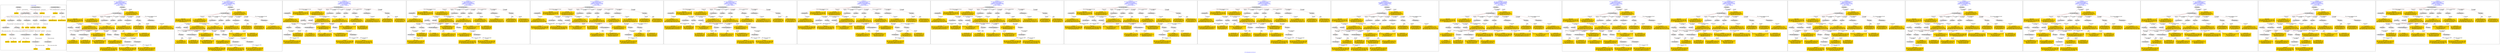 digraph n0 {
fontcolor="blue"
remincross="true"
label="s19-s-indianapolis-artworks.xml"
subgraph cluster_0 {
label="1-correct model"
n2[style="filled",color="white",fillcolor="lightgray",label="E12_Production1"];
n3[style="filled",color="white",fillcolor="lightgray",label="E21_Person1"];
n4[style="filled",color="white",fillcolor="lightgray",label="E52_Time-Span4"];
n5[style="filled",color="white",fillcolor="lightgray",label="E69_Death1"];
n6[style="filled",color="white",fillcolor="lightgray",label="E74_Group1"];
n7[style="filled",color="white",fillcolor="lightgray",label="E82_Actor_Appellation1"];
n8[style="filled",color="white",fillcolor="lightgray",label="E67_Birth1"];
n9[shape="plaintext",style="filled",fillcolor="gold",label="artist_uri"];
n10[style="filled",color="white",fillcolor="lightgray",label="E22_Man-Made_Object1"];
n11[style="filled",color="white",fillcolor="lightgray",label="E35_Title1"];
n12[style="filled",color="white",fillcolor="lightgray",label="E8_Acquisition1"];
n13[style="filled",color="white",fillcolor="lightgray",label="E55_Type1"];
n14[style="filled",color="white",fillcolor="lightgray",label="E54_Dimension1"];
n15[shape="plaintext",style="filled",fillcolor="gold",label="sourceURL"];
n16[style="filled",color="white",fillcolor="lightgray",label="E33_Linguistic_Object1"];
n17[style="filled",color="white",fillcolor="lightgray",label="E55_Type2"];
n18[shape="plaintext",style="filled",fillcolor="gold",label="provenance"];
n19[style="filled",color="white",fillcolor="lightgray",label="E33_Linguistic_Object2"];
n20[style="filled",color="white",fillcolor="lightgray",label="E55_Type3"];
n21[shape="plaintext",style="filled",fillcolor="gold",label="galleryLabel"];
n22[shape="plaintext",style="filled",fillcolor="gold",label="title"];
n23[style="filled",color="white",fillcolor="lightgray",label="E38_Image1"];
n24[shape="plaintext",style="filled",fillcolor="gold",label="imageURL"];
n25[style="filled",color="white",fillcolor="lightgray",label="E52_Time-Span1"];
n26[shape="plaintext",style="filled",fillcolor="gold",label="birthDate"];
n27[style="filled",color="white",fillcolor="lightgray",label="E52_Time-Span2"];
n28[shape="plaintext",style="filled",fillcolor="gold",label="deathDate"];
n29[shape="plaintext",style="filled",fillcolor="gold",label="creationDate"];
n30[shape="plaintext",style="filled",fillcolor="gold",label="dimensions"];
n31[shape="plaintext",style="filled",fillcolor="gold",label="material_URI"];
n32[shape="plaintext",style="filled",fillcolor="gold",label="materials"];
n33[shape="plaintext",style="filled",fillcolor="gold",label="provenance_type_uri"];
n34[shape="plaintext",style="filled",fillcolor="gold",label="galleryLabel_type_uri"];
n35[shape="plaintext",style="filled",fillcolor="gold",label="nationality_URI"];
n36[shape="plaintext",style="filled",fillcolor="gold",label="nationality"];
n37[shape="plaintext",style="filled",fillcolor="gold",label="artist_appellation_uri"];
n38[shape="plaintext",style="filled",fillcolor="gold",label="artist"];
n39[shape="plaintext",style="filled",fillcolor="gold",label="creditLine"];
}
subgraph cluster_1 {
label="candidate 0\nlink coherence:0.9117647058823529\nnode coherence:0.90625\nconfidence:0.4389589747215208\nmapping score:0.5010345705212087\ncost:132.99812\n-precision:0.71-recall:0.65"
n41[style="filled",color="white",fillcolor="lightgray",label="E12_Production1"];
n42[style="filled",color="white",fillcolor="lightgray",label="E21_Person1"];
n43[style="filled",color="white",fillcolor="lightgray",label="E55_Type1"];
n44[style="filled",color="white",fillcolor="lightgray",label="E67_Birth1"];
n45[style="filled",color="white",fillcolor="lightgray",label="E69_Death1"];
n46[style="filled",color="white",fillcolor="lightgray",label="E74_Group1"];
n47[style="filled",color="white",fillcolor="lightgray",label="E82_Actor_Appellation1"];
n48[style="filled",color="white",fillcolor="lightgray",label="E22_Man-Made_Object1"];
n49[style="filled",color="white",fillcolor="lightgray",label="E30_Right1"];
n50[style="filled",color="white",fillcolor="lightgray",label="E35_Title1"];
n51[style="filled",color="white",fillcolor="lightgray",label="E54_Dimension1"];
n52[style="filled",color="white",fillcolor="lightgray",label="E55_Type2"];
n53[style="filled",color="white",fillcolor="lightgray",label="E8_Acquisition1"];
n54[style="filled",color="white",fillcolor="lightgray",label="E38_Image1"];
n55[style="filled",color="white",fillcolor="lightgray",label="E52_Time-Span1"];
n56[style="filled",color="white",fillcolor="lightgray",label="E52_Time-Span3"];
n57[shape="plaintext",style="filled",fillcolor="gold",label="provenance\n[E30_Right,P3_has_note,0.295]\n[E8_Acquisition,P3_has_note,0.282]\n[E33_Linguistic_Object,P3_has_note,0.239]\n[E22_Man-Made_Object,P3_has_note,0.185]"];
n58[shape="plaintext",style="filled",fillcolor="gold",label="title\n[E35_Title,label,0.314]\n[E22_Man-Made_Object,classLink,0.28]\n[E22_Man-Made_Object,P3_has_note,0.219]\n[E73_Information_Object,P3_has_note,0.187]"];
n59[shape="plaintext",style="filled",fillcolor="gold",label="artist_appellation_uri\n[E82_Actor_Appellation,classLink,0.531]\n[E21_Person,classLink,0.356]\n[E38_Image,classLink,0.062]\n[E39_Actor,classLink,0.05]"];
n60[shape="plaintext",style="filled",fillcolor="gold",label="artist_uri\n[E21_Person,classLink,0.313]\n[E82_Actor_Appellation,classLink,0.268]\n[E38_Image,classLink,0.21]\n[E39_Actor,classLink,0.209]"];
n61[shape="plaintext",style="filled",fillcolor="gold",label="galleryLabel\n[E33_Linguistic_Object,P3_has_note,0.313]\n[E22_Man-Made_Object,P3_has_note,0.296]\n[E73_Information_Object,P3_has_note,0.281]\n[E35_Title,label,0.11]"];
n62[shape="plaintext",style="filled",fillcolor="gold",label="materials\n[E29_Design_or_Procedure,P3_has_note,0.329]\n[E57_Material,label,0.259]\n[E55_Type,label,0.242]\n[E57_Material,classLink,0.171]"];
n63[shape="plaintext",style="filled",fillcolor="gold",label="galleryLabel_type_uri\n[E55_Type,classLink,0.685]\n[E74_Group,classLink,0.151]\n[E57_Material,classLink,0.143]\n[E55_Type,label,0.022]"];
n64[shape="plaintext",style="filled",fillcolor="gold",label="creditLine\n[E30_Right,P3_has_note,0.587]\n[E8_Acquisition,P3_has_note,0.296]\n[E33_Linguistic_Object,P3_has_note,0.063]\n[E22_Man-Made_Object,P3_has_note,0.055]"];
n65[shape="plaintext",style="filled",fillcolor="gold",label="sourceURL\n[E38_Image,classLink,0.423]\n[E22_Man-Made_Object,classLink,0.281]\n[E78_Collection,classLink,0.227]\n[E30_Right,P3_has_note,0.069]"];
n66[shape="plaintext",style="filled",fillcolor="gold",label="provenance_type_uri\n[E55_Type,classLink,0.675]\n[E74_Group,classLink,0.156]\n[E57_Material,classLink,0.147]\n[E55_Type,label,0.023]"];
n67[shape="plaintext",style="filled",fillcolor="gold",label="nationality\n[E74_Group,label,0.48]\n[E74_Group,classLink,0.322]\n[E55_Type,label,0.125]\n[E21_Person,P3_has_note,0.074]"];
n68[shape="plaintext",style="filled",fillcolor="gold",label="deathDate\n[E52_Time-Span,P82b_end_of_the_end,0.434]\n[E52_Time-Span,P82_at_some_time_within,0.322]\n[E52_Time-Span,P82a_begin_of_the_begin,0.188]\n[E12_Production,P3_has_note,0.056]"];
n69[shape="plaintext",style="filled",fillcolor="gold",label="birthDate\n[E52_Time-Span,P82a_begin_of_the_begin,0.483]\n[E52_Time-Span,P82_at_some_time_within,0.298]\n[E52_Time-Span,P82b_end_of_the_end,0.164]\n[E52_Time-Span,label,0.055]"];
n70[shape="plaintext",style="filled",fillcolor="gold",label="dimensions\n[E54_Dimension,P3_has_note,0.616]\n[E34_Inscription,P3_has_note,0.133]\n[E22_Man-Made_Object,P3_has_note,0.129]\n[E22_Man-Made_Object,classLink,0.121]"];
n71[shape="plaintext",style="filled",fillcolor="gold",label="nationality_URI\n[E74_Group,classLink,0.676]\n[E55_Type,classLink,0.181]\n[E57_Material,classLink,0.1]\n[E55_Type,label,0.044]"];
n72[shape="plaintext",style="filled",fillcolor="gold",label="material_URI\n[E57_Material,classLink,0.41]\n[E55_Type,classLink,0.389]\n[E74_Group,classLink,0.173]\n[E55_Type,label,0.028]"];
n73[shape="plaintext",style="filled",fillcolor="gold",label="creationDate\n[E52_Time-Span,P82_at_some_time_within,0.43]\n[E52_Time-Span,P82a_begin_of_the_begin,0.201]\n[E33_Linguistic_Object,P3_has_note,0.2]\n[E52_Time-Span,P82b_end_of_the_end,0.17]"];
n74[shape="plaintext",style="filled",fillcolor="gold",label="imageURL\n[E38_Image,classLink,0.878]\n[E78_Collection,classLink,0.059]\n[E22_Man-Made_Object,classLink,0.043]\n[E39_Actor,classLink,0.021]"];
n75[shape="plaintext",style="filled",fillcolor="gold",label="artist\n[E82_Actor_Appellation,label,0.523]\n[E22_Man-Made_Object,classLink,0.204]\n[E30_Right,P3_has_note,0.159]\n[E8_Acquisition,P3_has_note,0.113]"];
}
subgraph cluster_2 {
label="candidate 1\nlink coherence:0.9117647058823529\nnode coherence:0.90625\nconfidence:0.43510645844124324\nmapping score:0.49975039842778285\ncost:132.99812\n-precision:0.74-recall:0.68"
n77[style="filled",color="white",fillcolor="lightgray",label="E12_Production1"];
n78[style="filled",color="white",fillcolor="lightgray",label="E21_Person1"];
n79[style="filled",color="white",fillcolor="lightgray",label="E55_Type1"];
n80[style="filled",color="white",fillcolor="lightgray",label="E67_Birth1"];
n81[style="filled",color="white",fillcolor="lightgray",label="E69_Death1"];
n82[style="filled",color="white",fillcolor="lightgray",label="E74_Group1"];
n83[style="filled",color="white",fillcolor="lightgray",label="E82_Actor_Appellation1"];
n84[style="filled",color="white",fillcolor="lightgray",label="E22_Man-Made_Object1"];
n85[style="filled",color="white",fillcolor="lightgray",label="E30_Right1"];
n86[style="filled",color="white",fillcolor="lightgray",label="E35_Title1"];
n87[style="filled",color="white",fillcolor="lightgray",label="E54_Dimension1"];
n88[style="filled",color="white",fillcolor="lightgray",label="E55_Type2"];
n89[style="filled",color="white",fillcolor="lightgray",label="E8_Acquisition1"];
n90[style="filled",color="white",fillcolor="lightgray",label="E38_Image1"];
n91[style="filled",color="white",fillcolor="lightgray",label="E52_Time-Span1"];
n92[style="filled",color="white",fillcolor="lightgray",label="E52_Time-Span3"];
n93[shape="plaintext",style="filled",fillcolor="gold",label="provenance\n[E30_Right,P3_has_note,0.295]\n[E8_Acquisition,P3_has_note,0.282]\n[E33_Linguistic_Object,P3_has_note,0.239]\n[E22_Man-Made_Object,P3_has_note,0.185]"];
n94[shape="plaintext",style="filled",fillcolor="gold",label="title\n[E35_Title,label,0.314]\n[E22_Man-Made_Object,classLink,0.28]\n[E22_Man-Made_Object,P3_has_note,0.219]\n[E73_Information_Object,P3_has_note,0.187]"];
n95[shape="plaintext",style="filled",fillcolor="gold",label="artist_appellation_uri\n[E82_Actor_Appellation,classLink,0.531]\n[E21_Person,classLink,0.356]\n[E38_Image,classLink,0.062]\n[E39_Actor,classLink,0.05]"];
n96[shape="plaintext",style="filled",fillcolor="gold",label="artist_uri\n[E21_Person,classLink,0.313]\n[E82_Actor_Appellation,classLink,0.268]\n[E38_Image,classLink,0.21]\n[E39_Actor,classLink,0.209]"];
n97[shape="plaintext",style="filled",fillcolor="gold",label="galleryLabel\n[E33_Linguistic_Object,P3_has_note,0.313]\n[E22_Man-Made_Object,P3_has_note,0.296]\n[E73_Information_Object,P3_has_note,0.281]\n[E35_Title,label,0.11]"];
n98[shape="plaintext",style="filled",fillcolor="gold",label="materials\n[E29_Design_or_Procedure,P3_has_note,0.329]\n[E57_Material,label,0.259]\n[E55_Type,label,0.242]\n[E57_Material,classLink,0.171]"];
n99[shape="plaintext",style="filled",fillcolor="gold",label="galleryLabel_type_uri\n[E55_Type,classLink,0.685]\n[E74_Group,classLink,0.151]\n[E57_Material,classLink,0.143]\n[E55_Type,label,0.022]"];
n100[shape="plaintext",style="filled",fillcolor="gold",label="creditLine\n[E30_Right,P3_has_note,0.587]\n[E8_Acquisition,P3_has_note,0.296]\n[E33_Linguistic_Object,P3_has_note,0.063]\n[E22_Man-Made_Object,P3_has_note,0.055]"];
n101[shape="plaintext",style="filled",fillcolor="gold",label="sourceURL\n[E38_Image,classLink,0.423]\n[E22_Man-Made_Object,classLink,0.281]\n[E78_Collection,classLink,0.227]\n[E30_Right,P3_has_note,0.069]"];
n102[shape="plaintext",style="filled",fillcolor="gold",label="provenance_type_uri\n[E55_Type,classLink,0.675]\n[E74_Group,classLink,0.156]\n[E57_Material,classLink,0.147]\n[E55_Type,label,0.023]"];
n103[shape="plaintext",style="filled",fillcolor="gold",label="nationality\n[E74_Group,label,0.48]\n[E74_Group,classLink,0.322]\n[E55_Type,label,0.125]\n[E21_Person,P3_has_note,0.074]"];
n104[shape="plaintext",style="filled",fillcolor="gold",label="birthDate\n[E52_Time-Span,P82a_begin_of_the_begin,0.483]\n[E52_Time-Span,P82_at_some_time_within,0.298]\n[E52_Time-Span,P82b_end_of_the_end,0.164]\n[E52_Time-Span,label,0.055]"];
n105[shape="plaintext",style="filled",fillcolor="gold",label="deathDate\n[E52_Time-Span,P82b_end_of_the_end,0.434]\n[E52_Time-Span,P82_at_some_time_within,0.322]\n[E52_Time-Span,P82a_begin_of_the_begin,0.188]\n[E12_Production,P3_has_note,0.056]"];
n106[shape="plaintext",style="filled",fillcolor="gold",label="dimensions\n[E54_Dimension,P3_has_note,0.616]\n[E34_Inscription,P3_has_note,0.133]\n[E22_Man-Made_Object,P3_has_note,0.129]\n[E22_Man-Made_Object,classLink,0.121]"];
n107[shape="plaintext",style="filled",fillcolor="gold",label="nationality_URI\n[E74_Group,classLink,0.676]\n[E55_Type,classLink,0.181]\n[E57_Material,classLink,0.1]\n[E55_Type,label,0.044]"];
n108[shape="plaintext",style="filled",fillcolor="gold",label="material_URI\n[E57_Material,classLink,0.41]\n[E55_Type,classLink,0.389]\n[E74_Group,classLink,0.173]\n[E55_Type,label,0.028]"];
n109[shape="plaintext",style="filled",fillcolor="gold",label="creationDate\n[E52_Time-Span,P82_at_some_time_within,0.43]\n[E52_Time-Span,P82a_begin_of_the_begin,0.201]\n[E33_Linguistic_Object,P3_has_note,0.2]\n[E52_Time-Span,P82b_end_of_the_end,0.17]"];
n110[shape="plaintext",style="filled",fillcolor="gold",label="imageURL\n[E38_Image,classLink,0.878]\n[E78_Collection,classLink,0.059]\n[E22_Man-Made_Object,classLink,0.043]\n[E39_Actor,classLink,0.021]"];
n111[shape="plaintext",style="filled",fillcolor="gold",label="artist\n[E82_Actor_Appellation,label,0.523]\n[E22_Man-Made_Object,classLink,0.204]\n[E30_Right,P3_has_note,0.159]\n[E8_Acquisition,P3_has_note,0.113]"];
}
subgraph cluster_3 {
label="candidate 10\nlink coherence:0.8823529411764706\nnode coherence:0.90625\nconfidence:0.43510645844124324\nmapping score:0.49975039842778285\ncost:132.99826\n-precision:0.71-recall:0.65"
n113[style="filled",color="white",fillcolor="lightgray",label="E12_Production1"];
n114[style="filled",color="white",fillcolor="lightgray",label="E21_Person1"];
n115[style="filled",color="white",fillcolor="lightgray",label="E55_Type1"];
n116[style="filled",color="white",fillcolor="lightgray",label="E67_Birth1"];
n117[style="filled",color="white",fillcolor="lightgray",label="E69_Death1"];
n118[style="filled",color="white",fillcolor="lightgray",label="E74_Group1"];
n119[style="filled",color="white",fillcolor="lightgray",label="E82_Actor_Appellation1"];
n120[style="filled",color="white",fillcolor="lightgray",label="E22_Man-Made_Object1"];
n121[style="filled",color="white",fillcolor="lightgray",label="E30_Right1"];
n122[style="filled",color="white",fillcolor="lightgray",label="E35_Title1"];
n123[style="filled",color="white",fillcolor="lightgray",label="E38_Image1"];
n124[style="filled",color="white",fillcolor="lightgray",label="E54_Dimension1"];
n125[style="filled",color="white",fillcolor="lightgray",label="E55_Type2"];
n126[style="filled",color="white",fillcolor="lightgray",label="E8_Acquisition1"];
n127[style="filled",color="white",fillcolor="lightgray",label="E52_Time-Span1"];
n128[style="filled",color="white",fillcolor="lightgray",label="E52_Time-Span3"];
n129[shape="plaintext",style="filled",fillcolor="gold",label="provenance\n[E30_Right,P3_has_note,0.295]\n[E8_Acquisition,P3_has_note,0.282]\n[E33_Linguistic_Object,P3_has_note,0.239]\n[E22_Man-Made_Object,P3_has_note,0.185]"];
n130[shape="plaintext",style="filled",fillcolor="gold",label="title\n[E35_Title,label,0.314]\n[E22_Man-Made_Object,classLink,0.28]\n[E22_Man-Made_Object,P3_has_note,0.219]\n[E73_Information_Object,P3_has_note,0.187]"];
n131[shape="plaintext",style="filled",fillcolor="gold",label="artist_appellation_uri\n[E82_Actor_Appellation,classLink,0.531]\n[E21_Person,classLink,0.356]\n[E38_Image,classLink,0.062]\n[E39_Actor,classLink,0.05]"];
n132[shape="plaintext",style="filled",fillcolor="gold",label="artist_uri\n[E21_Person,classLink,0.313]\n[E82_Actor_Appellation,classLink,0.268]\n[E38_Image,classLink,0.21]\n[E39_Actor,classLink,0.209]"];
n133[shape="plaintext",style="filled",fillcolor="gold",label="galleryLabel\n[E33_Linguistic_Object,P3_has_note,0.313]\n[E22_Man-Made_Object,P3_has_note,0.296]\n[E73_Information_Object,P3_has_note,0.281]\n[E35_Title,label,0.11]"];
n134[shape="plaintext",style="filled",fillcolor="gold",label="materials\n[E29_Design_or_Procedure,P3_has_note,0.329]\n[E57_Material,label,0.259]\n[E55_Type,label,0.242]\n[E57_Material,classLink,0.171]"];
n135[shape="plaintext",style="filled",fillcolor="gold",label="galleryLabel_type_uri\n[E55_Type,classLink,0.685]\n[E74_Group,classLink,0.151]\n[E57_Material,classLink,0.143]\n[E55_Type,label,0.022]"];
n136[shape="plaintext",style="filled",fillcolor="gold",label="creditLine\n[E30_Right,P3_has_note,0.587]\n[E8_Acquisition,P3_has_note,0.296]\n[E33_Linguistic_Object,P3_has_note,0.063]\n[E22_Man-Made_Object,P3_has_note,0.055]"];
n137[shape="plaintext",style="filled",fillcolor="gold",label="sourceURL\n[E38_Image,classLink,0.423]\n[E22_Man-Made_Object,classLink,0.281]\n[E78_Collection,classLink,0.227]\n[E30_Right,P3_has_note,0.069]"];
n138[shape="plaintext",style="filled",fillcolor="gold",label="provenance_type_uri\n[E55_Type,classLink,0.675]\n[E74_Group,classLink,0.156]\n[E57_Material,classLink,0.147]\n[E55_Type,label,0.023]"];
n139[shape="plaintext",style="filled",fillcolor="gold",label="nationality\n[E74_Group,label,0.48]\n[E74_Group,classLink,0.322]\n[E55_Type,label,0.125]\n[E21_Person,P3_has_note,0.074]"];
n140[shape="plaintext",style="filled",fillcolor="gold",label="birthDate\n[E52_Time-Span,P82a_begin_of_the_begin,0.483]\n[E52_Time-Span,P82_at_some_time_within,0.298]\n[E52_Time-Span,P82b_end_of_the_end,0.164]\n[E52_Time-Span,label,0.055]"];
n141[shape="plaintext",style="filled",fillcolor="gold",label="deathDate\n[E52_Time-Span,P82b_end_of_the_end,0.434]\n[E52_Time-Span,P82_at_some_time_within,0.322]\n[E52_Time-Span,P82a_begin_of_the_begin,0.188]\n[E12_Production,P3_has_note,0.056]"];
n142[shape="plaintext",style="filled",fillcolor="gold",label="dimensions\n[E54_Dimension,P3_has_note,0.616]\n[E34_Inscription,P3_has_note,0.133]\n[E22_Man-Made_Object,P3_has_note,0.129]\n[E22_Man-Made_Object,classLink,0.121]"];
n143[shape="plaintext",style="filled",fillcolor="gold",label="nationality_URI\n[E74_Group,classLink,0.676]\n[E55_Type,classLink,0.181]\n[E57_Material,classLink,0.1]\n[E55_Type,label,0.044]"];
n144[shape="plaintext",style="filled",fillcolor="gold",label="material_URI\n[E57_Material,classLink,0.41]\n[E55_Type,classLink,0.389]\n[E74_Group,classLink,0.173]\n[E55_Type,label,0.028]"];
n145[shape="plaintext",style="filled",fillcolor="gold",label="creationDate\n[E52_Time-Span,P82_at_some_time_within,0.43]\n[E52_Time-Span,P82a_begin_of_the_begin,0.201]\n[E33_Linguistic_Object,P3_has_note,0.2]\n[E52_Time-Span,P82b_end_of_the_end,0.17]"];
n146[shape="plaintext",style="filled",fillcolor="gold",label="imageURL\n[E38_Image,classLink,0.878]\n[E78_Collection,classLink,0.059]\n[E22_Man-Made_Object,classLink,0.043]\n[E39_Actor,classLink,0.021]"];
n147[shape="plaintext",style="filled",fillcolor="gold",label="artist\n[E82_Actor_Appellation,label,0.523]\n[E22_Man-Made_Object,classLink,0.204]\n[E30_Right,P3_has_note,0.159]\n[E8_Acquisition,P3_has_note,0.113]"];
}
subgraph cluster_4 {
label="candidate 11\nlink coherence:0.8823529411764706\nnode coherence:0.90625\nconfidence:0.4273546627391672\nmapping score:0.4971664665270909\ncost:132.99826\n-precision:0.62-recall:0.57"
n149[style="filled",color="white",fillcolor="lightgray",label="E12_Production1"];
n150[style="filled",color="white",fillcolor="lightgray",label="E21_Person1"];
n151[style="filled",color="white",fillcolor="lightgray",label="E55_Type1"];
n152[style="filled",color="white",fillcolor="lightgray",label="E67_Birth1"];
n153[style="filled",color="white",fillcolor="lightgray",label="E69_Death1"];
n154[style="filled",color="white",fillcolor="lightgray",label="E74_Group1"];
n155[style="filled",color="white",fillcolor="lightgray",label="E82_Actor_Appellation1"];
n156[style="filled",color="white",fillcolor="lightgray",label="E22_Man-Made_Object1"];
n157[style="filled",color="white",fillcolor="lightgray",label="E30_Right1"];
n158[style="filled",color="white",fillcolor="lightgray",label="E35_Title1"];
n159[style="filled",color="white",fillcolor="lightgray",label="E38_Image1"];
n160[style="filled",color="white",fillcolor="lightgray",label="E54_Dimension1"];
n161[style="filled",color="white",fillcolor="lightgray",label="E55_Type2"];
n162[style="filled",color="white",fillcolor="lightgray",label="E8_Acquisition1"];
n163[style="filled",color="white",fillcolor="lightgray",label="E52_Time-Span1"];
n164[style="filled",color="white",fillcolor="lightgray",label="E52_Time-Span3"];
n165[shape="plaintext",style="filled",fillcolor="gold",label="provenance\n[E30_Right,P3_has_note,0.295]\n[E8_Acquisition,P3_has_note,0.282]\n[E33_Linguistic_Object,P3_has_note,0.239]\n[E22_Man-Made_Object,P3_has_note,0.185]"];
n166[shape="plaintext",style="filled",fillcolor="gold",label="title\n[E35_Title,label,0.314]\n[E22_Man-Made_Object,classLink,0.28]\n[E22_Man-Made_Object,P3_has_note,0.219]\n[E73_Information_Object,P3_has_note,0.187]"];
n167[shape="plaintext",style="filled",fillcolor="gold",label="artist_appellation_uri\n[E82_Actor_Appellation,classLink,0.531]\n[E21_Person,classLink,0.356]\n[E38_Image,classLink,0.062]\n[E39_Actor,classLink,0.05]"];
n168[shape="plaintext",style="filled",fillcolor="gold",label="artist_uri\n[E21_Person,classLink,0.313]\n[E82_Actor_Appellation,classLink,0.268]\n[E38_Image,classLink,0.21]\n[E39_Actor,classLink,0.209]"];
n169[shape="plaintext",style="filled",fillcolor="gold",label="galleryLabel\n[E33_Linguistic_Object,P3_has_note,0.313]\n[E22_Man-Made_Object,P3_has_note,0.296]\n[E73_Information_Object,P3_has_note,0.281]\n[E35_Title,label,0.11]"];
n170[shape="plaintext",style="filled",fillcolor="gold",label="materials\n[E29_Design_or_Procedure,P3_has_note,0.329]\n[E57_Material,label,0.259]\n[E55_Type,label,0.242]\n[E57_Material,classLink,0.171]"];
n171[shape="plaintext",style="filled",fillcolor="gold",label="galleryLabel_type_uri\n[E55_Type,classLink,0.685]\n[E74_Group,classLink,0.151]\n[E57_Material,classLink,0.143]\n[E55_Type,label,0.022]"];
n172[shape="plaintext",style="filled",fillcolor="gold",label="creditLine\n[E30_Right,P3_has_note,0.587]\n[E8_Acquisition,P3_has_note,0.296]\n[E33_Linguistic_Object,P3_has_note,0.063]\n[E22_Man-Made_Object,P3_has_note,0.055]"];
n173[shape="plaintext",style="filled",fillcolor="gold",label="sourceURL\n[E38_Image,classLink,0.423]\n[E22_Man-Made_Object,classLink,0.281]\n[E78_Collection,classLink,0.227]\n[E30_Right,P3_has_note,0.069]"];
n174[shape="plaintext",style="filled",fillcolor="gold",label="provenance_type_uri\n[E55_Type,classLink,0.675]\n[E74_Group,classLink,0.156]\n[E57_Material,classLink,0.147]\n[E55_Type,label,0.023]"];
n175[shape="plaintext",style="filled",fillcolor="gold",label="nationality\n[E74_Group,label,0.48]\n[E74_Group,classLink,0.322]\n[E55_Type,label,0.125]\n[E21_Person,P3_has_note,0.074]"];
n176[shape="plaintext",style="filled",fillcolor="gold",label="deathDate\n[E52_Time-Span,P82b_end_of_the_end,0.434]\n[E52_Time-Span,P82_at_some_time_within,0.322]\n[E52_Time-Span,P82a_begin_of_the_begin,0.188]\n[E12_Production,P3_has_note,0.056]"];
n177[shape="plaintext",style="filled",fillcolor="gold",label="birthDate\n[E52_Time-Span,P82a_begin_of_the_begin,0.483]\n[E52_Time-Span,P82_at_some_time_within,0.298]\n[E52_Time-Span,P82b_end_of_the_end,0.164]\n[E52_Time-Span,label,0.055]"];
n178[shape="plaintext",style="filled",fillcolor="gold",label="dimensions\n[E54_Dimension,P3_has_note,0.616]\n[E34_Inscription,P3_has_note,0.133]\n[E22_Man-Made_Object,P3_has_note,0.129]\n[E22_Man-Made_Object,classLink,0.121]"];
n179[shape="plaintext",style="filled",fillcolor="gold",label="nationality_URI\n[E74_Group,classLink,0.676]\n[E55_Type,classLink,0.181]\n[E57_Material,classLink,0.1]\n[E55_Type,label,0.044]"];
n180[shape="plaintext",style="filled",fillcolor="gold",label="material_URI\n[E57_Material,classLink,0.41]\n[E55_Type,classLink,0.389]\n[E74_Group,classLink,0.173]\n[E55_Type,label,0.028]"];
n181[shape="plaintext",style="filled",fillcolor="gold",label="creationDate\n[E52_Time-Span,P82_at_some_time_within,0.43]\n[E52_Time-Span,P82a_begin_of_the_begin,0.201]\n[E33_Linguistic_Object,P3_has_note,0.2]\n[E52_Time-Span,P82b_end_of_the_end,0.17]"];
n182[shape="plaintext",style="filled",fillcolor="gold",label="imageURL\n[E38_Image,classLink,0.878]\n[E78_Collection,classLink,0.059]\n[E22_Man-Made_Object,classLink,0.043]\n[E39_Actor,classLink,0.021]"];
n183[shape="plaintext",style="filled",fillcolor="gold",label="artist\n[E82_Actor_Appellation,label,0.523]\n[E22_Man-Made_Object,classLink,0.204]\n[E30_Right,P3_has_note,0.159]\n[E8_Acquisition,P3_has_note,0.113]"];
}
subgraph cluster_5 {
label="candidate 12\nlink coherence:0.8787878787878788\nnode coherence:0.90625\nconfidence:0.4389589747215208\nmapping score:0.5010345705212087\ncost:32.99834\n-precision:0.67-recall:0.59"
n185[style="filled",color="white",fillcolor="lightgray",label="E12_Production1"];
n186[style="filled",color="white",fillcolor="lightgray",label="E21_Person1"];
n187[style="filled",color="white",fillcolor="lightgray",label="E52_Time-Span2"];
n188[style="filled",color="white",fillcolor="lightgray",label="E55_Type1"];
n189[style="filled",color="white",fillcolor="lightgray",label="E67_Birth1"];
n190[style="filled",color="white",fillcolor="lightgray",label="E74_Group1"];
n191[style="filled",color="white",fillcolor="lightgray",label="E82_Actor_Appellation1"];
n192[style="filled",color="white",fillcolor="lightgray",label="E22_Man-Made_Object1"];
n193[style="filled",color="white",fillcolor="lightgray",label="E30_Right1"];
n194[style="filled",color="white",fillcolor="lightgray",label="E35_Title1"];
n195[style="filled",color="white",fillcolor="lightgray",label="E38_Image1"];
n196[style="filled",color="white",fillcolor="lightgray",label="E54_Dimension1"];
n197[style="filled",color="white",fillcolor="lightgray",label="E55_Type2"];
n198[style="filled",color="white",fillcolor="lightgray",label="E8_Acquisition1"];
n199[style="filled",color="white",fillcolor="lightgray",label="E52_Time-Span1"];
n200[shape="plaintext",style="filled",fillcolor="gold",label="birthDate\n[E52_Time-Span,P82a_begin_of_the_begin,0.483]\n[E52_Time-Span,P82_at_some_time_within,0.298]\n[E52_Time-Span,P82b_end_of_the_end,0.164]\n[E52_Time-Span,label,0.055]"];
n201[shape="plaintext",style="filled",fillcolor="gold",label="provenance\n[E30_Right,P3_has_note,0.295]\n[E8_Acquisition,P3_has_note,0.282]\n[E33_Linguistic_Object,P3_has_note,0.239]\n[E22_Man-Made_Object,P3_has_note,0.185]"];
n202[shape="plaintext",style="filled",fillcolor="gold",label="title\n[E35_Title,label,0.314]\n[E22_Man-Made_Object,classLink,0.28]\n[E22_Man-Made_Object,P3_has_note,0.219]\n[E73_Information_Object,P3_has_note,0.187]"];
n203[shape="plaintext",style="filled",fillcolor="gold",label="artist_appellation_uri\n[E82_Actor_Appellation,classLink,0.531]\n[E21_Person,classLink,0.356]\n[E38_Image,classLink,0.062]\n[E39_Actor,classLink,0.05]"];
n204[shape="plaintext",style="filled",fillcolor="gold",label="artist_uri\n[E21_Person,classLink,0.313]\n[E82_Actor_Appellation,classLink,0.268]\n[E38_Image,classLink,0.21]\n[E39_Actor,classLink,0.209]"];
n205[shape="plaintext",style="filled",fillcolor="gold",label="deathDate\n[E52_Time-Span,P82b_end_of_the_end,0.434]\n[E52_Time-Span,P82_at_some_time_within,0.322]\n[E52_Time-Span,P82a_begin_of_the_begin,0.188]\n[E12_Production,P3_has_note,0.056]"];
n206[shape="plaintext",style="filled",fillcolor="gold",label="galleryLabel\n[E33_Linguistic_Object,P3_has_note,0.313]\n[E22_Man-Made_Object,P3_has_note,0.296]\n[E73_Information_Object,P3_has_note,0.281]\n[E35_Title,label,0.11]"];
n207[shape="plaintext",style="filled",fillcolor="gold",label="materials\n[E29_Design_or_Procedure,P3_has_note,0.329]\n[E57_Material,label,0.259]\n[E55_Type,label,0.242]\n[E57_Material,classLink,0.171]"];
n208[shape="plaintext",style="filled",fillcolor="gold",label="galleryLabel_type_uri\n[E55_Type,classLink,0.685]\n[E74_Group,classLink,0.151]\n[E57_Material,classLink,0.143]\n[E55_Type,label,0.022]"];
n209[shape="plaintext",style="filled",fillcolor="gold",label="creditLine\n[E30_Right,P3_has_note,0.587]\n[E8_Acquisition,P3_has_note,0.296]\n[E33_Linguistic_Object,P3_has_note,0.063]\n[E22_Man-Made_Object,P3_has_note,0.055]"];
n210[shape="plaintext",style="filled",fillcolor="gold",label="sourceURL\n[E38_Image,classLink,0.423]\n[E22_Man-Made_Object,classLink,0.281]\n[E78_Collection,classLink,0.227]\n[E30_Right,P3_has_note,0.069]"];
n211[shape="plaintext",style="filled",fillcolor="gold",label="provenance_type_uri\n[E55_Type,classLink,0.675]\n[E74_Group,classLink,0.156]\n[E57_Material,classLink,0.147]\n[E55_Type,label,0.023]"];
n212[shape="plaintext",style="filled",fillcolor="gold",label="nationality\n[E74_Group,label,0.48]\n[E74_Group,classLink,0.322]\n[E55_Type,label,0.125]\n[E21_Person,P3_has_note,0.074]"];
n213[shape="plaintext",style="filled",fillcolor="gold",label="creationDate\n[E52_Time-Span,P82_at_some_time_within,0.43]\n[E52_Time-Span,P82a_begin_of_the_begin,0.201]\n[E33_Linguistic_Object,P3_has_note,0.2]\n[E52_Time-Span,P82b_end_of_the_end,0.17]"];
n214[shape="plaintext",style="filled",fillcolor="gold",label="dimensions\n[E54_Dimension,P3_has_note,0.616]\n[E34_Inscription,P3_has_note,0.133]\n[E22_Man-Made_Object,P3_has_note,0.129]\n[E22_Man-Made_Object,classLink,0.121]"];
n215[shape="plaintext",style="filled",fillcolor="gold",label="nationality_URI\n[E74_Group,classLink,0.676]\n[E55_Type,classLink,0.181]\n[E57_Material,classLink,0.1]\n[E55_Type,label,0.044]"];
n216[shape="plaintext",style="filled",fillcolor="gold",label="material_URI\n[E57_Material,classLink,0.41]\n[E55_Type,classLink,0.389]\n[E74_Group,classLink,0.173]\n[E55_Type,label,0.028]"];
n217[shape="plaintext",style="filled",fillcolor="gold",label="imageURL\n[E38_Image,classLink,0.878]\n[E78_Collection,classLink,0.059]\n[E22_Man-Made_Object,classLink,0.043]\n[E39_Actor,classLink,0.021]"];
n218[shape="plaintext",style="filled",fillcolor="gold",label="artist\n[E82_Actor_Appellation,label,0.523]\n[E22_Man-Made_Object,classLink,0.204]\n[E30_Right,P3_has_note,0.159]\n[E8_Acquisition,P3_has_note,0.113]"];
}
subgraph cluster_6 {
label="candidate 13\nlink coherence:0.8787878787878788\nnode coherence:0.90625\nconfidence:0.4389589747215208\nmapping score:0.5010345705212087\ncost:131.99834\n-precision:0.7-recall:0.62"
n220[style="filled",color="white",fillcolor="lightgray",label="E12_Production1"];
n221[style="filled",color="white",fillcolor="lightgray",label="E21_Person1"];
n222[style="filled",color="white",fillcolor="lightgray",label="E52_Time-Span2"];
n223[style="filled",color="white",fillcolor="lightgray",label="E55_Type1"];
n224[style="filled",color="white",fillcolor="lightgray",label="E67_Birth1"];
n225[style="filled",color="white",fillcolor="lightgray",label="E74_Group1"];
n226[style="filled",color="white",fillcolor="lightgray",label="E82_Actor_Appellation1"];
n227[style="filled",color="white",fillcolor="lightgray",label="E22_Man-Made_Object1"];
n228[style="filled",color="white",fillcolor="lightgray",label="E30_Right1"];
n229[style="filled",color="white",fillcolor="lightgray",label="E35_Title1"];
n230[style="filled",color="white",fillcolor="lightgray",label="E38_Image1"];
n231[style="filled",color="white",fillcolor="lightgray",label="E54_Dimension1"];
n232[style="filled",color="white",fillcolor="lightgray",label="E55_Type2"];
n233[style="filled",color="white",fillcolor="lightgray",label="E8_Acquisition1"];
n234[style="filled",color="white",fillcolor="lightgray",label="E52_Time-Span1"];
n235[shape="plaintext",style="filled",fillcolor="gold",label="provenance\n[E30_Right,P3_has_note,0.295]\n[E8_Acquisition,P3_has_note,0.282]\n[E33_Linguistic_Object,P3_has_note,0.239]\n[E22_Man-Made_Object,P3_has_note,0.185]"];
n236[shape="plaintext",style="filled",fillcolor="gold",label="title\n[E35_Title,label,0.314]\n[E22_Man-Made_Object,classLink,0.28]\n[E22_Man-Made_Object,P3_has_note,0.219]\n[E73_Information_Object,P3_has_note,0.187]"];
n237[shape="plaintext",style="filled",fillcolor="gold",label="artist_appellation_uri\n[E82_Actor_Appellation,classLink,0.531]\n[E21_Person,classLink,0.356]\n[E38_Image,classLink,0.062]\n[E39_Actor,classLink,0.05]"];
n238[shape="plaintext",style="filled",fillcolor="gold",label="creationDate\n[E52_Time-Span,P82_at_some_time_within,0.43]\n[E52_Time-Span,P82a_begin_of_the_begin,0.201]\n[E33_Linguistic_Object,P3_has_note,0.2]\n[E52_Time-Span,P82b_end_of_the_end,0.17]"];
n239[shape="plaintext",style="filled",fillcolor="gold",label="artist_uri\n[E21_Person,classLink,0.313]\n[E82_Actor_Appellation,classLink,0.268]\n[E38_Image,classLink,0.21]\n[E39_Actor,classLink,0.209]"];
n240[shape="plaintext",style="filled",fillcolor="gold",label="galleryLabel\n[E33_Linguistic_Object,P3_has_note,0.313]\n[E22_Man-Made_Object,P3_has_note,0.296]\n[E73_Information_Object,P3_has_note,0.281]\n[E35_Title,label,0.11]"];
n241[shape="plaintext",style="filled",fillcolor="gold",label="materials\n[E29_Design_or_Procedure,P3_has_note,0.329]\n[E57_Material,label,0.259]\n[E55_Type,label,0.242]\n[E57_Material,classLink,0.171]"];
n242[shape="plaintext",style="filled",fillcolor="gold",label="galleryLabel_type_uri\n[E55_Type,classLink,0.685]\n[E74_Group,classLink,0.151]\n[E57_Material,classLink,0.143]\n[E55_Type,label,0.022]"];
n243[shape="plaintext",style="filled",fillcolor="gold",label="creditLine\n[E30_Right,P3_has_note,0.587]\n[E8_Acquisition,P3_has_note,0.296]\n[E33_Linguistic_Object,P3_has_note,0.063]\n[E22_Man-Made_Object,P3_has_note,0.055]"];
n244[shape="plaintext",style="filled",fillcolor="gold",label="sourceURL\n[E38_Image,classLink,0.423]\n[E22_Man-Made_Object,classLink,0.281]\n[E78_Collection,classLink,0.227]\n[E30_Right,P3_has_note,0.069]"];
n245[shape="plaintext",style="filled",fillcolor="gold",label="provenance_type_uri\n[E55_Type,classLink,0.675]\n[E74_Group,classLink,0.156]\n[E57_Material,classLink,0.147]\n[E55_Type,label,0.023]"];
n246[shape="plaintext",style="filled",fillcolor="gold",label="nationality\n[E74_Group,label,0.48]\n[E74_Group,classLink,0.322]\n[E55_Type,label,0.125]\n[E21_Person,P3_has_note,0.074]"];
n247[shape="plaintext",style="filled",fillcolor="gold",label="deathDate\n[E52_Time-Span,P82b_end_of_the_end,0.434]\n[E52_Time-Span,P82_at_some_time_within,0.322]\n[E52_Time-Span,P82a_begin_of_the_begin,0.188]\n[E12_Production,P3_has_note,0.056]"];
n248[shape="plaintext",style="filled",fillcolor="gold",label="birthDate\n[E52_Time-Span,P82a_begin_of_the_begin,0.483]\n[E52_Time-Span,P82_at_some_time_within,0.298]\n[E52_Time-Span,P82b_end_of_the_end,0.164]\n[E52_Time-Span,label,0.055]"];
n249[shape="plaintext",style="filled",fillcolor="gold",label="dimensions\n[E54_Dimension,P3_has_note,0.616]\n[E34_Inscription,P3_has_note,0.133]\n[E22_Man-Made_Object,P3_has_note,0.129]\n[E22_Man-Made_Object,classLink,0.121]"];
n250[shape="plaintext",style="filled",fillcolor="gold",label="nationality_URI\n[E74_Group,classLink,0.676]\n[E55_Type,classLink,0.181]\n[E57_Material,classLink,0.1]\n[E55_Type,label,0.044]"];
n251[shape="plaintext",style="filled",fillcolor="gold",label="material_URI\n[E57_Material,classLink,0.41]\n[E55_Type,classLink,0.389]\n[E74_Group,classLink,0.173]\n[E55_Type,label,0.028]"];
n252[shape="plaintext",style="filled",fillcolor="gold",label="imageURL\n[E38_Image,classLink,0.878]\n[E78_Collection,classLink,0.059]\n[E22_Man-Made_Object,classLink,0.043]\n[E39_Actor,classLink,0.021]"];
n253[shape="plaintext",style="filled",fillcolor="gold",label="artist\n[E82_Actor_Appellation,label,0.523]\n[E22_Man-Made_Object,classLink,0.204]\n[E30_Right,P3_has_note,0.159]\n[E8_Acquisition,P3_has_note,0.113]"];
}
subgraph cluster_7 {
label="candidate 14\nlink coherence:0.8787878787878788\nnode coherence:0.90625\nconfidence:0.43510645844124324\nmapping score:0.49975039842778285\ncost:32.99834\n-precision:0.67-recall:0.59"
n255[style="filled",color="white",fillcolor="lightgray",label="E12_Production1"];
n256[style="filled",color="white",fillcolor="lightgray",label="E21_Person1"];
n257[style="filled",color="white",fillcolor="lightgray",label="E52_Time-Span2"];
n258[style="filled",color="white",fillcolor="lightgray",label="E55_Type1"];
n259[style="filled",color="white",fillcolor="lightgray",label="E67_Birth1"];
n260[style="filled",color="white",fillcolor="lightgray",label="E74_Group1"];
n261[style="filled",color="white",fillcolor="lightgray",label="E82_Actor_Appellation1"];
n262[style="filled",color="white",fillcolor="lightgray",label="E22_Man-Made_Object1"];
n263[style="filled",color="white",fillcolor="lightgray",label="E30_Right1"];
n264[style="filled",color="white",fillcolor="lightgray",label="E35_Title1"];
n265[style="filled",color="white",fillcolor="lightgray",label="E38_Image1"];
n266[style="filled",color="white",fillcolor="lightgray",label="E54_Dimension1"];
n267[style="filled",color="white",fillcolor="lightgray",label="E55_Type2"];
n268[style="filled",color="white",fillcolor="lightgray",label="E8_Acquisition1"];
n269[style="filled",color="white",fillcolor="lightgray",label="E52_Time-Span1"];
n270[shape="plaintext",style="filled",fillcolor="gold",label="provenance\n[E30_Right,P3_has_note,0.295]\n[E8_Acquisition,P3_has_note,0.282]\n[E33_Linguistic_Object,P3_has_note,0.239]\n[E22_Man-Made_Object,P3_has_note,0.185]"];
n271[shape="plaintext",style="filled",fillcolor="gold",label="title\n[E35_Title,label,0.314]\n[E22_Man-Made_Object,classLink,0.28]\n[E22_Man-Made_Object,P3_has_note,0.219]\n[E73_Information_Object,P3_has_note,0.187]"];
n272[shape="plaintext",style="filled",fillcolor="gold",label="artist_appellation_uri\n[E82_Actor_Appellation,classLink,0.531]\n[E21_Person,classLink,0.356]\n[E38_Image,classLink,0.062]\n[E39_Actor,classLink,0.05]"];
n273[shape="plaintext",style="filled",fillcolor="gold",label="birthDate\n[E52_Time-Span,P82a_begin_of_the_begin,0.483]\n[E52_Time-Span,P82_at_some_time_within,0.298]\n[E52_Time-Span,P82b_end_of_the_end,0.164]\n[E52_Time-Span,label,0.055]"];
n274[shape="plaintext",style="filled",fillcolor="gold",label="artist_uri\n[E21_Person,classLink,0.313]\n[E82_Actor_Appellation,classLink,0.268]\n[E38_Image,classLink,0.21]\n[E39_Actor,classLink,0.209]"];
n275[shape="plaintext",style="filled",fillcolor="gold",label="galleryLabel\n[E33_Linguistic_Object,P3_has_note,0.313]\n[E22_Man-Made_Object,P3_has_note,0.296]\n[E73_Information_Object,P3_has_note,0.281]\n[E35_Title,label,0.11]"];
n276[shape="plaintext",style="filled",fillcolor="gold",label="materials\n[E29_Design_or_Procedure,P3_has_note,0.329]\n[E57_Material,label,0.259]\n[E55_Type,label,0.242]\n[E57_Material,classLink,0.171]"];
n277[shape="plaintext",style="filled",fillcolor="gold",label="deathDate\n[E52_Time-Span,P82b_end_of_the_end,0.434]\n[E52_Time-Span,P82_at_some_time_within,0.322]\n[E52_Time-Span,P82a_begin_of_the_begin,0.188]\n[E12_Production,P3_has_note,0.056]"];
n278[shape="plaintext",style="filled",fillcolor="gold",label="galleryLabel_type_uri\n[E55_Type,classLink,0.685]\n[E74_Group,classLink,0.151]\n[E57_Material,classLink,0.143]\n[E55_Type,label,0.022]"];
n279[shape="plaintext",style="filled",fillcolor="gold",label="creditLine\n[E30_Right,P3_has_note,0.587]\n[E8_Acquisition,P3_has_note,0.296]\n[E33_Linguistic_Object,P3_has_note,0.063]\n[E22_Man-Made_Object,P3_has_note,0.055]"];
n280[shape="plaintext",style="filled",fillcolor="gold",label="sourceURL\n[E38_Image,classLink,0.423]\n[E22_Man-Made_Object,classLink,0.281]\n[E78_Collection,classLink,0.227]\n[E30_Right,P3_has_note,0.069]"];
n281[shape="plaintext",style="filled",fillcolor="gold",label="provenance_type_uri\n[E55_Type,classLink,0.675]\n[E74_Group,classLink,0.156]\n[E57_Material,classLink,0.147]\n[E55_Type,label,0.023]"];
n282[shape="plaintext",style="filled",fillcolor="gold",label="nationality\n[E74_Group,label,0.48]\n[E74_Group,classLink,0.322]\n[E55_Type,label,0.125]\n[E21_Person,P3_has_note,0.074]"];
n283[shape="plaintext",style="filled",fillcolor="gold",label="creationDate\n[E52_Time-Span,P82_at_some_time_within,0.43]\n[E52_Time-Span,P82a_begin_of_the_begin,0.201]\n[E33_Linguistic_Object,P3_has_note,0.2]\n[E52_Time-Span,P82b_end_of_the_end,0.17]"];
n284[shape="plaintext",style="filled",fillcolor="gold",label="dimensions\n[E54_Dimension,P3_has_note,0.616]\n[E34_Inscription,P3_has_note,0.133]\n[E22_Man-Made_Object,P3_has_note,0.129]\n[E22_Man-Made_Object,classLink,0.121]"];
n285[shape="plaintext",style="filled",fillcolor="gold",label="nationality_URI\n[E74_Group,classLink,0.676]\n[E55_Type,classLink,0.181]\n[E57_Material,classLink,0.1]\n[E55_Type,label,0.044]"];
n286[shape="plaintext",style="filled",fillcolor="gold",label="material_URI\n[E57_Material,classLink,0.41]\n[E55_Type,classLink,0.389]\n[E74_Group,classLink,0.173]\n[E55_Type,label,0.028]"];
n287[shape="plaintext",style="filled",fillcolor="gold",label="imageURL\n[E38_Image,classLink,0.878]\n[E78_Collection,classLink,0.059]\n[E22_Man-Made_Object,classLink,0.043]\n[E39_Actor,classLink,0.021]"];
n288[shape="plaintext",style="filled",fillcolor="gold",label="artist\n[E82_Actor_Appellation,label,0.523]\n[E22_Man-Made_Object,classLink,0.204]\n[E30_Right,P3_has_note,0.159]\n[E8_Acquisition,P3_has_note,0.113]"];
}
subgraph cluster_8 {
label="candidate 15\nlink coherence:0.8787878787878788\nnode coherence:0.90625\nconfidence:0.43510645844124324\nmapping score:0.49975039842778285\ncost:131.99834\n-precision:0.73-recall:0.65"
n290[style="filled",color="white",fillcolor="lightgray",label="E12_Production1"];
n291[style="filled",color="white",fillcolor="lightgray",label="E21_Person1"];
n292[style="filled",color="white",fillcolor="lightgray",label="E52_Time-Span2"];
n293[style="filled",color="white",fillcolor="lightgray",label="E55_Type1"];
n294[style="filled",color="white",fillcolor="lightgray",label="E67_Birth1"];
n295[style="filled",color="white",fillcolor="lightgray",label="E74_Group1"];
n296[style="filled",color="white",fillcolor="lightgray",label="E82_Actor_Appellation1"];
n297[style="filled",color="white",fillcolor="lightgray",label="E22_Man-Made_Object1"];
n298[style="filled",color="white",fillcolor="lightgray",label="E30_Right1"];
n299[style="filled",color="white",fillcolor="lightgray",label="E35_Title1"];
n300[style="filled",color="white",fillcolor="lightgray",label="E38_Image1"];
n301[style="filled",color="white",fillcolor="lightgray",label="E54_Dimension1"];
n302[style="filled",color="white",fillcolor="lightgray",label="E55_Type2"];
n303[style="filled",color="white",fillcolor="lightgray",label="E8_Acquisition1"];
n304[style="filled",color="white",fillcolor="lightgray",label="E52_Time-Span1"];
n305[shape="plaintext",style="filled",fillcolor="gold",label="provenance\n[E30_Right,P3_has_note,0.295]\n[E8_Acquisition,P3_has_note,0.282]\n[E33_Linguistic_Object,P3_has_note,0.239]\n[E22_Man-Made_Object,P3_has_note,0.185]"];
n306[shape="plaintext",style="filled",fillcolor="gold",label="title\n[E35_Title,label,0.314]\n[E22_Man-Made_Object,classLink,0.28]\n[E22_Man-Made_Object,P3_has_note,0.219]\n[E73_Information_Object,P3_has_note,0.187]"];
n307[shape="plaintext",style="filled",fillcolor="gold",label="artist_appellation_uri\n[E82_Actor_Appellation,classLink,0.531]\n[E21_Person,classLink,0.356]\n[E38_Image,classLink,0.062]\n[E39_Actor,classLink,0.05]"];
n308[shape="plaintext",style="filled",fillcolor="gold",label="creationDate\n[E52_Time-Span,P82_at_some_time_within,0.43]\n[E52_Time-Span,P82a_begin_of_the_begin,0.201]\n[E33_Linguistic_Object,P3_has_note,0.2]\n[E52_Time-Span,P82b_end_of_the_end,0.17]"];
n309[shape="plaintext",style="filled",fillcolor="gold",label="artist_uri\n[E21_Person,classLink,0.313]\n[E82_Actor_Appellation,classLink,0.268]\n[E38_Image,classLink,0.21]\n[E39_Actor,classLink,0.209]"];
n310[shape="plaintext",style="filled",fillcolor="gold",label="galleryLabel\n[E33_Linguistic_Object,P3_has_note,0.313]\n[E22_Man-Made_Object,P3_has_note,0.296]\n[E73_Information_Object,P3_has_note,0.281]\n[E35_Title,label,0.11]"];
n311[shape="plaintext",style="filled",fillcolor="gold",label="materials\n[E29_Design_or_Procedure,P3_has_note,0.329]\n[E57_Material,label,0.259]\n[E55_Type,label,0.242]\n[E57_Material,classLink,0.171]"];
n312[shape="plaintext",style="filled",fillcolor="gold",label="galleryLabel_type_uri\n[E55_Type,classLink,0.685]\n[E74_Group,classLink,0.151]\n[E57_Material,classLink,0.143]\n[E55_Type,label,0.022]"];
n313[shape="plaintext",style="filled",fillcolor="gold",label="creditLine\n[E30_Right,P3_has_note,0.587]\n[E8_Acquisition,P3_has_note,0.296]\n[E33_Linguistic_Object,P3_has_note,0.063]\n[E22_Man-Made_Object,P3_has_note,0.055]"];
n314[shape="plaintext",style="filled",fillcolor="gold",label="sourceURL\n[E38_Image,classLink,0.423]\n[E22_Man-Made_Object,classLink,0.281]\n[E78_Collection,classLink,0.227]\n[E30_Right,P3_has_note,0.069]"];
n315[shape="plaintext",style="filled",fillcolor="gold",label="provenance_type_uri\n[E55_Type,classLink,0.675]\n[E74_Group,classLink,0.156]\n[E57_Material,classLink,0.147]\n[E55_Type,label,0.023]"];
n316[shape="plaintext",style="filled",fillcolor="gold",label="nationality\n[E74_Group,label,0.48]\n[E74_Group,classLink,0.322]\n[E55_Type,label,0.125]\n[E21_Person,P3_has_note,0.074]"];
n317[shape="plaintext",style="filled",fillcolor="gold",label="birthDate\n[E52_Time-Span,P82a_begin_of_the_begin,0.483]\n[E52_Time-Span,P82_at_some_time_within,0.298]\n[E52_Time-Span,P82b_end_of_the_end,0.164]\n[E52_Time-Span,label,0.055]"];
n318[shape="plaintext",style="filled",fillcolor="gold",label="deathDate\n[E52_Time-Span,P82b_end_of_the_end,0.434]\n[E52_Time-Span,P82_at_some_time_within,0.322]\n[E52_Time-Span,P82a_begin_of_the_begin,0.188]\n[E12_Production,P3_has_note,0.056]"];
n319[shape="plaintext",style="filled",fillcolor="gold",label="dimensions\n[E54_Dimension,P3_has_note,0.616]\n[E34_Inscription,P3_has_note,0.133]\n[E22_Man-Made_Object,P3_has_note,0.129]\n[E22_Man-Made_Object,classLink,0.121]"];
n320[shape="plaintext",style="filled",fillcolor="gold",label="nationality_URI\n[E74_Group,classLink,0.676]\n[E55_Type,classLink,0.181]\n[E57_Material,classLink,0.1]\n[E55_Type,label,0.044]"];
n321[shape="plaintext",style="filled",fillcolor="gold",label="material_URI\n[E57_Material,classLink,0.41]\n[E55_Type,classLink,0.389]\n[E74_Group,classLink,0.173]\n[E55_Type,label,0.028]"];
n322[shape="plaintext",style="filled",fillcolor="gold",label="imageURL\n[E38_Image,classLink,0.878]\n[E78_Collection,classLink,0.059]\n[E22_Man-Made_Object,classLink,0.043]\n[E39_Actor,classLink,0.021]"];
n323[shape="plaintext",style="filled",fillcolor="gold",label="artist\n[E82_Actor_Appellation,label,0.523]\n[E22_Man-Made_Object,classLink,0.204]\n[E30_Right,P3_has_note,0.159]\n[E8_Acquisition,P3_has_note,0.113]"];
}
subgraph cluster_9 {
label="candidate 16\nlink coherence:0.8787878787878788\nnode coherence:0.90625\nconfidence:0.4273546627391672\nmapping score:0.4971664665270909\ncost:32.99834\n-precision:0.61-recall:0.54"
n325[style="filled",color="white",fillcolor="lightgray",label="E12_Production1"];
n326[style="filled",color="white",fillcolor="lightgray",label="E21_Person1"];
n327[style="filled",color="white",fillcolor="lightgray",label="E52_Time-Span2"];
n328[style="filled",color="white",fillcolor="lightgray",label="E55_Type1"];
n329[style="filled",color="white",fillcolor="lightgray",label="E67_Birth1"];
n330[style="filled",color="white",fillcolor="lightgray",label="E74_Group1"];
n331[style="filled",color="white",fillcolor="lightgray",label="E82_Actor_Appellation1"];
n332[style="filled",color="white",fillcolor="lightgray",label="E22_Man-Made_Object1"];
n333[style="filled",color="white",fillcolor="lightgray",label="E30_Right1"];
n334[style="filled",color="white",fillcolor="lightgray",label="E35_Title1"];
n335[style="filled",color="white",fillcolor="lightgray",label="E38_Image1"];
n336[style="filled",color="white",fillcolor="lightgray",label="E54_Dimension1"];
n337[style="filled",color="white",fillcolor="lightgray",label="E55_Type2"];
n338[style="filled",color="white",fillcolor="lightgray",label="E8_Acquisition1"];
n339[style="filled",color="white",fillcolor="lightgray",label="E52_Time-Span1"];
n340[shape="plaintext",style="filled",fillcolor="gold",label="birthDate\n[E52_Time-Span,P82a_begin_of_the_begin,0.483]\n[E52_Time-Span,P82_at_some_time_within,0.298]\n[E52_Time-Span,P82b_end_of_the_end,0.164]\n[E52_Time-Span,label,0.055]"];
n341[shape="plaintext",style="filled",fillcolor="gold",label="provenance\n[E30_Right,P3_has_note,0.295]\n[E8_Acquisition,P3_has_note,0.282]\n[E33_Linguistic_Object,P3_has_note,0.239]\n[E22_Man-Made_Object,P3_has_note,0.185]"];
n342[shape="plaintext",style="filled",fillcolor="gold",label="title\n[E35_Title,label,0.314]\n[E22_Man-Made_Object,classLink,0.28]\n[E22_Man-Made_Object,P3_has_note,0.219]\n[E73_Information_Object,P3_has_note,0.187]"];
n343[shape="plaintext",style="filled",fillcolor="gold",label="artist_appellation_uri\n[E82_Actor_Appellation,classLink,0.531]\n[E21_Person,classLink,0.356]\n[E38_Image,classLink,0.062]\n[E39_Actor,classLink,0.05]"];
n344[shape="plaintext",style="filled",fillcolor="gold",label="artist_uri\n[E21_Person,classLink,0.313]\n[E82_Actor_Appellation,classLink,0.268]\n[E38_Image,classLink,0.21]\n[E39_Actor,classLink,0.209]"];
n345[shape="plaintext",style="filled",fillcolor="gold",label="deathDate\n[E52_Time-Span,P82b_end_of_the_end,0.434]\n[E52_Time-Span,P82_at_some_time_within,0.322]\n[E52_Time-Span,P82a_begin_of_the_begin,0.188]\n[E12_Production,P3_has_note,0.056]"];
n346[shape="plaintext",style="filled",fillcolor="gold",label="galleryLabel\n[E33_Linguistic_Object,P3_has_note,0.313]\n[E22_Man-Made_Object,P3_has_note,0.296]\n[E73_Information_Object,P3_has_note,0.281]\n[E35_Title,label,0.11]"];
n347[shape="plaintext",style="filled",fillcolor="gold",label="materials\n[E29_Design_or_Procedure,P3_has_note,0.329]\n[E57_Material,label,0.259]\n[E55_Type,label,0.242]\n[E57_Material,classLink,0.171]"];
n348[shape="plaintext",style="filled",fillcolor="gold",label="galleryLabel_type_uri\n[E55_Type,classLink,0.685]\n[E74_Group,classLink,0.151]\n[E57_Material,classLink,0.143]\n[E55_Type,label,0.022]"];
n349[shape="plaintext",style="filled",fillcolor="gold",label="creditLine\n[E30_Right,P3_has_note,0.587]\n[E8_Acquisition,P3_has_note,0.296]\n[E33_Linguistic_Object,P3_has_note,0.063]\n[E22_Man-Made_Object,P3_has_note,0.055]"];
n350[shape="plaintext",style="filled",fillcolor="gold",label="sourceURL\n[E38_Image,classLink,0.423]\n[E22_Man-Made_Object,classLink,0.281]\n[E78_Collection,classLink,0.227]\n[E30_Right,P3_has_note,0.069]"];
n351[shape="plaintext",style="filled",fillcolor="gold",label="provenance_type_uri\n[E55_Type,classLink,0.675]\n[E74_Group,classLink,0.156]\n[E57_Material,classLink,0.147]\n[E55_Type,label,0.023]"];
n352[shape="plaintext",style="filled",fillcolor="gold",label="nationality\n[E74_Group,label,0.48]\n[E74_Group,classLink,0.322]\n[E55_Type,label,0.125]\n[E21_Person,P3_has_note,0.074]"];
n353[shape="plaintext",style="filled",fillcolor="gold",label="creationDate\n[E52_Time-Span,P82_at_some_time_within,0.43]\n[E52_Time-Span,P82a_begin_of_the_begin,0.201]\n[E33_Linguistic_Object,P3_has_note,0.2]\n[E52_Time-Span,P82b_end_of_the_end,0.17]"];
n354[shape="plaintext",style="filled",fillcolor="gold",label="dimensions\n[E54_Dimension,P3_has_note,0.616]\n[E34_Inscription,P3_has_note,0.133]\n[E22_Man-Made_Object,P3_has_note,0.129]\n[E22_Man-Made_Object,classLink,0.121]"];
n355[shape="plaintext",style="filled",fillcolor="gold",label="nationality_URI\n[E74_Group,classLink,0.676]\n[E55_Type,classLink,0.181]\n[E57_Material,classLink,0.1]\n[E55_Type,label,0.044]"];
n356[shape="plaintext",style="filled",fillcolor="gold",label="material_URI\n[E57_Material,classLink,0.41]\n[E55_Type,classLink,0.389]\n[E74_Group,classLink,0.173]\n[E55_Type,label,0.028]"];
n357[shape="plaintext",style="filled",fillcolor="gold",label="imageURL\n[E38_Image,classLink,0.878]\n[E78_Collection,classLink,0.059]\n[E22_Man-Made_Object,classLink,0.043]\n[E39_Actor,classLink,0.021]"];
n358[shape="plaintext",style="filled",fillcolor="gold",label="artist\n[E82_Actor_Appellation,label,0.523]\n[E22_Man-Made_Object,classLink,0.204]\n[E30_Right,P3_has_note,0.159]\n[E8_Acquisition,P3_has_note,0.113]"];
}
subgraph cluster_10 {
label="candidate 17\nlink coherence:0.8787878787878788\nnode coherence:0.90625\nconfidence:0.4273546627391672\nmapping score:0.4971664665270909\ncost:131.99834\n-precision:0.64-recall:0.57"
n360[style="filled",color="white",fillcolor="lightgray",label="E12_Production1"];
n361[style="filled",color="white",fillcolor="lightgray",label="E21_Person1"];
n362[style="filled",color="white",fillcolor="lightgray",label="E52_Time-Span2"];
n363[style="filled",color="white",fillcolor="lightgray",label="E55_Type1"];
n364[style="filled",color="white",fillcolor="lightgray",label="E67_Birth1"];
n365[style="filled",color="white",fillcolor="lightgray",label="E74_Group1"];
n366[style="filled",color="white",fillcolor="lightgray",label="E82_Actor_Appellation1"];
n367[style="filled",color="white",fillcolor="lightgray",label="E22_Man-Made_Object1"];
n368[style="filled",color="white",fillcolor="lightgray",label="E30_Right1"];
n369[style="filled",color="white",fillcolor="lightgray",label="E35_Title1"];
n370[style="filled",color="white",fillcolor="lightgray",label="E38_Image1"];
n371[style="filled",color="white",fillcolor="lightgray",label="E54_Dimension1"];
n372[style="filled",color="white",fillcolor="lightgray",label="E55_Type2"];
n373[style="filled",color="white",fillcolor="lightgray",label="E8_Acquisition1"];
n374[style="filled",color="white",fillcolor="lightgray",label="E52_Time-Span1"];
n375[shape="plaintext",style="filled",fillcolor="gold",label="provenance\n[E30_Right,P3_has_note,0.295]\n[E8_Acquisition,P3_has_note,0.282]\n[E33_Linguistic_Object,P3_has_note,0.239]\n[E22_Man-Made_Object,P3_has_note,0.185]"];
n376[shape="plaintext",style="filled",fillcolor="gold",label="title\n[E35_Title,label,0.314]\n[E22_Man-Made_Object,classLink,0.28]\n[E22_Man-Made_Object,P3_has_note,0.219]\n[E73_Information_Object,P3_has_note,0.187]"];
n377[shape="plaintext",style="filled",fillcolor="gold",label="artist_appellation_uri\n[E82_Actor_Appellation,classLink,0.531]\n[E21_Person,classLink,0.356]\n[E38_Image,classLink,0.062]\n[E39_Actor,classLink,0.05]"];
n378[shape="plaintext",style="filled",fillcolor="gold",label="creationDate\n[E52_Time-Span,P82_at_some_time_within,0.43]\n[E52_Time-Span,P82a_begin_of_the_begin,0.201]\n[E33_Linguistic_Object,P3_has_note,0.2]\n[E52_Time-Span,P82b_end_of_the_end,0.17]"];
n379[shape="plaintext",style="filled",fillcolor="gold",label="artist_uri\n[E21_Person,classLink,0.313]\n[E82_Actor_Appellation,classLink,0.268]\n[E38_Image,classLink,0.21]\n[E39_Actor,classLink,0.209]"];
n380[shape="plaintext",style="filled",fillcolor="gold",label="galleryLabel\n[E33_Linguistic_Object,P3_has_note,0.313]\n[E22_Man-Made_Object,P3_has_note,0.296]\n[E73_Information_Object,P3_has_note,0.281]\n[E35_Title,label,0.11]"];
n381[shape="plaintext",style="filled",fillcolor="gold",label="materials\n[E29_Design_or_Procedure,P3_has_note,0.329]\n[E57_Material,label,0.259]\n[E55_Type,label,0.242]\n[E57_Material,classLink,0.171]"];
n382[shape="plaintext",style="filled",fillcolor="gold",label="galleryLabel_type_uri\n[E55_Type,classLink,0.685]\n[E74_Group,classLink,0.151]\n[E57_Material,classLink,0.143]\n[E55_Type,label,0.022]"];
n383[shape="plaintext",style="filled",fillcolor="gold",label="creditLine\n[E30_Right,P3_has_note,0.587]\n[E8_Acquisition,P3_has_note,0.296]\n[E33_Linguistic_Object,P3_has_note,0.063]\n[E22_Man-Made_Object,P3_has_note,0.055]"];
n384[shape="plaintext",style="filled",fillcolor="gold",label="sourceURL\n[E38_Image,classLink,0.423]\n[E22_Man-Made_Object,classLink,0.281]\n[E78_Collection,classLink,0.227]\n[E30_Right,P3_has_note,0.069]"];
n385[shape="plaintext",style="filled",fillcolor="gold",label="provenance_type_uri\n[E55_Type,classLink,0.675]\n[E74_Group,classLink,0.156]\n[E57_Material,classLink,0.147]\n[E55_Type,label,0.023]"];
n386[shape="plaintext",style="filled",fillcolor="gold",label="nationality\n[E74_Group,label,0.48]\n[E74_Group,classLink,0.322]\n[E55_Type,label,0.125]\n[E21_Person,P3_has_note,0.074]"];
n387[shape="plaintext",style="filled",fillcolor="gold",label="deathDate\n[E52_Time-Span,P82b_end_of_the_end,0.434]\n[E52_Time-Span,P82_at_some_time_within,0.322]\n[E52_Time-Span,P82a_begin_of_the_begin,0.188]\n[E12_Production,P3_has_note,0.056]"];
n388[shape="plaintext",style="filled",fillcolor="gold",label="birthDate\n[E52_Time-Span,P82a_begin_of_the_begin,0.483]\n[E52_Time-Span,P82_at_some_time_within,0.298]\n[E52_Time-Span,P82b_end_of_the_end,0.164]\n[E52_Time-Span,label,0.055]"];
n389[shape="plaintext",style="filled",fillcolor="gold",label="dimensions\n[E54_Dimension,P3_has_note,0.616]\n[E34_Inscription,P3_has_note,0.133]\n[E22_Man-Made_Object,P3_has_note,0.129]\n[E22_Man-Made_Object,classLink,0.121]"];
n390[shape="plaintext",style="filled",fillcolor="gold",label="nationality_URI\n[E74_Group,classLink,0.676]\n[E55_Type,classLink,0.181]\n[E57_Material,classLink,0.1]\n[E55_Type,label,0.044]"];
n391[shape="plaintext",style="filled",fillcolor="gold",label="material_URI\n[E57_Material,classLink,0.41]\n[E55_Type,classLink,0.389]\n[E74_Group,classLink,0.173]\n[E55_Type,label,0.028]"];
n392[shape="plaintext",style="filled",fillcolor="gold",label="imageURL\n[E38_Image,classLink,0.878]\n[E78_Collection,classLink,0.059]\n[E22_Man-Made_Object,classLink,0.043]\n[E39_Actor,classLink,0.021]"];
n393[shape="plaintext",style="filled",fillcolor="gold",label="artist\n[E82_Actor_Appellation,label,0.523]\n[E22_Man-Made_Object,classLink,0.204]\n[E30_Right,P3_has_note,0.159]\n[E8_Acquisition,P3_has_note,0.113]"];
}
subgraph cluster_11 {
label="candidate 18\nlink coherence:0.875\nnode coherence:0.8709677419354839\nconfidence:0.4448380869228112\nmapping score:0.5000054517246948\ncost:229.99834\n-precision:0.69-recall:0.59"
n395[style="filled",color="white",fillcolor="lightgray",label="E12_Production1"];
n396[style="filled",color="white",fillcolor="lightgray",label="E21_Person1"];
n397[style="filled",color="white",fillcolor="lightgray",label="E55_Type1"];
n398[style="filled",color="white",fillcolor="lightgray",label="E67_Birth1"];
n399[style="filled",color="white",fillcolor="lightgray",label="E74_Group1"];
n400[style="filled",color="white",fillcolor="lightgray",label="E82_Actor_Appellation1"];
n401[style="filled",color="white",fillcolor="lightgray",label="E22_Man-Made_Object1"];
n402[style="filled",color="white",fillcolor="lightgray",label="E30_Right1"];
n403[style="filled",color="white",fillcolor="lightgray",label="E35_Title1"];
n404[style="filled",color="white",fillcolor="lightgray",label="E54_Dimension1"];
n405[style="filled",color="white",fillcolor="lightgray",label="E55_Type2"];
n406[style="filled",color="white",fillcolor="lightgray",label="E8_Acquisition1"];
n407[style="filled",color="white",fillcolor="lightgray",label="E38_Image1"];
n408[style="filled",color="white",fillcolor="lightgray",label="E52_Time-Span1"];
n409[shape="plaintext",style="filled",fillcolor="gold",label="provenance\n[E30_Right,P3_has_note,0.295]\n[E8_Acquisition,P3_has_note,0.282]\n[E33_Linguistic_Object,P3_has_note,0.239]\n[E22_Man-Made_Object,P3_has_note,0.185]"];
n410[shape="plaintext",style="filled",fillcolor="gold",label="title\n[E35_Title,label,0.314]\n[E22_Man-Made_Object,classLink,0.28]\n[E22_Man-Made_Object,P3_has_note,0.219]\n[E73_Information_Object,P3_has_note,0.187]"];
n411[shape="plaintext",style="filled",fillcolor="gold",label="artist_appellation_uri\n[E82_Actor_Appellation,classLink,0.531]\n[E21_Person,classLink,0.356]\n[E38_Image,classLink,0.062]\n[E39_Actor,classLink,0.05]"];
n412[shape="plaintext",style="filled",fillcolor="gold",label="artist_uri\n[E21_Person,classLink,0.313]\n[E82_Actor_Appellation,classLink,0.268]\n[E38_Image,classLink,0.21]\n[E39_Actor,classLink,0.209]"];
n413[shape="plaintext",style="filled",fillcolor="gold",label="galleryLabel\n[E33_Linguistic_Object,P3_has_note,0.313]\n[E22_Man-Made_Object,P3_has_note,0.296]\n[E73_Information_Object,P3_has_note,0.281]\n[E35_Title,label,0.11]"];
n414[shape="plaintext",style="filled",fillcolor="gold",label="materials\n[E29_Design_or_Procedure,P3_has_note,0.329]\n[E57_Material,label,0.259]\n[E55_Type,label,0.242]\n[E57_Material,classLink,0.171]"];
n415[shape="plaintext",style="filled",fillcolor="gold",label="galleryLabel_type_uri\n[E55_Type,classLink,0.685]\n[E74_Group,classLink,0.151]\n[E57_Material,classLink,0.143]\n[E55_Type,label,0.022]"];
n416[shape="plaintext",style="filled",fillcolor="gold",label="creditLine\n[E30_Right,P3_has_note,0.587]\n[E8_Acquisition,P3_has_note,0.296]\n[E33_Linguistic_Object,P3_has_note,0.063]\n[E22_Man-Made_Object,P3_has_note,0.055]"];
n417[shape="plaintext",style="filled",fillcolor="gold",label="sourceURL\n[E38_Image,classLink,0.423]\n[E22_Man-Made_Object,classLink,0.281]\n[E78_Collection,classLink,0.227]\n[E30_Right,P3_has_note,0.069]"];
n418[shape="plaintext",style="filled",fillcolor="gold",label="provenance_type_uri\n[E55_Type,classLink,0.675]\n[E74_Group,classLink,0.156]\n[E57_Material,classLink,0.147]\n[E55_Type,label,0.023]"];
n419[shape="plaintext",style="filled",fillcolor="gold",label="nationality\n[E74_Group,label,0.48]\n[E74_Group,classLink,0.322]\n[E55_Type,label,0.125]\n[E21_Person,P3_has_note,0.074]"];
n420[shape="plaintext",style="filled",fillcolor="gold",label="creationDate\n[E52_Time-Span,P82_at_some_time_within,0.43]\n[E52_Time-Span,P82a_begin_of_the_begin,0.201]\n[E33_Linguistic_Object,P3_has_note,0.2]\n[E52_Time-Span,P82b_end_of_the_end,0.17]"];
n421[shape="plaintext",style="filled",fillcolor="gold",label="birthDate\n[E52_Time-Span,P82a_begin_of_the_begin,0.483]\n[E52_Time-Span,P82_at_some_time_within,0.298]\n[E52_Time-Span,P82b_end_of_the_end,0.164]\n[E52_Time-Span,label,0.055]"];
n422[shape="plaintext",style="filled",fillcolor="gold",label="deathDate\n[E52_Time-Span,P82b_end_of_the_end,0.434]\n[E52_Time-Span,P82_at_some_time_within,0.322]\n[E52_Time-Span,P82a_begin_of_the_begin,0.188]\n[E12_Production,P3_has_note,0.056]"];
n423[shape="plaintext",style="filled",fillcolor="gold",label="dimensions\n[E54_Dimension,P3_has_note,0.616]\n[E34_Inscription,P3_has_note,0.133]\n[E22_Man-Made_Object,P3_has_note,0.129]\n[E22_Man-Made_Object,classLink,0.121]"];
n424[shape="plaintext",style="filled",fillcolor="gold",label="nationality_URI\n[E74_Group,classLink,0.676]\n[E55_Type,classLink,0.181]\n[E57_Material,classLink,0.1]\n[E55_Type,label,0.044]"];
n425[shape="plaintext",style="filled",fillcolor="gold",label="material_URI\n[E57_Material,classLink,0.41]\n[E55_Type,classLink,0.389]\n[E74_Group,classLink,0.173]\n[E55_Type,label,0.028]"];
n426[shape="plaintext",style="filled",fillcolor="gold",label="imageURL\n[E38_Image,classLink,0.878]\n[E78_Collection,classLink,0.059]\n[E22_Man-Made_Object,classLink,0.043]\n[E39_Actor,classLink,0.021]"];
n427[shape="plaintext",style="filled",fillcolor="gold",label="artist\n[E82_Actor_Appellation,label,0.523]\n[E22_Man-Made_Object,classLink,0.204]\n[E30_Right,P3_has_note,0.159]\n[E8_Acquisition,P3_has_note,0.113]"];
}
subgraph cluster_12 {
label="candidate 19\nlink coherence:0.8709677419354839\nnode coherence:0.8709677419354839\nconfidence:0.4448380869228112\nmapping score:0.5000054517246948\ncost:30.99842\n-precision:0.71-recall:0.59"
n429[style="filled",color="white",fillcolor="lightgray",label="E12_Production1"];
n430[style="filled",color="white",fillcolor="lightgray",label="E21_Person1"];
n431[style="filled",color="white",fillcolor="lightgray",label="E52_Time-Span2"];
n432[style="filled",color="white",fillcolor="lightgray",label="E55_Type1"];
n433[style="filled",color="white",fillcolor="lightgray",label="E74_Group1"];
n434[style="filled",color="white",fillcolor="lightgray",label="E82_Actor_Appellation1"];
n435[style="filled",color="white",fillcolor="lightgray",label="E22_Man-Made_Object1"];
n436[style="filled",color="white",fillcolor="lightgray",label="E30_Right1"];
n437[style="filled",color="white",fillcolor="lightgray",label="E35_Title1"];
n438[style="filled",color="white",fillcolor="lightgray",label="E54_Dimension1"];
n439[style="filled",color="white",fillcolor="lightgray",label="E55_Type2"];
n440[style="filled",color="white",fillcolor="lightgray",label="E8_Acquisition1"];
n441[style="filled",color="white",fillcolor="lightgray",label="E38_Image1"];
n442[shape="plaintext",style="filled",fillcolor="gold",label="birthDate\n[E52_Time-Span,P82a_begin_of_the_begin,0.483]\n[E52_Time-Span,P82_at_some_time_within,0.298]\n[E52_Time-Span,P82b_end_of_the_end,0.164]\n[E52_Time-Span,label,0.055]"];
n443[shape="plaintext",style="filled",fillcolor="gold",label="provenance\n[E30_Right,P3_has_note,0.295]\n[E8_Acquisition,P3_has_note,0.282]\n[E33_Linguistic_Object,P3_has_note,0.239]\n[E22_Man-Made_Object,P3_has_note,0.185]"];
n444[shape="plaintext",style="filled",fillcolor="gold",label="title\n[E35_Title,label,0.314]\n[E22_Man-Made_Object,classLink,0.28]\n[E22_Man-Made_Object,P3_has_note,0.219]\n[E73_Information_Object,P3_has_note,0.187]"];
n445[shape="plaintext",style="filled",fillcolor="gold",label="artist_appellation_uri\n[E82_Actor_Appellation,classLink,0.531]\n[E21_Person,classLink,0.356]\n[E38_Image,classLink,0.062]\n[E39_Actor,classLink,0.05]"];
n446[shape="plaintext",style="filled",fillcolor="gold",label="creationDate\n[E52_Time-Span,P82_at_some_time_within,0.43]\n[E52_Time-Span,P82a_begin_of_the_begin,0.201]\n[E33_Linguistic_Object,P3_has_note,0.2]\n[E52_Time-Span,P82b_end_of_the_end,0.17]"];
n447[shape="plaintext",style="filled",fillcolor="gold",label="artist_uri\n[E21_Person,classLink,0.313]\n[E82_Actor_Appellation,classLink,0.268]\n[E38_Image,classLink,0.21]\n[E39_Actor,classLink,0.209]"];
n448[shape="plaintext",style="filled",fillcolor="gold",label="galleryLabel\n[E33_Linguistic_Object,P3_has_note,0.313]\n[E22_Man-Made_Object,P3_has_note,0.296]\n[E73_Information_Object,P3_has_note,0.281]\n[E35_Title,label,0.11]"];
n449[shape="plaintext",style="filled",fillcolor="gold",label="materials\n[E29_Design_or_Procedure,P3_has_note,0.329]\n[E57_Material,label,0.259]\n[E55_Type,label,0.242]\n[E57_Material,classLink,0.171]"];
n450[shape="plaintext",style="filled",fillcolor="gold",label="deathDate\n[E52_Time-Span,P82b_end_of_the_end,0.434]\n[E52_Time-Span,P82_at_some_time_within,0.322]\n[E52_Time-Span,P82a_begin_of_the_begin,0.188]\n[E12_Production,P3_has_note,0.056]"];
n451[shape="plaintext",style="filled",fillcolor="gold",label="galleryLabel_type_uri\n[E55_Type,classLink,0.685]\n[E74_Group,classLink,0.151]\n[E57_Material,classLink,0.143]\n[E55_Type,label,0.022]"];
n452[shape="plaintext",style="filled",fillcolor="gold",label="creditLine\n[E30_Right,P3_has_note,0.587]\n[E8_Acquisition,P3_has_note,0.296]\n[E33_Linguistic_Object,P3_has_note,0.063]\n[E22_Man-Made_Object,P3_has_note,0.055]"];
n453[shape="plaintext",style="filled",fillcolor="gold",label="sourceURL\n[E38_Image,classLink,0.423]\n[E22_Man-Made_Object,classLink,0.281]\n[E78_Collection,classLink,0.227]\n[E30_Right,P3_has_note,0.069]"];
n454[shape="plaintext",style="filled",fillcolor="gold",label="provenance_type_uri\n[E55_Type,classLink,0.675]\n[E74_Group,classLink,0.156]\n[E57_Material,classLink,0.147]\n[E55_Type,label,0.023]"];
n455[shape="plaintext",style="filled",fillcolor="gold",label="nationality\n[E74_Group,label,0.48]\n[E74_Group,classLink,0.322]\n[E55_Type,label,0.125]\n[E21_Person,P3_has_note,0.074]"];
n456[shape="plaintext",style="filled",fillcolor="gold",label="dimensions\n[E54_Dimension,P3_has_note,0.616]\n[E34_Inscription,P3_has_note,0.133]\n[E22_Man-Made_Object,P3_has_note,0.129]\n[E22_Man-Made_Object,classLink,0.121]"];
n457[shape="plaintext",style="filled",fillcolor="gold",label="nationality_URI\n[E74_Group,classLink,0.676]\n[E55_Type,classLink,0.181]\n[E57_Material,classLink,0.1]\n[E55_Type,label,0.044]"];
n458[shape="plaintext",style="filled",fillcolor="gold",label="material_URI\n[E57_Material,classLink,0.41]\n[E55_Type,classLink,0.389]\n[E74_Group,classLink,0.173]\n[E55_Type,label,0.028]"];
n459[shape="plaintext",style="filled",fillcolor="gold",label="imageURL\n[E38_Image,classLink,0.878]\n[E78_Collection,classLink,0.059]\n[E22_Man-Made_Object,classLink,0.043]\n[E39_Actor,classLink,0.021]"];
n460[shape="plaintext",style="filled",fillcolor="gold",label="artist\n[E82_Actor_Appellation,label,0.523]\n[E22_Man-Made_Object,classLink,0.204]\n[E30_Right,P3_has_note,0.159]\n[E8_Acquisition,P3_has_note,0.113]"];
}
subgraph cluster_13 {
label="candidate 2\nlink coherence:0.9117647058823529\nnode coherence:0.90625\nconfidence:0.4273546627391672\nmapping score:0.4971664665270909\ncost:132.99812\n-precision:0.65-recall:0.59"
n462[style="filled",color="white",fillcolor="lightgray",label="E12_Production1"];
n463[style="filled",color="white",fillcolor="lightgray",label="E21_Person1"];
n464[style="filled",color="white",fillcolor="lightgray",label="E55_Type1"];
n465[style="filled",color="white",fillcolor="lightgray",label="E67_Birth1"];
n466[style="filled",color="white",fillcolor="lightgray",label="E69_Death1"];
n467[style="filled",color="white",fillcolor="lightgray",label="E74_Group1"];
n468[style="filled",color="white",fillcolor="lightgray",label="E82_Actor_Appellation1"];
n469[style="filled",color="white",fillcolor="lightgray",label="E22_Man-Made_Object1"];
n470[style="filled",color="white",fillcolor="lightgray",label="E30_Right1"];
n471[style="filled",color="white",fillcolor="lightgray",label="E35_Title1"];
n472[style="filled",color="white",fillcolor="lightgray",label="E54_Dimension1"];
n473[style="filled",color="white",fillcolor="lightgray",label="E55_Type2"];
n474[style="filled",color="white",fillcolor="lightgray",label="E8_Acquisition1"];
n475[style="filled",color="white",fillcolor="lightgray",label="E38_Image1"];
n476[style="filled",color="white",fillcolor="lightgray",label="E52_Time-Span1"];
n477[style="filled",color="white",fillcolor="lightgray",label="E52_Time-Span3"];
n478[shape="plaintext",style="filled",fillcolor="gold",label="provenance\n[E30_Right,P3_has_note,0.295]\n[E8_Acquisition,P3_has_note,0.282]\n[E33_Linguistic_Object,P3_has_note,0.239]\n[E22_Man-Made_Object,P3_has_note,0.185]"];
n479[shape="plaintext",style="filled",fillcolor="gold",label="title\n[E35_Title,label,0.314]\n[E22_Man-Made_Object,classLink,0.28]\n[E22_Man-Made_Object,P3_has_note,0.219]\n[E73_Information_Object,P3_has_note,0.187]"];
n480[shape="plaintext",style="filled",fillcolor="gold",label="artist_appellation_uri\n[E82_Actor_Appellation,classLink,0.531]\n[E21_Person,classLink,0.356]\n[E38_Image,classLink,0.062]\n[E39_Actor,classLink,0.05]"];
n481[shape="plaintext",style="filled",fillcolor="gold",label="artist_uri\n[E21_Person,classLink,0.313]\n[E82_Actor_Appellation,classLink,0.268]\n[E38_Image,classLink,0.21]\n[E39_Actor,classLink,0.209]"];
n482[shape="plaintext",style="filled",fillcolor="gold",label="galleryLabel\n[E33_Linguistic_Object,P3_has_note,0.313]\n[E22_Man-Made_Object,P3_has_note,0.296]\n[E73_Information_Object,P3_has_note,0.281]\n[E35_Title,label,0.11]"];
n483[shape="plaintext",style="filled",fillcolor="gold",label="materials\n[E29_Design_or_Procedure,P3_has_note,0.329]\n[E57_Material,label,0.259]\n[E55_Type,label,0.242]\n[E57_Material,classLink,0.171]"];
n484[shape="plaintext",style="filled",fillcolor="gold",label="galleryLabel_type_uri\n[E55_Type,classLink,0.685]\n[E74_Group,classLink,0.151]\n[E57_Material,classLink,0.143]\n[E55_Type,label,0.022]"];
n485[shape="plaintext",style="filled",fillcolor="gold",label="creditLine\n[E30_Right,P3_has_note,0.587]\n[E8_Acquisition,P3_has_note,0.296]\n[E33_Linguistic_Object,P3_has_note,0.063]\n[E22_Man-Made_Object,P3_has_note,0.055]"];
n486[shape="plaintext",style="filled",fillcolor="gold",label="sourceURL\n[E38_Image,classLink,0.423]\n[E22_Man-Made_Object,classLink,0.281]\n[E78_Collection,classLink,0.227]\n[E30_Right,P3_has_note,0.069]"];
n487[shape="plaintext",style="filled",fillcolor="gold",label="provenance_type_uri\n[E55_Type,classLink,0.675]\n[E74_Group,classLink,0.156]\n[E57_Material,classLink,0.147]\n[E55_Type,label,0.023]"];
n488[shape="plaintext",style="filled",fillcolor="gold",label="nationality\n[E74_Group,label,0.48]\n[E74_Group,classLink,0.322]\n[E55_Type,label,0.125]\n[E21_Person,P3_has_note,0.074]"];
n489[shape="plaintext",style="filled",fillcolor="gold",label="deathDate\n[E52_Time-Span,P82b_end_of_the_end,0.434]\n[E52_Time-Span,P82_at_some_time_within,0.322]\n[E52_Time-Span,P82a_begin_of_the_begin,0.188]\n[E12_Production,P3_has_note,0.056]"];
n490[shape="plaintext",style="filled",fillcolor="gold",label="birthDate\n[E52_Time-Span,P82a_begin_of_the_begin,0.483]\n[E52_Time-Span,P82_at_some_time_within,0.298]\n[E52_Time-Span,P82b_end_of_the_end,0.164]\n[E52_Time-Span,label,0.055]"];
n491[shape="plaintext",style="filled",fillcolor="gold",label="dimensions\n[E54_Dimension,P3_has_note,0.616]\n[E34_Inscription,P3_has_note,0.133]\n[E22_Man-Made_Object,P3_has_note,0.129]\n[E22_Man-Made_Object,classLink,0.121]"];
n492[shape="plaintext",style="filled",fillcolor="gold",label="nationality_URI\n[E74_Group,classLink,0.676]\n[E55_Type,classLink,0.181]\n[E57_Material,classLink,0.1]\n[E55_Type,label,0.044]"];
n493[shape="plaintext",style="filled",fillcolor="gold",label="material_URI\n[E57_Material,classLink,0.41]\n[E55_Type,classLink,0.389]\n[E74_Group,classLink,0.173]\n[E55_Type,label,0.028]"];
n494[shape="plaintext",style="filled",fillcolor="gold",label="creationDate\n[E52_Time-Span,P82_at_some_time_within,0.43]\n[E52_Time-Span,P82a_begin_of_the_begin,0.201]\n[E33_Linguistic_Object,P3_has_note,0.2]\n[E52_Time-Span,P82b_end_of_the_end,0.17]"];
n495[shape="plaintext",style="filled",fillcolor="gold",label="imageURL\n[E38_Image,classLink,0.878]\n[E78_Collection,classLink,0.059]\n[E22_Man-Made_Object,classLink,0.043]\n[E39_Actor,classLink,0.021]"];
n496[shape="plaintext",style="filled",fillcolor="gold",label="artist\n[E82_Actor_Appellation,label,0.523]\n[E22_Man-Made_Object,classLink,0.204]\n[E30_Right,P3_has_note,0.159]\n[E8_Acquisition,P3_has_note,0.113]"];
}
subgraph cluster_14 {
label="candidate 3\nlink coherence:0.9090909090909091\nnode coherence:0.90625\nconfidence:0.4389589747215208\nmapping score:0.5010345705212087\ncost:32.9982\n-precision:0.7-recall:0.62"
n498[style="filled",color="white",fillcolor="lightgray",label="E12_Production1"];
n499[style="filled",color="white",fillcolor="lightgray",label="E21_Person1"];
n500[style="filled",color="white",fillcolor="lightgray",label="E52_Time-Span2"];
n501[style="filled",color="white",fillcolor="lightgray",label="E55_Type1"];
n502[style="filled",color="white",fillcolor="lightgray",label="E67_Birth1"];
n503[style="filled",color="white",fillcolor="lightgray",label="E74_Group1"];
n504[style="filled",color="white",fillcolor="lightgray",label="E82_Actor_Appellation1"];
n505[style="filled",color="white",fillcolor="lightgray",label="E22_Man-Made_Object1"];
n506[style="filled",color="white",fillcolor="lightgray",label="E30_Right1"];
n507[style="filled",color="white",fillcolor="lightgray",label="E35_Title1"];
n508[style="filled",color="white",fillcolor="lightgray",label="E54_Dimension1"];
n509[style="filled",color="white",fillcolor="lightgray",label="E55_Type2"];
n510[style="filled",color="white",fillcolor="lightgray",label="E8_Acquisition1"];
n511[style="filled",color="white",fillcolor="lightgray",label="E38_Image1"];
n512[style="filled",color="white",fillcolor="lightgray",label="E52_Time-Span1"];
n513[shape="plaintext",style="filled",fillcolor="gold",label="birthDate\n[E52_Time-Span,P82a_begin_of_the_begin,0.483]\n[E52_Time-Span,P82_at_some_time_within,0.298]\n[E52_Time-Span,P82b_end_of_the_end,0.164]\n[E52_Time-Span,label,0.055]"];
n514[shape="plaintext",style="filled",fillcolor="gold",label="provenance\n[E30_Right,P3_has_note,0.295]\n[E8_Acquisition,P3_has_note,0.282]\n[E33_Linguistic_Object,P3_has_note,0.239]\n[E22_Man-Made_Object,P3_has_note,0.185]"];
n515[shape="plaintext",style="filled",fillcolor="gold",label="title\n[E35_Title,label,0.314]\n[E22_Man-Made_Object,classLink,0.28]\n[E22_Man-Made_Object,P3_has_note,0.219]\n[E73_Information_Object,P3_has_note,0.187]"];
n516[shape="plaintext",style="filled",fillcolor="gold",label="artist_appellation_uri\n[E82_Actor_Appellation,classLink,0.531]\n[E21_Person,classLink,0.356]\n[E38_Image,classLink,0.062]\n[E39_Actor,classLink,0.05]"];
n517[shape="plaintext",style="filled",fillcolor="gold",label="artist_uri\n[E21_Person,classLink,0.313]\n[E82_Actor_Appellation,classLink,0.268]\n[E38_Image,classLink,0.21]\n[E39_Actor,classLink,0.209]"];
n518[shape="plaintext",style="filled",fillcolor="gold",label="deathDate\n[E52_Time-Span,P82b_end_of_the_end,0.434]\n[E52_Time-Span,P82_at_some_time_within,0.322]\n[E52_Time-Span,P82a_begin_of_the_begin,0.188]\n[E12_Production,P3_has_note,0.056]"];
n519[shape="plaintext",style="filled",fillcolor="gold",label="galleryLabel\n[E33_Linguistic_Object,P3_has_note,0.313]\n[E22_Man-Made_Object,P3_has_note,0.296]\n[E73_Information_Object,P3_has_note,0.281]\n[E35_Title,label,0.11]"];
n520[shape="plaintext",style="filled",fillcolor="gold",label="materials\n[E29_Design_or_Procedure,P3_has_note,0.329]\n[E57_Material,label,0.259]\n[E55_Type,label,0.242]\n[E57_Material,classLink,0.171]"];
n521[shape="plaintext",style="filled",fillcolor="gold",label="galleryLabel_type_uri\n[E55_Type,classLink,0.685]\n[E74_Group,classLink,0.151]\n[E57_Material,classLink,0.143]\n[E55_Type,label,0.022]"];
n522[shape="plaintext",style="filled",fillcolor="gold",label="creditLine\n[E30_Right,P3_has_note,0.587]\n[E8_Acquisition,P3_has_note,0.296]\n[E33_Linguistic_Object,P3_has_note,0.063]\n[E22_Man-Made_Object,P3_has_note,0.055]"];
n523[shape="plaintext",style="filled",fillcolor="gold",label="sourceURL\n[E38_Image,classLink,0.423]\n[E22_Man-Made_Object,classLink,0.281]\n[E78_Collection,classLink,0.227]\n[E30_Right,P3_has_note,0.069]"];
n524[shape="plaintext",style="filled",fillcolor="gold",label="provenance_type_uri\n[E55_Type,classLink,0.675]\n[E74_Group,classLink,0.156]\n[E57_Material,classLink,0.147]\n[E55_Type,label,0.023]"];
n525[shape="plaintext",style="filled",fillcolor="gold",label="nationality\n[E74_Group,label,0.48]\n[E74_Group,classLink,0.322]\n[E55_Type,label,0.125]\n[E21_Person,P3_has_note,0.074]"];
n526[shape="plaintext",style="filled",fillcolor="gold",label="creationDate\n[E52_Time-Span,P82_at_some_time_within,0.43]\n[E52_Time-Span,P82a_begin_of_the_begin,0.201]\n[E33_Linguistic_Object,P3_has_note,0.2]\n[E52_Time-Span,P82b_end_of_the_end,0.17]"];
n527[shape="plaintext",style="filled",fillcolor="gold",label="dimensions\n[E54_Dimension,P3_has_note,0.616]\n[E34_Inscription,P3_has_note,0.133]\n[E22_Man-Made_Object,P3_has_note,0.129]\n[E22_Man-Made_Object,classLink,0.121]"];
n528[shape="plaintext",style="filled",fillcolor="gold",label="nationality_URI\n[E74_Group,classLink,0.676]\n[E55_Type,classLink,0.181]\n[E57_Material,classLink,0.1]\n[E55_Type,label,0.044]"];
n529[shape="plaintext",style="filled",fillcolor="gold",label="material_URI\n[E57_Material,classLink,0.41]\n[E55_Type,classLink,0.389]\n[E74_Group,classLink,0.173]\n[E55_Type,label,0.028]"];
n530[shape="plaintext",style="filled",fillcolor="gold",label="imageURL\n[E38_Image,classLink,0.878]\n[E78_Collection,classLink,0.059]\n[E22_Man-Made_Object,classLink,0.043]\n[E39_Actor,classLink,0.021]"];
n531[shape="plaintext",style="filled",fillcolor="gold",label="artist\n[E82_Actor_Appellation,label,0.523]\n[E22_Man-Made_Object,classLink,0.204]\n[E30_Right,P3_has_note,0.159]\n[E8_Acquisition,P3_has_note,0.113]"];
}
subgraph cluster_15 {
label="candidate 4\nlink coherence:0.9090909090909091\nnode coherence:0.90625\nconfidence:0.4389589747215208\nmapping score:0.5010345705212087\ncost:131.9982\n-precision:0.73-recall:0.65"
n533[style="filled",color="white",fillcolor="lightgray",label="E12_Production1"];
n534[style="filled",color="white",fillcolor="lightgray",label="E21_Person1"];
n535[style="filled",color="white",fillcolor="lightgray",label="E52_Time-Span2"];
n536[style="filled",color="white",fillcolor="lightgray",label="E55_Type1"];
n537[style="filled",color="white",fillcolor="lightgray",label="E67_Birth1"];
n538[style="filled",color="white",fillcolor="lightgray",label="E74_Group1"];
n539[style="filled",color="white",fillcolor="lightgray",label="E82_Actor_Appellation1"];
n540[style="filled",color="white",fillcolor="lightgray",label="E22_Man-Made_Object1"];
n541[style="filled",color="white",fillcolor="lightgray",label="E30_Right1"];
n542[style="filled",color="white",fillcolor="lightgray",label="E35_Title1"];
n543[style="filled",color="white",fillcolor="lightgray",label="E54_Dimension1"];
n544[style="filled",color="white",fillcolor="lightgray",label="E55_Type2"];
n545[style="filled",color="white",fillcolor="lightgray",label="E8_Acquisition1"];
n546[style="filled",color="white",fillcolor="lightgray",label="E38_Image1"];
n547[style="filled",color="white",fillcolor="lightgray",label="E52_Time-Span1"];
n548[shape="plaintext",style="filled",fillcolor="gold",label="provenance\n[E30_Right,P3_has_note,0.295]\n[E8_Acquisition,P3_has_note,0.282]\n[E33_Linguistic_Object,P3_has_note,0.239]\n[E22_Man-Made_Object,P3_has_note,0.185]"];
n549[shape="plaintext",style="filled",fillcolor="gold",label="title\n[E35_Title,label,0.314]\n[E22_Man-Made_Object,classLink,0.28]\n[E22_Man-Made_Object,P3_has_note,0.219]\n[E73_Information_Object,P3_has_note,0.187]"];
n550[shape="plaintext",style="filled",fillcolor="gold",label="artist_appellation_uri\n[E82_Actor_Appellation,classLink,0.531]\n[E21_Person,classLink,0.356]\n[E38_Image,classLink,0.062]\n[E39_Actor,classLink,0.05]"];
n551[shape="plaintext",style="filled",fillcolor="gold",label="creationDate\n[E52_Time-Span,P82_at_some_time_within,0.43]\n[E52_Time-Span,P82a_begin_of_the_begin,0.201]\n[E33_Linguistic_Object,P3_has_note,0.2]\n[E52_Time-Span,P82b_end_of_the_end,0.17]"];
n552[shape="plaintext",style="filled",fillcolor="gold",label="artist_uri\n[E21_Person,classLink,0.313]\n[E82_Actor_Appellation,classLink,0.268]\n[E38_Image,classLink,0.21]\n[E39_Actor,classLink,0.209]"];
n553[shape="plaintext",style="filled",fillcolor="gold",label="galleryLabel\n[E33_Linguistic_Object,P3_has_note,0.313]\n[E22_Man-Made_Object,P3_has_note,0.296]\n[E73_Information_Object,P3_has_note,0.281]\n[E35_Title,label,0.11]"];
n554[shape="plaintext",style="filled",fillcolor="gold",label="materials\n[E29_Design_or_Procedure,P3_has_note,0.329]\n[E57_Material,label,0.259]\n[E55_Type,label,0.242]\n[E57_Material,classLink,0.171]"];
n555[shape="plaintext",style="filled",fillcolor="gold",label="galleryLabel_type_uri\n[E55_Type,classLink,0.685]\n[E74_Group,classLink,0.151]\n[E57_Material,classLink,0.143]\n[E55_Type,label,0.022]"];
n556[shape="plaintext",style="filled",fillcolor="gold",label="creditLine\n[E30_Right,P3_has_note,0.587]\n[E8_Acquisition,P3_has_note,0.296]\n[E33_Linguistic_Object,P3_has_note,0.063]\n[E22_Man-Made_Object,P3_has_note,0.055]"];
n557[shape="plaintext",style="filled",fillcolor="gold",label="sourceURL\n[E38_Image,classLink,0.423]\n[E22_Man-Made_Object,classLink,0.281]\n[E78_Collection,classLink,0.227]\n[E30_Right,P3_has_note,0.069]"];
n558[shape="plaintext",style="filled",fillcolor="gold",label="provenance_type_uri\n[E55_Type,classLink,0.675]\n[E74_Group,classLink,0.156]\n[E57_Material,classLink,0.147]\n[E55_Type,label,0.023]"];
n559[shape="plaintext",style="filled",fillcolor="gold",label="nationality\n[E74_Group,label,0.48]\n[E74_Group,classLink,0.322]\n[E55_Type,label,0.125]\n[E21_Person,P3_has_note,0.074]"];
n560[shape="plaintext",style="filled",fillcolor="gold",label="deathDate\n[E52_Time-Span,P82b_end_of_the_end,0.434]\n[E52_Time-Span,P82_at_some_time_within,0.322]\n[E52_Time-Span,P82a_begin_of_the_begin,0.188]\n[E12_Production,P3_has_note,0.056]"];
n561[shape="plaintext",style="filled",fillcolor="gold",label="birthDate\n[E52_Time-Span,P82a_begin_of_the_begin,0.483]\n[E52_Time-Span,P82_at_some_time_within,0.298]\n[E52_Time-Span,P82b_end_of_the_end,0.164]\n[E52_Time-Span,label,0.055]"];
n562[shape="plaintext",style="filled",fillcolor="gold",label="dimensions\n[E54_Dimension,P3_has_note,0.616]\n[E34_Inscription,P3_has_note,0.133]\n[E22_Man-Made_Object,P3_has_note,0.129]\n[E22_Man-Made_Object,classLink,0.121]"];
n563[shape="plaintext",style="filled",fillcolor="gold",label="nationality_URI\n[E74_Group,classLink,0.676]\n[E55_Type,classLink,0.181]\n[E57_Material,classLink,0.1]\n[E55_Type,label,0.044]"];
n564[shape="plaintext",style="filled",fillcolor="gold",label="material_URI\n[E57_Material,classLink,0.41]\n[E55_Type,classLink,0.389]\n[E74_Group,classLink,0.173]\n[E55_Type,label,0.028]"];
n565[shape="plaintext",style="filled",fillcolor="gold",label="imageURL\n[E38_Image,classLink,0.878]\n[E78_Collection,classLink,0.059]\n[E22_Man-Made_Object,classLink,0.043]\n[E39_Actor,classLink,0.021]"];
n566[shape="plaintext",style="filled",fillcolor="gold",label="artist\n[E82_Actor_Appellation,label,0.523]\n[E22_Man-Made_Object,classLink,0.204]\n[E30_Right,P3_has_note,0.159]\n[E8_Acquisition,P3_has_note,0.113]"];
}
subgraph cluster_16 {
label="candidate 5\nlink coherence:0.9090909090909091\nnode coherence:0.90625\nconfidence:0.43510645844124324\nmapping score:0.49975039842778285\ncost:32.9982\n-precision:0.7-recall:0.62"
n568[style="filled",color="white",fillcolor="lightgray",label="E12_Production1"];
n569[style="filled",color="white",fillcolor="lightgray",label="E21_Person1"];
n570[style="filled",color="white",fillcolor="lightgray",label="E52_Time-Span2"];
n571[style="filled",color="white",fillcolor="lightgray",label="E55_Type1"];
n572[style="filled",color="white",fillcolor="lightgray",label="E67_Birth1"];
n573[style="filled",color="white",fillcolor="lightgray",label="E74_Group1"];
n574[style="filled",color="white",fillcolor="lightgray",label="E82_Actor_Appellation1"];
n575[style="filled",color="white",fillcolor="lightgray",label="E22_Man-Made_Object1"];
n576[style="filled",color="white",fillcolor="lightgray",label="E30_Right1"];
n577[style="filled",color="white",fillcolor="lightgray",label="E35_Title1"];
n578[style="filled",color="white",fillcolor="lightgray",label="E54_Dimension1"];
n579[style="filled",color="white",fillcolor="lightgray",label="E55_Type2"];
n580[style="filled",color="white",fillcolor="lightgray",label="E8_Acquisition1"];
n581[style="filled",color="white",fillcolor="lightgray",label="E38_Image1"];
n582[style="filled",color="white",fillcolor="lightgray",label="E52_Time-Span1"];
n583[shape="plaintext",style="filled",fillcolor="gold",label="provenance\n[E30_Right,P3_has_note,0.295]\n[E8_Acquisition,P3_has_note,0.282]\n[E33_Linguistic_Object,P3_has_note,0.239]\n[E22_Man-Made_Object,P3_has_note,0.185]"];
n584[shape="plaintext",style="filled",fillcolor="gold",label="title\n[E35_Title,label,0.314]\n[E22_Man-Made_Object,classLink,0.28]\n[E22_Man-Made_Object,P3_has_note,0.219]\n[E73_Information_Object,P3_has_note,0.187]"];
n585[shape="plaintext",style="filled",fillcolor="gold",label="artist_appellation_uri\n[E82_Actor_Appellation,classLink,0.531]\n[E21_Person,classLink,0.356]\n[E38_Image,classLink,0.062]\n[E39_Actor,classLink,0.05]"];
n586[shape="plaintext",style="filled",fillcolor="gold",label="birthDate\n[E52_Time-Span,P82a_begin_of_the_begin,0.483]\n[E52_Time-Span,P82_at_some_time_within,0.298]\n[E52_Time-Span,P82b_end_of_the_end,0.164]\n[E52_Time-Span,label,0.055]"];
n587[shape="plaintext",style="filled",fillcolor="gold",label="artist_uri\n[E21_Person,classLink,0.313]\n[E82_Actor_Appellation,classLink,0.268]\n[E38_Image,classLink,0.21]\n[E39_Actor,classLink,0.209]"];
n588[shape="plaintext",style="filled",fillcolor="gold",label="galleryLabel\n[E33_Linguistic_Object,P3_has_note,0.313]\n[E22_Man-Made_Object,P3_has_note,0.296]\n[E73_Information_Object,P3_has_note,0.281]\n[E35_Title,label,0.11]"];
n589[shape="plaintext",style="filled",fillcolor="gold",label="materials\n[E29_Design_or_Procedure,P3_has_note,0.329]\n[E57_Material,label,0.259]\n[E55_Type,label,0.242]\n[E57_Material,classLink,0.171]"];
n590[shape="plaintext",style="filled",fillcolor="gold",label="deathDate\n[E52_Time-Span,P82b_end_of_the_end,0.434]\n[E52_Time-Span,P82_at_some_time_within,0.322]\n[E52_Time-Span,P82a_begin_of_the_begin,0.188]\n[E12_Production,P3_has_note,0.056]"];
n591[shape="plaintext",style="filled",fillcolor="gold",label="galleryLabel_type_uri\n[E55_Type,classLink,0.685]\n[E74_Group,classLink,0.151]\n[E57_Material,classLink,0.143]\n[E55_Type,label,0.022]"];
n592[shape="plaintext",style="filled",fillcolor="gold",label="creditLine\n[E30_Right,P3_has_note,0.587]\n[E8_Acquisition,P3_has_note,0.296]\n[E33_Linguistic_Object,P3_has_note,0.063]\n[E22_Man-Made_Object,P3_has_note,0.055]"];
n593[shape="plaintext",style="filled",fillcolor="gold",label="sourceURL\n[E38_Image,classLink,0.423]\n[E22_Man-Made_Object,classLink,0.281]\n[E78_Collection,classLink,0.227]\n[E30_Right,P3_has_note,0.069]"];
n594[shape="plaintext",style="filled",fillcolor="gold",label="provenance_type_uri\n[E55_Type,classLink,0.675]\n[E74_Group,classLink,0.156]\n[E57_Material,classLink,0.147]\n[E55_Type,label,0.023]"];
n595[shape="plaintext",style="filled",fillcolor="gold",label="nationality\n[E74_Group,label,0.48]\n[E74_Group,classLink,0.322]\n[E55_Type,label,0.125]\n[E21_Person,P3_has_note,0.074]"];
n596[shape="plaintext",style="filled",fillcolor="gold",label="creationDate\n[E52_Time-Span,P82_at_some_time_within,0.43]\n[E52_Time-Span,P82a_begin_of_the_begin,0.201]\n[E33_Linguistic_Object,P3_has_note,0.2]\n[E52_Time-Span,P82b_end_of_the_end,0.17]"];
n597[shape="plaintext",style="filled",fillcolor="gold",label="dimensions\n[E54_Dimension,P3_has_note,0.616]\n[E34_Inscription,P3_has_note,0.133]\n[E22_Man-Made_Object,P3_has_note,0.129]\n[E22_Man-Made_Object,classLink,0.121]"];
n598[shape="plaintext",style="filled",fillcolor="gold",label="nationality_URI\n[E74_Group,classLink,0.676]\n[E55_Type,classLink,0.181]\n[E57_Material,classLink,0.1]\n[E55_Type,label,0.044]"];
n599[shape="plaintext",style="filled",fillcolor="gold",label="material_URI\n[E57_Material,classLink,0.41]\n[E55_Type,classLink,0.389]\n[E74_Group,classLink,0.173]\n[E55_Type,label,0.028]"];
n600[shape="plaintext",style="filled",fillcolor="gold",label="imageURL\n[E38_Image,classLink,0.878]\n[E78_Collection,classLink,0.059]\n[E22_Man-Made_Object,classLink,0.043]\n[E39_Actor,classLink,0.021]"];
n601[shape="plaintext",style="filled",fillcolor="gold",label="artist\n[E82_Actor_Appellation,label,0.523]\n[E22_Man-Made_Object,classLink,0.204]\n[E30_Right,P3_has_note,0.159]\n[E8_Acquisition,P3_has_note,0.113]"];
}
subgraph cluster_17 {
label="candidate 6\nlink coherence:0.9090909090909091\nnode coherence:0.90625\nconfidence:0.43510645844124324\nmapping score:0.49975039842778285\ncost:131.9982\n-precision:0.76-recall:0.68"
n603[style="filled",color="white",fillcolor="lightgray",label="E12_Production1"];
n604[style="filled",color="white",fillcolor="lightgray",label="E21_Person1"];
n605[style="filled",color="white",fillcolor="lightgray",label="E52_Time-Span2"];
n606[style="filled",color="white",fillcolor="lightgray",label="E55_Type1"];
n607[style="filled",color="white",fillcolor="lightgray",label="E67_Birth1"];
n608[style="filled",color="white",fillcolor="lightgray",label="E74_Group1"];
n609[style="filled",color="white",fillcolor="lightgray",label="E82_Actor_Appellation1"];
n610[style="filled",color="white",fillcolor="lightgray",label="E22_Man-Made_Object1"];
n611[style="filled",color="white",fillcolor="lightgray",label="E30_Right1"];
n612[style="filled",color="white",fillcolor="lightgray",label="E35_Title1"];
n613[style="filled",color="white",fillcolor="lightgray",label="E54_Dimension1"];
n614[style="filled",color="white",fillcolor="lightgray",label="E55_Type2"];
n615[style="filled",color="white",fillcolor="lightgray",label="E8_Acquisition1"];
n616[style="filled",color="white",fillcolor="lightgray",label="E38_Image1"];
n617[style="filled",color="white",fillcolor="lightgray",label="E52_Time-Span1"];
n618[shape="plaintext",style="filled",fillcolor="gold",label="provenance\n[E30_Right,P3_has_note,0.295]\n[E8_Acquisition,P3_has_note,0.282]\n[E33_Linguistic_Object,P3_has_note,0.239]\n[E22_Man-Made_Object,P3_has_note,0.185]"];
n619[shape="plaintext",style="filled",fillcolor="gold",label="title\n[E35_Title,label,0.314]\n[E22_Man-Made_Object,classLink,0.28]\n[E22_Man-Made_Object,P3_has_note,0.219]\n[E73_Information_Object,P3_has_note,0.187]"];
n620[shape="plaintext",style="filled",fillcolor="gold",label="artist_appellation_uri\n[E82_Actor_Appellation,classLink,0.531]\n[E21_Person,classLink,0.356]\n[E38_Image,classLink,0.062]\n[E39_Actor,classLink,0.05]"];
n621[shape="plaintext",style="filled",fillcolor="gold",label="creationDate\n[E52_Time-Span,P82_at_some_time_within,0.43]\n[E52_Time-Span,P82a_begin_of_the_begin,0.201]\n[E33_Linguistic_Object,P3_has_note,0.2]\n[E52_Time-Span,P82b_end_of_the_end,0.17]"];
n622[shape="plaintext",style="filled",fillcolor="gold",label="artist_uri\n[E21_Person,classLink,0.313]\n[E82_Actor_Appellation,classLink,0.268]\n[E38_Image,classLink,0.21]\n[E39_Actor,classLink,0.209]"];
n623[shape="plaintext",style="filled",fillcolor="gold",label="galleryLabel\n[E33_Linguistic_Object,P3_has_note,0.313]\n[E22_Man-Made_Object,P3_has_note,0.296]\n[E73_Information_Object,P3_has_note,0.281]\n[E35_Title,label,0.11]"];
n624[shape="plaintext",style="filled",fillcolor="gold",label="materials\n[E29_Design_or_Procedure,P3_has_note,0.329]\n[E57_Material,label,0.259]\n[E55_Type,label,0.242]\n[E57_Material,classLink,0.171]"];
n625[shape="plaintext",style="filled",fillcolor="gold",label="galleryLabel_type_uri\n[E55_Type,classLink,0.685]\n[E74_Group,classLink,0.151]\n[E57_Material,classLink,0.143]\n[E55_Type,label,0.022]"];
n626[shape="plaintext",style="filled",fillcolor="gold",label="creditLine\n[E30_Right,P3_has_note,0.587]\n[E8_Acquisition,P3_has_note,0.296]\n[E33_Linguistic_Object,P3_has_note,0.063]\n[E22_Man-Made_Object,P3_has_note,0.055]"];
n627[shape="plaintext",style="filled",fillcolor="gold",label="sourceURL\n[E38_Image,classLink,0.423]\n[E22_Man-Made_Object,classLink,0.281]\n[E78_Collection,classLink,0.227]\n[E30_Right,P3_has_note,0.069]"];
n628[shape="plaintext",style="filled",fillcolor="gold",label="provenance_type_uri\n[E55_Type,classLink,0.675]\n[E74_Group,classLink,0.156]\n[E57_Material,classLink,0.147]\n[E55_Type,label,0.023]"];
n629[shape="plaintext",style="filled",fillcolor="gold",label="nationality\n[E74_Group,label,0.48]\n[E74_Group,classLink,0.322]\n[E55_Type,label,0.125]\n[E21_Person,P3_has_note,0.074]"];
n630[shape="plaintext",style="filled",fillcolor="gold",label="birthDate\n[E52_Time-Span,P82a_begin_of_the_begin,0.483]\n[E52_Time-Span,P82_at_some_time_within,0.298]\n[E52_Time-Span,P82b_end_of_the_end,0.164]\n[E52_Time-Span,label,0.055]"];
n631[shape="plaintext",style="filled",fillcolor="gold",label="deathDate\n[E52_Time-Span,P82b_end_of_the_end,0.434]\n[E52_Time-Span,P82_at_some_time_within,0.322]\n[E52_Time-Span,P82a_begin_of_the_begin,0.188]\n[E12_Production,P3_has_note,0.056]"];
n632[shape="plaintext",style="filled",fillcolor="gold",label="dimensions\n[E54_Dimension,P3_has_note,0.616]\n[E34_Inscription,P3_has_note,0.133]\n[E22_Man-Made_Object,P3_has_note,0.129]\n[E22_Man-Made_Object,classLink,0.121]"];
n633[shape="plaintext",style="filled",fillcolor="gold",label="nationality_URI\n[E74_Group,classLink,0.676]\n[E55_Type,classLink,0.181]\n[E57_Material,classLink,0.1]\n[E55_Type,label,0.044]"];
n634[shape="plaintext",style="filled",fillcolor="gold",label="material_URI\n[E57_Material,classLink,0.41]\n[E55_Type,classLink,0.389]\n[E74_Group,classLink,0.173]\n[E55_Type,label,0.028]"];
n635[shape="plaintext",style="filled",fillcolor="gold",label="imageURL\n[E38_Image,classLink,0.878]\n[E78_Collection,classLink,0.059]\n[E22_Man-Made_Object,classLink,0.043]\n[E39_Actor,classLink,0.021]"];
n636[shape="plaintext",style="filled",fillcolor="gold",label="artist\n[E82_Actor_Appellation,label,0.523]\n[E22_Man-Made_Object,classLink,0.204]\n[E30_Right,P3_has_note,0.159]\n[E8_Acquisition,P3_has_note,0.113]"];
}
subgraph cluster_18 {
label="candidate 7\nlink coherence:0.9090909090909091\nnode coherence:0.90625\nconfidence:0.4273546627391672\nmapping score:0.4971664665270909\ncost:32.9982\n-precision:0.64-recall:0.57"
n638[style="filled",color="white",fillcolor="lightgray",label="E12_Production1"];
n639[style="filled",color="white",fillcolor="lightgray",label="E21_Person1"];
n640[style="filled",color="white",fillcolor="lightgray",label="E52_Time-Span2"];
n641[style="filled",color="white",fillcolor="lightgray",label="E55_Type1"];
n642[style="filled",color="white",fillcolor="lightgray",label="E67_Birth1"];
n643[style="filled",color="white",fillcolor="lightgray",label="E74_Group1"];
n644[style="filled",color="white",fillcolor="lightgray",label="E82_Actor_Appellation1"];
n645[style="filled",color="white",fillcolor="lightgray",label="E22_Man-Made_Object1"];
n646[style="filled",color="white",fillcolor="lightgray",label="E30_Right1"];
n647[style="filled",color="white",fillcolor="lightgray",label="E35_Title1"];
n648[style="filled",color="white",fillcolor="lightgray",label="E54_Dimension1"];
n649[style="filled",color="white",fillcolor="lightgray",label="E55_Type2"];
n650[style="filled",color="white",fillcolor="lightgray",label="E8_Acquisition1"];
n651[style="filled",color="white",fillcolor="lightgray",label="E38_Image1"];
n652[style="filled",color="white",fillcolor="lightgray",label="E52_Time-Span1"];
n653[shape="plaintext",style="filled",fillcolor="gold",label="birthDate\n[E52_Time-Span,P82a_begin_of_the_begin,0.483]\n[E52_Time-Span,P82_at_some_time_within,0.298]\n[E52_Time-Span,P82b_end_of_the_end,0.164]\n[E52_Time-Span,label,0.055]"];
n654[shape="plaintext",style="filled",fillcolor="gold",label="provenance\n[E30_Right,P3_has_note,0.295]\n[E8_Acquisition,P3_has_note,0.282]\n[E33_Linguistic_Object,P3_has_note,0.239]\n[E22_Man-Made_Object,P3_has_note,0.185]"];
n655[shape="plaintext",style="filled",fillcolor="gold",label="title\n[E35_Title,label,0.314]\n[E22_Man-Made_Object,classLink,0.28]\n[E22_Man-Made_Object,P3_has_note,0.219]\n[E73_Information_Object,P3_has_note,0.187]"];
n656[shape="plaintext",style="filled",fillcolor="gold",label="artist_appellation_uri\n[E82_Actor_Appellation,classLink,0.531]\n[E21_Person,classLink,0.356]\n[E38_Image,classLink,0.062]\n[E39_Actor,classLink,0.05]"];
n657[shape="plaintext",style="filled",fillcolor="gold",label="artist_uri\n[E21_Person,classLink,0.313]\n[E82_Actor_Appellation,classLink,0.268]\n[E38_Image,classLink,0.21]\n[E39_Actor,classLink,0.209]"];
n658[shape="plaintext",style="filled",fillcolor="gold",label="deathDate\n[E52_Time-Span,P82b_end_of_the_end,0.434]\n[E52_Time-Span,P82_at_some_time_within,0.322]\n[E52_Time-Span,P82a_begin_of_the_begin,0.188]\n[E12_Production,P3_has_note,0.056]"];
n659[shape="plaintext",style="filled",fillcolor="gold",label="galleryLabel\n[E33_Linguistic_Object,P3_has_note,0.313]\n[E22_Man-Made_Object,P3_has_note,0.296]\n[E73_Information_Object,P3_has_note,0.281]\n[E35_Title,label,0.11]"];
n660[shape="plaintext",style="filled",fillcolor="gold",label="materials\n[E29_Design_or_Procedure,P3_has_note,0.329]\n[E57_Material,label,0.259]\n[E55_Type,label,0.242]\n[E57_Material,classLink,0.171]"];
n661[shape="plaintext",style="filled",fillcolor="gold",label="galleryLabel_type_uri\n[E55_Type,classLink,0.685]\n[E74_Group,classLink,0.151]\n[E57_Material,classLink,0.143]\n[E55_Type,label,0.022]"];
n662[shape="plaintext",style="filled",fillcolor="gold",label="creditLine\n[E30_Right,P3_has_note,0.587]\n[E8_Acquisition,P3_has_note,0.296]\n[E33_Linguistic_Object,P3_has_note,0.063]\n[E22_Man-Made_Object,P3_has_note,0.055]"];
n663[shape="plaintext",style="filled",fillcolor="gold",label="sourceURL\n[E38_Image,classLink,0.423]\n[E22_Man-Made_Object,classLink,0.281]\n[E78_Collection,classLink,0.227]\n[E30_Right,P3_has_note,0.069]"];
n664[shape="plaintext",style="filled",fillcolor="gold",label="provenance_type_uri\n[E55_Type,classLink,0.675]\n[E74_Group,classLink,0.156]\n[E57_Material,classLink,0.147]\n[E55_Type,label,0.023]"];
n665[shape="plaintext",style="filled",fillcolor="gold",label="nationality\n[E74_Group,label,0.48]\n[E74_Group,classLink,0.322]\n[E55_Type,label,0.125]\n[E21_Person,P3_has_note,0.074]"];
n666[shape="plaintext",style="filled",fillcolor="gold",label="creationDate\n[E52_Time-Span,P82_at_some_time_within,0.43]\n[E52_Time-Span,P82a_begin_of_the_begin,0.201]\n[E33_Linguistic_Object,P3_has_note,0.2]\n[E52_Time-Span,P82b_end_of_the_end,0.17]"];
n667[shape="plaintext",style="filled",fillcolor="gold",label="dimensions\n[E54_Dimension,P3_has_note,0.616]\n[E34_Inscription,P3_has_note,0.133]\n[E22_Man-Made_Object,P3_has_note,0.129]\n[E22_Man-Made_Object,classLink,0.121]"];
n668[shape="plaintext",style="filled",fillcolor="gold",label="nationality_URI\n[E74_Group,classLink,0.676]\n[E55_Type,classLink,0.181]\n[E57_Material,classLink,0.1]\n[E55_Type,label,0.044]"];
n669[shape="plaintext",style="filled",fillcolor="gold",label="material_URI\n[E57_Material,classLink,0.41]\n[E55_Type,classLink,0.389]\n[E74_Group,classLink,0.173]\n[E55_Type,label,0.028]"];
n670[shape="plaintext",style="filled",fillcolor="gold",label="imageURL\n[E38_Image,classLink,0.878]\n[E78_Collection,classLink,0.059]\n[E22_Man-Made_Object,classLink,0.043]\n[E39_Actor,classLink,0.021]"];
n671[shape="plaintext",style="filled",fillcolor="gold",label="artist\n[E82_Actor_Appellation,label,0.523]\n[E22_Man-Made_Object,classLink,0.204]\n[E30_Right,P3_has_note,0.159]\n[E8_Acquisition,P3_has_note,0.113]"];
}
subgraph cluster_19 {
label="candidate 8\nlink coherence:0.9090909090909091\nnode coherence:0.90625\nconfidence:0.4273546627391672\nmapping score:0.4971664665270909\ncost:131.9982\n-precision:0.67-recall:0.59"
n673[style="filled",color="white",fillcolor="lightgray",label="E12_Production1"];
n674[style="filled",color="white",fillcolor="lightgray",label="E21_Person1"];
n675[style="filled",color="white",fillcolor="lightgray",label="E52_Time-Span2"];
n676[style="filled",color="white",fillcolor="lightgray",label="E55_Type1"];
n677[style="filled",color="white",fillcolor="lightgray",label="E67_Birth1"];
n678[style="filled",color="white",fillcolor="lightgray",label="E74_Group1"];
n679[style="filled",color="white",fillcolor="lightgray",label="E82_Actor_Appellation1"];
n680[style="filled",color="white",fillcolor="lightgray",label="E22_Man-Made_Object1"];
n681[style="filled",color="white",fillcolor="lightgray",label="E30_Right1"];
n682[style="filled",color="white",fillcolor="lightgray",label="E35_Title1"];
n683[style="filled",color="white",fillcolor="lightgray",label="E54_Dimension1"];
n684[style="filled",color="white",fillcolor="lightgray",label="E55_Type2"];
n685[style="filled",color="white",fillcolor="lightgray",label="E8_Acquisition1"];
n686[style="filled",color="white",fillcolor="lightgray",label="E38_Image1"];
n687[style="filled",color="white",fillcolor="lightgray",label="E52_Time-Span1"];
n688[shape="plaintext",style="filled",fillcolor="gold",label="provenance\n[E30_Right,P3_has_note,0.295]\n[E8_Acquisition,P3_has_note,0.282]\n[E33_Linguistic_Object,P3_has_note,0.239]\n[E22_Man-Made_Object,P3_has_note,0.185]"];
n689[shape="plaintext",style="filled",fillcolor="gold",label="title\n[E35_Title,label,0.314]\n[E22_Man-Made_Object,classLink,0.28]\n[E22_Man-Made_Object,P3_has_note,0.219]\n[E73_Information_Object,P3_has_note,0.187]"];
n690[shape="plaintext",style="filled",fillcolor="gold",label="artist_appellation_uri\n[E82_Actor_Appellation,classLink,0.531]\n[E21_Person,classLink,0.356]\n[E38_Image,classLink,0.062]\n[E39_Actor,classLink,0.05]"];
n691[shape="plaintext",style="filled",fillcolor="gold",label="creationDate\n[E52_Time-Span,P82_at_some_time_within,0.43]\n[E52_Time-Span,P82a_begin_of_the_begin,0.201]\n[E33_Linguistic_Object,P3_has_note,0.2]\n[E52_Time-Span,P82b_end_of_the_end,0.17]"];
n692[shape="plaintext",style="filled",fillcolor="gold",label="artist_uri\n[E21_Person,classLink,0.313]\n[E82_Actor_Appellation,classLink,0.268]\n[E38_Image,classLink,0.21]\n[E39_Actor,classLink,0.209]"];
n693[shape="plaintext",style="filled",fillcolor="gold",label="galleryLabel\n[E33_Linguistic_Object,P3_has_note,0.313]\n[E22_Man-Made_Object,P3_has_note,0.296]\n[E73_Information_Object,P3_has_note,0.281]\n[E35_Title,label,0.11]"];
n694[shape="plaintext",style="filled",fillcolor="gold",label="materials\n[E29_Design_or_Procedure,P3_has_note,0.329]\n[E57_Material,label,0.259]\n[E55_Type,label,0.242]\n[E57_Material,classLink,0.171]"];
n695[shape="plaintext",style="filled",fillcolor="gold",label="galleryLabel_type_uri\n[E55_Type,classLink,0.685]\n[E74_Group,classLink,0.151]\n[E57_Material,classLink,0.143]\n[E55_Type,label,0.022]"];
n696[shape="plaintext",style="filled",fillcolor="gold",label="creditLine\n[E30_Right,P3_has_note,0.587]\n[E8_Acquisition,P3_has_note,0.296]\n[E33_Linguistic_Object,P3_has_note,0.063]\n[E22_Man-Made_Object,P3_has_note,0.055]"];
n697[shape="plaintext",style="filled",fillcolor="gold",label="sourceURL\n[E38_Image,classLink,0.423]\n[E22_Man-Made_Object,classLink,0.281]\n[E78_Collection,classLink,0.227]\n[E30_Right,P3_has_note,0.069]"];
n698[shape="plaintext",style="filled",fillcolor="gold",label="provenance_type_uri\n[E55_Type,classLink,0.675]\n[E74_Group,classLink,0.156]\n[E57_Material,classLink,0.147]\n[E55_Type,label,0.023]"];
n699[shape="plaintext",style="filled",fillcolor="gold",label="nationality\n[E74_Group,label,0.48]\n[E74_Group,classLink,0.322]\n[E55_Type,label,0.125]\n[E21_Person,P3_has_note,0.074]"];
n700[shape="plaintext",style="filled",fillcolor="gold",label="deathDate\n[E52_Time-Span,P82b_end_of_the_end,0.434]\n[E52_Time-Span,P82_at_some_time_within,0.322]\n[E52_Time-Span,P82a_begin_of_the_begin,0.188]\n[E12_Production,P3_has_note,0.056]"];
n701[shape="plaintext",style="filled",fillcolor="gold",label="birthDate\n[E52_Time-Span,P82a_begin_of_the_begin,0.483]\n[E52_Time-Span,P82_at_some_time_within,0.298]\n[E52_Time-Span,P82b_end_of_the_end,0.164]\n[E52_Time-Span,label,0.055]"];
n702[shape="plaintext",style="filled",fillcolor="gold",label="dimensions\n[E54_Dimension,P3_has_note,0.616]\n[E34_Inscription,P3_has_note,0.133]\n[E22_Man-Made_Object,P3_has_note,0.129]\n[E22_Man-Made_Object,classLink,0.121]"];
n703[shape="plaintext",style="filled",fillcolor="gold",label="nationality_URI\n[E74_Group,classLink,0.676]\n[E55_Type,classLink,0.181]\n[E57_Material,classLink,0.1]\n[E55_Type,label,0.044]"];
n704[shape="plaintext",style="filled",fillcolor="gold",label="material_URI\n[E57_Material,classLink,0.41]\n[E55_Type,classLink,0.389]\n[E74_Group,classLink,0.173]\n[E55_Type,label,0.028]"];
n705[shape="plaintext",style="filled",fillcolor="gold",label="imageURL\n[E38_Image,classLink,0.878]\n[E78_Collection,classLink,0.059]\n[E22_Man-Made_Object,classLink,0.043]\n[E39_Actor,classLink,0.021]"];
n706[shape="plaintext",style="filled",fillcolor="gold",label="artist\n[E82_Actor_Appellation,label,0.523]\n[E22_Man-Made_Object,classLink,0.204]\n[E30_Right,P3_has_note,0.159]\n[E8_Acquisition,P3_has_note,0.113]"];
}
subgraph cluster_20 {
label="candidate 9\nlink coherence:0.8823529411764706\nnode coherence:0.90625\nconfidence:0.4389589747215208\nmapping score:0.5010345705212087\ncost:132.99826\n-precision:0.68-recall:0.62"
n708[style="filled",color="white",fillcolor="lightgray",label="E12_Production1"];
n709[style="filled",color="white",fillcolor="lightgray",label="E21_Person1"];
n710[style="filled",color="white",fillcolor="lightgray",label="E55_Type1"];
n711[style="filled",color="white",fillcolor="lightgray",label="E67_Birth1"];
n712[style="filled",color="white",fillcolor="lightgray",label="E69_Death1"];
n713[style="filled",color="white",fillcolor="lightgray",label="E74_Group1"];
n714[style="filled",color="white",fillcolor="lightgray",label="E82_Actor_Appellation1"];
n715[style="filled",color="white",fillcolor="lightgray",label="E22_Man-Made_Object1"];
n716[style="filled",color="white",fillcolor="lightgray",label="E30_Right1"];
n717[style="filled",color="white",fillcolor="lightgray",label="E35_Title1"];
n718[style="filled",color="white",fillcolor="lightgray",label="E38_Image1"];
n719[style="filled",color="white",fillcolor="lightgray",label="E54_Dimension1"];
n720[style="filled",color="white",fillcolor="lightgray",label="E55_Type2"];
n721[style="filled",color="white",fillcolor="lightgray",label="E8_Acquisition1"];
n722[style="filled",color="white",fillcolor="lightgray",label="E52_Time-Span1"];
n723[style="filled",color="white",fillcolor="lightgray",label="E52_Time-Span3"];
n724[shape="plaintext",style="filled",fillcolor="gold",label="provenance\n[E30_Right,P3_has_note,0.295]\n[E8_Acquisition,P3_has_note,0.282]\n[E33_Linguistic_Object,P3_has_note,0.239]\n[E22_Man-Made_Object,P3_has_note,0.185]"];
n725[shape="plaintext",style="filled",fillcolor="gold",label="title\n[E35_Title,label,0.314]\n[E22_Man-Made_Object,classLink,0.28]\n[E22_Man-Made_Object,P3_has_note,0.219]\n[E73_Information_Object,P3_has_note,0.187]"];
n726[shape="plaintext",style="filled",fillcolor="gold",label="artist_appellation_uri\n[E82_Actor_Appellation,classLink,0.531]\n[E21_Person,classLink,0.356]\n[E38_Image,classLink,0.062]\n[E39_Actor,classLink,0.05]"];
n727[shape="plaintext",style="filled",fillcolor="gold",label="artist_uri\n[E21_Person,classLink,0.313]\n[E82_Actor_Appellation,classLink,0.268]\n[E38_Image,classLink,0.21]\n[E39_Actor,classLink,0.209]"];
n728[shape="plaintext",style="filled",fillcolor="gold",label="galleryLabel\n[E33_Linguistic_Object,P3_has_note,0.313]\n[E22_Man-Made_Object,P3_has_note,0.296]\n[E73_Information_Object,P3_has_note,0.281]\n[E35_Title,label,0.11]"];
n729[shape="plaintext",style="filled",fillcolor="gold",label="materials\n[E29_Design_or_Procedure,P3_has_note,0.329]\n[E57_Material,label,0.259]\n[E55_Type,label,0.242]\n[E57_Material,classLink,0.171]"];
n730[shape="plaintext",style="filled",fillcolor="gold",label="galleryLabel_type_uri\n[E55_Type,classLink,0.685]\n[E74_Group,classLink,0.151]\n[E57_Material,classLink,0.143]\n[E55_Type,label,0.022]"];
n731[shape="plaintext",style="filled",fillcolor="gold",label="creditLine\n[E30_Right,P3_has_note,0.587]\n[E8_Acquisition,P3_has_note,0.296]\n[E33_Linguistic_Object,P3_has_note,0.063]\n[E22_Man-Made_Object,P3_has_note,0.055]"];
n732[shape="plaintext",style="filled",fillcolor="gold",label="sourceURL\n[E38_Image,classLink,0.423]\n[E22_Man-Made_Object,classLink,0.281]\n[E78_Collection,classLink,0.227]\n[E30_Right,P3_has_note,0.069]"];
n733[shape="plaintext",style="filled",fillcolor="gold",label="provenance_type_uri\n[E55_Type,classLink,0.675]\n[E74_Group,classLink,0.156]\n[E57_Material,classLink,0.147]\n[E55_Type,label,0.023]"];
n734[shape="plaintext",style="filled",fillcolor="gold",label="nationality\n[E74_Group,label,0.48]\n[E74_Group,classLink,0.322]\n[E55_Type,label,0.125]\n[E21_Person,P3_has_note,0.074]"];
n735[shape="plaintext",style="filled",fillcolor="gold",label="deathDate\n[E52_Time-Span,P82b_end_of_the_end,0.434]\n[E52_Time-Span,P82_at_some_time_within,0.322]\n[E52_Time-Span,P82a_begin_of_the_begin,0.188]\n[E12_Production,P3_has_note,0.056]"];
n736[shape="plaintext",style="filled",fillcolor="gold",label="birthDate\n[E52_Time-Span,P82a_begin_of_the_begin,0.483]\n[E52_Time-Span,P82_at_some_time_within,0.298]\n[E52_Time-Span,P82b_end_of_the_end,0.164]\n[E52_Time-Span,label,0.055]"];
n737[shape="plaintext",style="filled",fillcolor="gold",label="dimensions\n[E54_Dimension,P3_has_note,0.616]\n[E34_Inscription,P3_has_note,0.133]\n[E22_Man-Made_Object,P3_has_note,0.129]\n[E22_Man-Made_Object,classLink,0.121]"];
n738[shape="plaintext",style="filled",fillcolor="gold",label="nationality_URI\n[E74_Group,classLink,0.676]\n[E55_Type,classLink,0.181]\n[E57_Material,classLink,0.1]\n[E55_Type,label,0.044]"];
n739[shape="plaintext",style="filled",fillcolor="gold",label="material_URI\n[E57_Material,classLink,0.41]\n[E55_Type,classLink,0.389]\n[E74_Group,classLink,0.173]\n[E55_Type,label,0.028]"];
n740[shape="plaintext",style="filled",fillcolor="gold",label="creationDate\n[E52_Time-Span,P82_at_some_time_within,0.43]\n[E52_Time-Span,P82a_begin_of_the_begin,0.201]\n[E33_Linguistic_Object,P3_has_note,0.2]\n[E52_Time-Span,P82b_end_of_the_end,0.17]"];
n741[shape="plaintext",style="filled",fillcolor="gold",label="imageURL\n[E38_Image,classLink,0.878]\n[E78_Collection,classLink,0.059]\n[E22_Man-Made_Object,classLink,0.043]\n[E39_Actor,classLink,0.021]"];
n742[shape="plaintext",style="filled",fillcolor="gold",label="artist\n[E82_Actor_Appellation,label,0.523]\n[E22_Man-Made_Object,classLink,0.204]\n[E30_Right,P3_has_note,0.159]\n[E8_Acquisition,P3_has_note,0.113]"];
}
n2 -> n3[color="brown",fontcolor="black",label="P14_carried_out_by"]
n2 -> n4[color="brown",fontcolor="black",label="P4_has_time-span"]
n3 -> n5[color="brown",fontcolor="black",label="P100i_died_in"]
n3 -> n6[color="brown",fontcolor="black",label="P107i_is_current_or_former_member_of"]
n3 -> n7[color="brown",fontcolor="black",label="P131_is_identified_by"]
n3 -> n8[color="brown",fontcolor="black",label="P98i_was_born"]
n3 -> n9[color="brown",fontcolor="black",label="classLink"]
n10 -> n11[color="brown",fontcolor="black",label="P102_has_title"]
n10 -> n2[color="brown",fontcolor="black",label="P108i_was_produced_by"]
n10 -> n12[color="brown",fontcolor="black",label="P24i_changed_ownership_through"]
n10 -> n13[color="brown",fontcolor="black",label="P2_has_type"]
n10 -> n14[color="brown",fontcolor="black",label="P43_has_dimension"]
n10 -> n15[color="brown",fontcolor="black",label="classLink"]
n16 -> n10[color="brown",fontcolor="black",label="P129_is_about"]
n16 -> n17[color="brown",fontcolor="black",label="P2_has_type"]
n16 -> n18[color="brown",fontcolor="black",label="P3_has_note"]
n19 -> n10[color="brown",fontcolor="black",label="P129_is_about"]
n19 -> n20[color="brown",fontcolor="black",label="P2_has_type"]
n19 -> n21[color="brown",fontcolor="black",label="P3_has_note"]
n11 -> n22[color="brown",fontcolor="black",label="label"]
n23 -> n10[color="brown",fontcolor="black",label="P138_represents"]
n23 -> n24[color="brown",fontcolor="black",label="classLink"]
n25 -> n26[color="brown",fontcolor="black",label="P82_at_some_time_within"]
n27 -> n28[color="brown",fontcolor="black",label="P82_at_some_time_within"]
n4 -> n29[color="brown",fontcolor="black",label="P82_at_some_time_within"]
n14 -> n30[color="brown",fontcolor="black",label="P3_has_note"]
n13 -> n31[color="brown",fontcolor="black",label="classLink"]
n13 -> n32[color="brown",fontcolor="black",label="label"]
n17 -> n33[color="brown",fontcolor="black",label="classLink"]
n20 -> n34[color="brown",fontcolor="black",label="classLink"]
n8 -> n25[color="brown",fontcolor="black",label="P4_has_time-span"]
n5 -> n27[color="brown",fontcolor="black",label="P4_has_time-span"]
n6 -> n35[color="brown",fontcolor="black",label="classLink"]
n6 -> n36[color="brown",fontcolor="black",label="label"]
n7 -> n37[color="brown",fontcolor="black",label="classLink"]
n7 -> n38[color="brown",fontcolor="black",label="label"]
n12 -> n39[color="brown",fontcolor="black",label="P3_has_note"]
n41 -> n42[color="brown",fontcolor="black",label="P14_carried_out_by\nw=0.99981"]
n41 -> n43[color="brown",fontcolor="black",label="P32_used_general_technique\nw=0.99989"]
n42 -> n44[color="brown",fontcolor="black",label="P98i_was_born\nw=0.99987"]
n42 -> n45[color="brown",fontcolor="black",label="P100i_died_in\nw=0.99987"]
n42 -> n46[color="brown",fontcolor="black",label="P107i_is_current_or_former_member_of\nw=0.99989"]
n42 -> n47[color="brown",fontcolor="black",label="P131_is_identified_by\nw=0.99981"]
n48 -> n41[color="brown",fontcolor="black",label="P108i_was_produced_by\nw=0.9998"]
n48 -> n49[color="brown",fontcolor="black",label="P104_is_subject_to\nw=1.0"]
n48 -> n50[color="brown",fontcolor="black",label="P102_has_title\nw=0.99983"]
n48 -> n51[color="brown",fontcolor="black",label="P43_has_dimension\nw=0.99985"]
n48 -> n52[color="brown",fontcolor="black",label="P2_has_type\nw=0.99994"]
n48 -> n53[color="brown",fontcolor="black",label="P24i_changed_ownership_through\nw=0.99988"]
n54 -> n48[color="brown",fontcolor="black",label="P138_represents\nw=0.99986"]
n44 -> n55[color="brown",fontcolor="black",label="P4_has_time-span\nw=0.99991"]
n45 -> n56[color="brown",fontcolor="black",label="P4_has_time-span\nw=0.99991"]
n53 -> n57[color="brown",fontcolor="black",label="P3_has_note\nw=1.0"]
n50 -> n58[color="brown",fontcolor="black",label="label\nw=1.0"]
n47 -> n59[color="brown",fontcolor="black",label="classLink\nw=1.0"]
n42 -> n60[color="brown",fontcolor="black",label="classLink\nw=1.0"]
n48 -> n61[color="brown",fontcolor="black",label="P3_has_note\nw=1.0"]
n43 -> n62[color="brown",fontcolor="black",label="label\nw=1.0"]
n52 -> n63[color="brown",fontcolor="black",label="label\nw=1.0"]
n49 -> n64[color="brown",fontcolor="black",label="P3_has_note\nw=1.0"]
n48 -> n65[color="brown",fontcolor="black",label="classLink\nw=1.0"]
n52 -> n66[color="brown",fontcolor="black",label="classLink\nw=1.0"]
n46 -> n67[color="brown",fontcolor="black",label="label\nw=1.0"]
n55 -> n68[color="brown",fontcolor="black",label="P82_at_some_time_within\nw=1.0"]
n55 -> n69[color="brown",fontcolor="black",label="P82a_begin_of_the_begin\nw=100.0"]
n51 -> n70[color="brown",fontcolor="black",label="P3_has_note\nw=1.0"]
n46 -> n71[color="brown",fontcolor="black",label="classLink\nw=1.0"]
n43 -> n72[color="brown",fontcolor="black",label="classLink\nw=1.0"]
n56 -> n73[color="brown",fontcolor="black",label="P82_at_some_time_within\nw=1.0"]
n54 -> n74[color="brown",fontcolor="black",label="classLink\nw=1.0"]
n47 -> n75[color="brown",fontcolor="black",label="label\nw=1.0"]
n77 -> n78[color="brown",fontcolor="black",label="P14_carried_out_by\nw=0.99981"]
n77 -> n79[color="brown",fontcolor="black",label="P32_used_general_technique\nw=0.99989"]
n78 -> n80[color="brown",fontcolor="black",label="P98i_was_born\nw=0.99987"]
n78 -> n81[color="brown",fontcolor="black",label="P100i_died_in\nw=0.99987"]
n78 -> n82[color="brown",fontcolor="black",label="P107i_is_current_or_former_member_of\nw=0.99989"]
n78 -> n83[color="brown",fontcolor="black",label="P131_is_identified_by\nw=0.99981"]
n84 -> n77[color="brown",fontcolor="black",label="P108i_was_produced_by\nw=0.9998"]
n84 -> n85[color="brown",fontcolor="black",label="P104_is_subject_to\nw=1.0"]
n84 -> n86[color="brown",fontcolor="black",label="P102_has_title\nw=0.99983"]
n84 -> n87[color="brown",fontcolor="black",label="P43_has_dimension\nw=0.99985"]
n84 -> n88[color="brown",fontcolor="black",label="P2_has_type\nw=0.99994"]
n84 -> n89[color="brown",fontcolor="black",label="P24i_changed_ownership_through\nw=0.99988"]
n90 -> n84[color="brown",fontcolor="black",label="P138_represents\nw=0.99986"]
n80 -> n91[color="brown",fontcolor="black",label="P4_has_time-span\nw=0.99991"]
n81 -> n92[color="brown",fontcolor="black",label="P4_has_time-span\nw=0.99991"]
n89 -> n93[color="brown",fontcolor="black",label="P3_has_note\nw=1.0"]
n86 -> n94[color="brown",fontcolor="black",label="label\nw=1.0"]
n83 -> n95[color="brown",fontcolor="black",label="classLink\nw=1.0"]
n78 -> n96[color="brown",fontcolor="black",label="classLink\nw=1.0"]
n84 -> n97[color="brown",fontcolor="black",label="P3_has_note\nw=1.0"]
n79 -> n98[color="brown",fontcolor="black",label="label\nw=1.0"]
n88 -> n99[color="brown",fontcolor="black",label="label\nw=1.0"]
n85 -> n100[color="brown",fontcolor="black",label="P3_has_note\nw=1.0"]
n84 -> n101[color="brown",fontcolor="black",label="classLink\nw=1.0"]
n88 -> n102[color="brown",fontcolor="black",label="classLink\nw=1.0"]
n82 -> n103[color="brown",fontcolor="black",label="label\nw=1.0"]
n91 -> n104[color="brown",fontcolor="black",label="P82_at_some_time_within\nw=1.0"]
n91 -> n105[color="brown",fontcolor="black",label="P82b_end_of_the_end\nw=100.0"]
n87 -> n106[color="brown",fontcolor="black",label="P3_has_note\nw=1.0"]
n82 -> n107[color="brown",fontcolor="black",label="classLink\nw=1.0"]
n79 -> n108[color="brown",fontcolor="black",label="classLink\nw=1.0"]
n92 -> n109[color="brown",fontcolor="black",label="P82_at_some_time_within\nw=1.0"]
n90 -> n110[color="brown",fontcolor="black",label="classLink\nw=1.0"]
n83 -> n111[color="brown",fontcolor="black",label="label\nw=1.0"]
n113 -> n114[color="brown",fontcolor="black",label="P14_carried_out_by\nw=0.99981"]
n113 -> n115[color="brown",fontcolor="black",label="P32_used_general_technique\nw=0.99989"]
n114 -> n116[color="brown",fontcolor="black",label="P98i_was_born\nw=0.99987"]
n114 -> n117[color="brown",fontcolor="black",label="P100i_died_in\nw=0.99987"]
n114 -> n118[color="brown",fontcolor="black",label="P107i_is_current_or_former_member_of\nw=0.99989"]
n114 -> n119[color="brown",fontcolor="black",label="P131_is_identified_by\nw=0.99981"]
n120 -> n113[color="brown",fontcolor="black",label="P108i_was_produced_by\nw=0.9998"]
n120 -> n121[color="brown",fontcolor="black",label="P104_is_subject_to\nw=1.0"]
n120 -> n122[color="brown",fontcolor="black",label="P102_has_title\nw=0.99983"]
n120 -> n123[color="brown",fontcolor="black",label="P138i_has_representation\nw=1.0"]
n120 -> n124[color="brown",fontcolor="black",label="P43_has_dimension\nw=0.99985"]
n120 -> n125[color="brown",fontcolor="black",label="P2_has_type\nw=0.99994"]
n120 -> n126[color="brown",fontcolor="black",label="P24i_changed_ownership_through\nw=0.99988"]
n116 -> n127[color="brown",fontcolor="black",label="P4_has_time-span\nw=0.99991"]
n117 -> n128[color="brown",fontcolor="black",label="P4_has_time-span\nw=0.99991"]
n126 -> n129[color="brown",fontcolor="black",label="P3_has_note\nw=1.0"]
n122 -> n130[color="brown",fontcolor="black",label="label\nw=1.0"]
n119 -> n131[color="brown",fontcolor="black",label="classLink\nw=1.0"]
n114 -> n132[color="brown",fontcolor="black",label="classLink\nw=1.0"]
n120 -> n133[color="brown",fontcolor="black",label="P3_has_note\nw=1.0"]
n115 -> n134[color="brown",fontcolor="black",label="label\nw=1.0"]
n125 -> n135[color="brown",fontcolor="black",label="label\nw=1.0"]
n121 -> n136[color="brown",fontcolor="black",label="P3_has_note\nw=1.0"]
n120 -> n137[color="brown",fontcolor="black",label="classLink\nw=1.0"]
n125 -> n138[color="brown",fontcolor="black",label="classLink\nw=1.0"]
n118 -> n139[color="brown",fontcolor="black",label="label\nw=1.0"]
n127 -> n140[color="brown",fontcolor="black",label="P82_at_some_time_within\nw=1.0"]
n127 -> n141[color="brown",fontcolor="black",label="P82b_end_of_the_end\nw=100.0"]
n124 -> n142[color="brown",fontcolor="black",label="P3_has_note\nw=1.0"]
n118 -> n143[color="brown",fontcolor="black",label="classLink\nw=1.0"]
n115 -> n144[color="brown",fontcolor="black",label="classLink\nw=1.0"]
n128 -> n145[color="brown",fontcolor="black",label="P82_at_some_time_within\nw=1.0"]
n123 -> n146[color="brown",fontcolor="black",label="classLink\nw=1.0"]
n119 -> n147[color="brown",fontcolor="black",label="label\nw=1.0"]
n149 -> n150[color="brown",fontcolor="black",label="P14_carried_out_by\nw=0.99981"]
n149 -> n151[color="brown",fontcolor="black",label="P32_used_general_technique\nw=0.99989"]
n150 -> n152[color="brown",fontcolor="black",label="P98i_was_born\nw=0.99987"]
n150 -> n153[color="brown",fontcolor="black",label="P100i_died_in\nw=0.99987"]
n150 -> n154[color="brown",fontcolor="black",label="P107i_is_current_or_former_member_of\nw=0.99989"]
n150 -> n155[color="brown",fontcolor="black",label="P131_is_identified_by\nw=0.99981"]
n156 -> n149[color="brown",fontcolor="black",label="P108i_was_produced_by\nw=0.9998"]
n156 -> n157[color="brown",fontcolor="black",label="P104_is_subject_to\nw=1.0"]
n156 -> n158[color="brown",fontcolor="black",label="P102_has_title\nw=0.99983"]
n156 -> n159[color="brown",fontcolor="black",label="P138i_has_representation\nw=1.0"]
n156 -> n160[color="brown",fontcolor="black",label="P43_has_dimension\nw=0.99985"]
n156 -> n161[color="brown",fontcolor="black",label="P2_has_type\nw=0.99994"]
n156 -> n162[color="brown",fontcolor="black",label="P24i_changed_ownership_through\nw=0.99988"]
n152 -> n163[color="brown",fontcolor="black",label="P4_has_time-span\nw=0.99991"]
n153 -> n164[color="brown",fontcolor="black",label="P4_has_time-span\nw=0.99991"]
n162 -> n165[color="brown",fontcolor="black",label="P3_has_note\nw=1.0"]
n158 -> n166[color="brown",fontcolor="black",label="label\nw=1.0"]
n150 -> n167[color="brown",fontcolor="black",label="classLink\nw=1.0"]
n155 -> n168[color="brown",fontcolor="black",label="classLink\nw=1.0"]
n156 -> n169[color="brown",fontcolor="black",label="P3_has_note\nw=1.0"]
n151 -> n170[color="brown",fontcolor="black",label="label\nw=1.0"]
n161 -> n171[color="brown",fontcolor="black",label="label\nw=1.0"]
n157 -> n172[color="brown",fontcolor="black",label="P3_has_note\nw=1.0"]
n156 -> n173[color="brown",fontcolor="black",label="classLink\nw=1.0"]
n161 -> n174[color="brown",fontcolor="black",label="classLink\nw=1.0"]
n154 -> n175[color="brown",fontcolor="black",label="label\nw=1.0"]
n163 -> n176[color="brown",fontcolor="black",label="P82_at_some_time_within\nw=1.0"]
n163 -> n177[color="brown",fontcolor="black",label="P82a_begin_of_the_begin\nw=100.0"]
n160 -> n178[color="brown",fontcolor="black",label="P3_has_note\nw=1.0"]
n154 -> n179[color="brown",fontcolor="black",label="classLink\nw=1.0"]
n151 -> n180[color="brown",fontcolor="black",label="classLink\nw=1.0"]
n164 -> n181[color="brown",fontcolor="black",label="P82_at_some_time_within\nw=1.0"]
n159 -> n182[color="brown",fontcolor="black",label="classLink\nw=1.0"]
n155 -> n183[color="brown",fontcolor="black",label="label\nw=1.0"]
n185 -> n186[color="brown",fontcolor="black",label="P14_carried_out_by\nw=0.99981"]
n185 -> n187[color="brown",fontcolor="black",label="P4_has_time-span\nw=0.99986"]
n185 -> n188[color="brown",fontcolor="black",label="P32_used_general_technique\nw=0.99989"]
n186 -> n189[color="brown",fontcolor="black",label="P98i_was_born\nw=0.99987"]
n186 -> n190[color="brown",fontcolor="black",label="P107i_is_current_or_former_member_of\nw=0.99989"]
n186 -> n191[color="brown",fontcolor="black",label="P131_is_identified_by\nw=0.99981"]
n192 -> n185[color="brown",fontcolor="black",label="P108i_was_produced_by\nw=0.9998"]
n192 -> n193[color="brown",fontcolor="black",label="P104_is_subject_to\nw=1.0"]
n192 -> n194[color="brown",fontcolor="black",label="P102_has_title\nw=0.99983"]
n192 -> n195[color="brown",fontcolor="black",label="P138i_has_representation\nw=1.0"]
n192 -> n196[color="brown",fontcolor="black",label="P43_has_dimension\nw=0.99985"]
n192 -> n197[color="brown",fontcolor="black",label="P2_has_type\nw=0.99994"]
n192 -> n198[color="brown",fontcolor="black",label="P24i_changed_ownership_through\nw=0.99988"]
n189 -> n199[color="brown",fontcolor="black",label="P4_has_time-span\nw=0.99991"]
n187 -> n200[color="brown",fontcolor="black",label="P82a_begin_of_the_begin\nw=1.0"]
n198 -> n201[color="brown",fontcolor="black",label="P3_has_note\nw=1.0"]
n194 -> n202[color="brown",fontcolor="black",label="label\nw=1.0"]
n191 -> n203[color="brown",fontcolor="black",label="classLink\nw=1.0"]
n186 -> n204[color="brown",fontcolor="black",label="classLink\nw=1.0"]
n187 -> n205[color="brown",fontcolor="black",label="P82_at_some_time_within\nw=1.0"]
n192 -> n206[color="brown",fontcolor="black",label="P3_has_note\nw=1.0"]
n188 -> n207[color="brown",fontcolor="black",label="label\nw=1.0"]
n197 -> n208[color="brown",fontcolor="black",label="label\nw=1.0"]
n193 -> n209[color="brown",fontcolor="black",label="P3_has_note\nw=1.0"]
n192 -> n210[color="brown",fontcolor="black",label="classLink\nw=1.0"]
n197 -> n211[color="brown",fontcolor="black",label="classLink\nw=1.0"]
n190 -> n212[color="brown",fontcolor="black",label="label\nw=1.0"]
n199 -> n213[color="brown",fontcolor="black",label="P82_at_some_time_within\nw=1.0"]
n196 -> n214[color="brown",fontcolor="black",label="P3_has_note\nw=1.0"]
n190 -> n215[color="brown",fontcolor="black",label="classLink\nw=1.0"]
n188 -> n216[color="brown",fontcolor="black",label="classLink\nw=1.0"]
n195 -> n217[color="brown",fontcolor="black",label="classLink\nw=1.0"]
n191 -> n218[color="brown",fontcolor="black",label="label\nw=1.0"]
n220 -> n221[color="brown",fontcolor="black",label="P14_carried_out_by\nw=0.99981"]
n220 -> n222[color="brown",fontcolor="black",label="P4_has_time-span\nw=0.99986"]
n220 -> n223[color="brown",fontcolor="black",label="P32_used_general_technique\nw=0.99989"]
n221 -> n224[color="brown",fontcolor="black",label="P98i_was_born\nw=0.99987"]
n221 -> n225[color="brown",fontcolor="black",label="P107i_is_current_or_former_member_of\nw=0.99989"]
n221 -> n226[color="brown",fontcolor="black",label="P131_is_identified_by\nw=0.99981"]
n227 -> n220[color="brown",fontcolor="black",label="P108i_was_produced_by\nw=0.9998"]
n227 -> n228[color="brown",fontcolor="black",label="P104_is_subject_to\nw=1.0"]
n227 -> n229[color="brown",fontcolor="black",label="P102_has_title\nw=0.99983"]
n227 -> n230[color="brown",fontcolor="black",label="P138i_has_representation\nw=1.0"]
n227 -> n231[color="brown",fontcolor="black",label="P43_has_dimension\nw=0.99985"]
n227 -> n232[color="brown",fontcolor="black",label="P2_has_type\nw=0.99994"]
n227 -> n233[color="brown",fontcolor="black",label="P24i_changed_ownership_through\nw=0.99988"]
n224 -> n234[color="brown",fontcolor="black",label="P4_has_time-span\nw=0.99991"]
n233 -> n235[color="brown",fontcolor="black",label="P3_has_note\nw=1.0"]
n229 -> n236[color="brown",fontcolor="black",label="label\nw=1.0"]
n226 -> n237[color="brown",fontcolor="black",label="classLink\nw=1.0"]
n222 -> n238[color="brown",fontcolor="black",label="P82_at_some_time_within\nw=1.0"]
n221 -> n239[color="brown",fontcolor="black",label="classLink\nw=1.0"]
n227 -> n240[color="brown",fontcolor="black",label="P3_has_note\nw=1.0"]
n223 -> n241[color="brown",fontcolor="black",label="label\nw=1.0"]
n232 -> n242[color="brown",fontcolor="black",label="label\nw=1.0"]
n228 -> n243[color="brown",fontcolor="black",label="P3_has_note\nw=1.0"]
n227 -> n244[color="brown",fontcolor="black",label="classLink\nw=1.0"]
n232 -> n245[color="brown",fontcolor="black",label="classLink\nw=1.0"]
n225 -> n246[color="brown",fontcolor="black",label="label\nw=1.0"]
n234 -> n247[color="brown",fontcolor="black",label="P82_at_some_time_within\nw=1.0"]
n234 -> n248[color="brown",fontcolor="black",label="P82a_begin_of_the_begin\nw=100.0"]
n231 -> n249[color="brown",fontcolor="black",label="P3_has_note\nw=1.0"]
n225 -> n250[color="brown",fontcolor="black",label="classLink\nw=1.0"]
n223 -> n251[color="brown",fontcolor="black",label="classLink\nw=1.0"]
n230 -> n252[color="brown",fontcolor="black",label="classLink\nw=1.0"]
n226 -> n253[color="brown",fontcolor="black",label="label\nw=1.0"]
n255 -> n256[color="brown",fontcolor="black",label="P14_carried_out_by\nw=0.99981"]
n255 -> n257[color="brown",fontcolor="black",label="P4_has_time-span\nw=0.99986"]
n255 -> n258[color="brown",fontcolor="black",label="P32_used_general_technique\nw=0.99989"]
n256 -> n259[color="brown",fontcolor="black",label="P98i_was_born\nw=0.99987"]
n256 -> n260[color="brown",fontcolor="black",label="P107i_is_current_or_former_member_of\nw=0.99989"]
n256 -> n261[color="brown",fontcolor="black",label="P131_is_identified_by\nw=0.99981"]
n262 -> n255[color="brown",fontcolor="black",label="P108i_was_produced_by\nw=0.9998"]
n262 -> n263[color="brown",fontcolor="black",label="P104_is_subject_to\nw=1.0"]
n262 -> n264[color="brown",fontcolor="black",label="P102_has_title\nw=0.99983"]
n262 -> n265[color="brown",fontcolor="black",label="P138i_has_representation\nw=1.0"]
n262 -> n266[color="brown",fontcolor="black",label="P43_has_dimension\nw=0.99985"]
n262 -> n267[color="brown",fontcolor="black",label="P2_has_type\nw=0.99994"]
n262 -> n268[color="brown",fontcolor="black",label="P24i_changed_ownership_through\nw=0.99988"]
n259 -> n269[color="brown",fontcolor="black",label="P4_has_time-span\nw=0.99991"]
n268 -> n270[color="brown",fontcolor="black",label="P3_has_note\nw=1.0"]
n264 -> n271[color="brown",fontcolor="black",label="label\nw=1.0"]
n261 -> n272[color="brown",fontcolor="black",label="classLink\nw=1.0"]
n257 -> n273[color="brown",fontcolor="black",label="P82_at_some_time_within\nw=1.0"]
n256 -> n274[color="brown",fontcolor="black",label="classLink\nw=1.0"]
n262 -> n275[color="brown",fontcolor="black",label="P3_has_note\nw=1.0"]
n258 -> n276[color="brown",fontcolor="black",label="label\nw=1.0"]
n257 -> n277[color="brown",fontcolor="black",label="P82b_end_of_the_end\nw=1.0"]
n267 -> n278[color="brown",fontcolor="black",label="label\nw=1.0"]
n263 -> n279[color="brown",fontcolor="black",label="P3_has_note\nw=1.0"]
n262 -> n280[color="brown",fontcolor="black",label="classLink\nw=1.0"]
n267 -> n281[color="brown",fontcolor="black",label="classLink\nw=1.0"]
n260 -> n282[color="brown",fontcolor="black",label="label\nw=1.0"]
n269 -> n283[color="brown",fontcolor="black",label="P82_at_some_time_within\nw=1.0"]
n266 -> n284[color="brown",fontcolor="black",label="P3_has_note\nw=1.0"]
n260 -> n285[color="brown",fontcolor="black",label="classLink\nw=1.0"]
n258 -> n286[color="brown",fontcolor="black",label="classLink\nw=1.0"]
n265 -> n287[color="brown",fontcolor="black",label="classLink\nw=1.0"]
n261 -> n288[color="brown",fontcolor="black",label="label\nw=1.0"]
n290 -> n291[color="brown",fontcolor="black",label="P14_carried_out_by\nw=0.99981"]
n290 -> n292[color="brown",fontcolor="black",label="P4_has_time-span\nw=0.99986"]
n290 -> n293[color="brown",fontcolor="black",label="P32_used_general_technique\nw=0.99989"]
n291 -> n294[color="brown",fontcolor="black",label="P98i_was_born\nw=0.99987"]
n291 -> n295[color="brown",fontcolor="black",label="P107i_is_current_or_former_member_of\nw=0.99989"]
n291 -> n296[color="brown",fontcolor="black",label="P131_is_identified_by\nw=0.99981"]
n297 -> n290[color="brown",fontcolor="black",label="P108i_was_produced_by\nw=0.9998"]
n297 -> n298[color="brown",fontcolor="black",label="P104_is_subject_to\nw=1.0"]
n297 -> n299[color="brown",fontcolor="black",label="P102_has_title\nw=0.99983"]
n297 -> n300[color="brown",fontcolor="black",label="P138i_has_representation\nw=1.0"]
n297 -> n301[color="brown",fontcolor="black",label="P43_has_dimension\nw=0.99985"]
n297 -> n302[color="brown",fontcolor="black",label="P2_has_type\nw=0.99994"]
n297 -> n303[color="brown",fontcolor="black",label="P24i_changed_ownership_through\nw=0.99988"]
n294 -> n304[color="brown",fontcolor="black",label="P4_has_time-span\nw=0.99991"]
n303 -> n305[color="brown",fontcolor="black",label="P3_has_note\nw=1.0"]
n299 -> n306[color="brown",fontcolor="black",label="label\nw=1.0"]
n296 -> n307[color="brown",fontcolor="black",label="classLink\nw=1.0"]
n292 -> n308[color="brown",fontcolor="black",label="P82_at_some_time_within\nw=1.0"]
n291 -> n309[color="brown",fontcolor="black",label="classLink\nw=1.0"]
n297 -> n310[color="brown",fontcolor="black",label="P3_has_note\nw=1.0"]
n293 -> n311[color="brown",fontcolor="black",label="label\nw=1.0"]
n302 -> n312[color="brown",fontcolor="black",label="label\nw=1.0"]
n298 -> n313[color="brown",fontcolor="black",label="P3_has_note\nw=1.0"]
n297 -> n314[color="brown",fontcolor="black",label="classLink\nw=1.0"]
n302 -> n315[color="brown",fontcolor="black",label="classLink\nw=1.0"]
n295 -> n316[color="brown",fontcolor="black",label="label\nw=1.0"]
n304 -> n317[color="brown",fontcolor="black",label="P82_at_some_time_within\nw=1.0"]
n304 -> n318[color="brown",fontcolor="black",label="P82b_end_of_the_end\nw=100.0"]
n301 -> n319[color="brown",fontcolor="black",label="P3_has_note\nw=1.0"]
n295 -> n320[color="brown",fontcolor="black",label="classLink\nw=1.0"]
n293 -> n321[color="brown",fontcolor="black",label="classLink\nw=1.0"]
n300 -> n322[color="brown",fontcolor="black",label="classLink\nw=1.0"]
n296 -> n323[color="brown",fontcolor="black",label="label\nw=1.0"]
n325 -> n326[color="brown",fontcolor="black",label="P14_carried_out_by\nw=0.99981"]
n325 -> n327[color="brown",fontcolor="black",label="P4_has_time-span\nw=0.99986"]
n325 -> n328[color="brown",fontcolor="black",label="P32_used_general_technique\nw=0.99989"]
n326 -> n329[color="brown",fontcolor="black",label="P98i_was_born\nw=0.99987"]
n326 -> n330[color="brown",fontcolor="black",label="P107i_is_current_or_former_member_of\nw=0.99989"]
n326 -> n331[color="brown",fontcolor="black",label="P131_is_identified_by\nw=0.99981"]
n332 -> n325[color="brown",fontcolor="black",label="P108i_was_produced_by\nw=0.9998"]
n332 -> n333[color="brown",fontcolor="black",label="P104_is_subject_to\nw=1.0"]
n332 -> n334[color="brown",fontcolor="black",label="P102_has_title\nw=0.99983"]
n332 -> n335[color="brown",fontcolor="black",label="P138i_has_representation\nw=1.0"]
n332 -> n336[color="brown",fontcolor="black",label="P43_has_dimension\nw=0.99985"]
n332 -> n337[color="brown",fontcolor="black",label="P2_has_type\nw=0.99994"]
n332 -> n338[color="brown",fontcolor="black",label="P24i_changed_ownership_through\nw=0.99988"]
n329 -> n339[color="brown",fontcolor="black",label="P4_has_time-span\nw=0.99991"]
n327 -> n340[color="brown",fontcolor="black",label="P82a_begin_of_the_begin\nw=1.0"]
n338 -> n341[color="brown",fontcolor="black",label="P3_has_note\nw=1.0"]
n334 -> n342[color="brown",fontcolor="black",label="label\nw=1.0"]
n326 -> n343[color="brown",fontcolor="black",label="classLink\nw=1.0"]
n331 -> n344[color="brown",fontcolor="black",label="classLink\nw=1.0"]
n327 -> n345[color="brown",fontcolor="black",label="P82_at_some_time_within\nw=1.0"]
n332 -> n346[color="brown",fontcolor="black",label="P3_has_note\nw=1.0"]
n328 -> n347[color="brown",fontcolor="black",label="label\nw=1.0"]
n337 -> n348[color="brown",fontcolor="black",label="label\nw=1.0"]
n333 -> n349[color="brown",fontcolor="black",label="P3_has_note\nw=1.0"]
n332 -> n350[color="brown",fontcolor="black",label="classLink\nw=1.0"]
n337 -> n351[color="brown",fontcolor="black",label="classLink\nw=1.0"]
n330 -> n352[color="brown",fontcolor="black",label="label\nw=1.0"]
n339 -> n353[color="brown",fontcolor="black",label="P82_at_some_time_within\nw=1.0"]
n336 -> n354[color="brown",fontcolor="black",label="P3_has_note\nw=1.0"]
n330 -> n355[color="brown",fontcolor="black",label="classLink\nw=1.0"]
n328 -> n356[color="brown",fontcolor="black",label="classLink\nw=1.0"]
n335 -> n357[color="brown",fontcolor="black",label="classLink\nw=1.0"]
n331 -> n358[color="brown",fontcolor="black",label="label\nw=1.0"]
n360 -> n361[color="brown",fontcolor="black",label="P14_carried_out_by\nw=0.99981"]
n360 -> n362[color="brown",fontcolor="black",label="P4_has_time-span\nw=0.99986"]
n360 -> n363[color="brown",fontcolor="black",label="P32_used_general_technique\nw=0.99989"]
n361 -> n364[color="brown",fontcolor="black",label="P98i_was_born\nw=0.99987"]
n361 -> n365[color="brown",fontcolor="black",label="P107i_is_current_or_former_member_of\nw=0.99989"]
n361 -> n366[color="brown",fontcolor="black",label="P131_is_identified_by\nw=0.99981"]
n367 -> n360[color="brown",fontcolor="black",label="P108i_was_produced_by\nw=0.9998"]
n367 -> n368[color="brown",fontcolor="black",label="P104_is_subject_to\nw=1.0"]
n367 -> n369[color="brown",fontcolor="black",label="P102_has_title\nw=0.99983"]
n367 -> n370[color="brown",fontcolor="black",label="P138i_has_representation\nw=1.0"]
n367 -> n371[color="brown",fontcolor="black",label="P43_has_dimension\nw=0.99985"]
n367 -> n372[color="brown",fontcolor="black",label="P2_has_type\nw=0.99994"]
n367 -> n373[color="brown",fontcolor="black",label="P24i_changed_ownership_through\nw=0.99988"]
n364 -> n374[color="brown",fontcolor="black",label="P4_has_time-span\nw=0.99991"]
n373 -> n375[color="brown",fontcolor="black",label="P3_has_note\nw=1.0"]
n369 -> n376[color="brown",fontcolor="black",label="label\nw=1.0"]
n361 -> n377[color="brown",fontcolor="black",label="classLink\nw=1.0"]
n362 -> n378[color="brown",fontcolor="black",label="P82_at_some_time_within\nw=1.0"]
n366 -> n379[color="brown",fontcolor="black",label="classLink\nw=1.0"]
n367 -> n380[color="brown",fontcolor="black",label="P3_has_note\nw=1.0"]
n363 -> n381[color="brown",fontcolor="black",label="label\nw=1.0"]
n372 -> n382[color="brown",fontcolor="black",label="label\nw=1.0"]
n368 -> n383[color="brown",fontcolor="black",label="P3_has_note\nw=1.0"]
n367 -> n384[color="brown",fontcolor="black",label="classLink\nw=1.0"]
n372 -> n385[color="brown",fontcolor="black",label="classLink\nw=1.0"]
n365 -> n386[color="brown",fontcolor="black",label="label\nw=1.0"]
n374 -> n387[color="brown",fontcolor="black",label="P82_at_some_time_within\nw=1.0"]
n374 -> n388[color="brown",fontcolor="black",label="P82a_begin_of_the_begin\nw=100.0"]
n371 -> n389[color="brown",fontcolor="black",label="P3_has_note\nw=1.0"]
n365 -> n390[color="brown",fontcolor="black",label="classLink\nw=1.0"]
n363 -> n391[color="brown",fontcolor="black",label="classLink\nw=1.0"]
n370 -> n392[color="brown",fontcolor="black",label="classLink\nw=1.0"]
n366 -> n393[color="brown",fontcolor="black",label="label\nw=1.0"]
n395 -> n396[color="brown",fontcolor="black",label="P14_carried_out_by\nw=0.99981"]
n395 -> n397[color="brown",fontcolor="black",label="P32_used_general_technique\nw=0.99989"]
n396 -> n398[color="brown",fontcolor="black",label="P98i_was_born\nw=0.99987"]
n396 -> n399[color="brown",fontcolor="black",label="P107i_is_current_or_former_member_of\nw=0.99989"]
n396 -> n400[color="brown",fontcolor="black",label="P131_is_identified_by\nw=0.99981"]
n401 -> n395[color="brown",fontcolor="black",label="P108i_was_produced_by\nw=0.9998"]
n401 -> n402[color="brown",fontcolor="black",label="P104_is_subject_to\nw=1.0"]
n401 -> n403[color="brown",fontcolor="black",label="P102_has_title\nw=0.99983"]
n401 -> n404[color="brown",fontcolor="black",label="P43_has_dimension\nw=0.99985"]
n401 -> n405[color="brown",fontcolor="black",label="P2_has_type\nw=0.99994"]
n401 -> n406[color="brown",fontcolor="black",label="P24i_changed_ownership_through\nw=0.99988"]
n407 -> n401[color="brown",fontcolor="black",label="P138_represents\nw=0.99986"]
n398 -> n408[color="brown",fontcolor="black",label="P4_has_time-span\nw=0.99991"]
n406 -> n409[color="brown",fontcolor="black",label="P3_has_note\nw=1.0"]
n403 -> n410[color="brown",fontcolor="black",label="label\nw=1.0"]
n400 -> n411[color="brown",fontcolor="black",label="classLink\nw=1.0"]
n396 -> n412[color="brown",fontcolor="black",label="classLink\nw=1.0"]
n401 -> n413[color="brown",fontcolor="black",label="P3_has_note\nw=1.0"]
n397 -> n414[color="brown",fontcolor="black",label="label\nw=1.0"]
n405 -> n415[color="brown",fontcolor="black",label="label\nw=1.0"]
n402 -> n416[color="brown",fontcolor="black",label="P3_has_note\nw=1.0"]
n401 -> n417[color="brown",fontcolor="black",label="classLink\nw=1.0"]
n405 -> n418[color="brown",fontcolor="black",label="classLink\nw=1.0"]
n399 -> n419[color="brown",fontcolor="black",label="label\nw=1.0"]
n408 -> n420[color="brown",fontcolor="black",label="P82_at_some_time_within\nw=1.0"]
n408 -> n421[color="brown",fontcolor="black",label="P82a_begin_of_the_begin\nw=100.0"]
n408 -> n422[color="brown",fontcolor="black",label="P82b_end_of_the_end\nw=100.0"]
n404 -> n423[color="brown",fontcolor="black",label="P3_has_note\nw=1.0"]
n399 -> n424[color="brown",fontcolor="black",label="classLink\nw=1.0"]
n397 -> n425[color="brown",fontcolor="black",label="classLink\nw=1.0"]
n407 -> n426[color="brown",fontcolor="black",label="classLink\nw=1.0"]
n400 -> n427[color="brown",fontcolor="black",label="label\nw=1.0"]
n429 -> n430[color="brown",fontcolor="black",label="P14_carried_out_by\nw=0.99981"]
n429 -> n431[color="brown",fontcolor="black",label="P4_has_time-span\nw=0.99986"]
n429 -> n432[color="brown",fontcolor="black",label="P32_used_general_technique\nw=0.99989"]
n430 -> n433[color="brown",fontcolor="black",label="P107i_is_current_or_former_member_of\nw=0.99989"]
n430 -> n434[color="brown",fontcolor="black",label="P131_is_identified_by\nw=0.99981"]
n435 -> n429[color="brown",fontcolor="black",label="P108i_was_produced_by\nw=0.9998"]
n435 -> n436[color="brown",fontcolor="black",label="P104_is_subject_to\nw=1.0"]
n435 -> n437[color="brown",fontcolor="black",label="P102_has_title\nw=0.99983"]
n435 -> n438[color="brown",fontcolor="black",label="P43_has_dimension\nw=0.99985"]
n435 -> n439[color="brown",fontcolor="black",label="P2_has_type\nw=0.99994"]
n435 -> n440[color="brown",fontcolor="black",label="P24i_changed_ownership_through\nw=0.99988"]
n441 -> n435[color="brown",fontcolor="black",label="P138_represents\nw=0.99986"]
n431 -> n442[color="brown",fontcolor="black",label="P82a_begin_of_the_begin\nw=1.0"]
n440 -> n443[color="brown",fontcolor="black",label="P3_has_note\nw=1.0"]
n437 -> n444[color="brown",fontcolor="black",label="label\nw=1.0"]
n434 -> n445[color="brown",fontcolor="black",label="classLink\nw=1.0"]
n431 -> n446[color="brown",fontcolor="black",label="P82_at_some_time_within\nw=1.0"]
n430 -> n447[color="brown",fontcolor="black",label="classLink\nw=1.0"]
n435 -> n448[color="brown",fontcolor="black",label="P3_has_note\nw=1.0"]
n432 -> n449[color="brown",fontcolor="black",label="label\nw=1.0"]
n431 -> n450[color="brown",fontcolor="black",label="P82b_end_of_the_end\nw=1.0"]
n439 -> n451[color="brown",fontcolor="black",label="label\nw=1.0"]
n436 -> n452[color="brown",fontcolor="black",label="P3_has_note\nw=1.0"]
n435 -> n453[color="brown",fontcolor="black",label="classLink\nw=1.0"]
n439 -> n454[color="brown",fontcolor="black",label="classLink\nw=1.0"]
n433 -> n455[color="brown",fontcolor="black",label="label\nw=1.0"]
n438 -> n456[color="brown",fontcolor="black",label="P3_has_note\nw=1.0"]
n433 -> n457[color="brown",fontcolor="black",label="classLink\nw=1.0"]
n432 -> n458[color="brown",fontcolor="black",label="classLink\nw=1.0"]
n441 -> n459[color="brown",fontcolor="black",label="classLink\nw=1.0"]
n434 -> n460[color="brown",fontcolor="black",label="label\nw=1.0"]
n462 -> n463[color="brown",fontcolor="black",label="P14_carried_out_by\nw=0.99981"]
n462 -> n464[color="brown",fontcolor="black",label="P32_used_general_technique\nw=0.99989"]
n463 -> n465[color="brown",fontcolor="black",label="P98i_was_born\nw=0.99987"]
n463 -> n466[color="brown",fontcolor="black",label="P100i_died_in\nw=0.99987"]
n463 -> n467[color="brown",fontcolor="black",label="P107i_is_current_or_former_member_of\nw=0.99989"]
n463 -> n468[color="brown",fontcolor="black",label="P131_is_identified_by\nw=0.99981"]
n469 -> n462[color="brown",fontcolor="black",label="P108i_was_produced_by\nw=0.9998"]
n469 -> n470[color="brown",fontcolor="black",label="P104_is_subject_to\nw=1.0"]
n469 -> n471[color="brown",fontcolor="black",label="P102_has_title\nw=0.99983"]
n469 -> n472[color="brown",fontcolor="black",label="P43_has_dimension\nw=0.99985"]
n469 -> n473[color="brown",fontcolor="black",label="P2_has_type\nw=0.99994"]
n469 -> n474[color="brown",fontcolor="black",label="P24i_changed_ownership_through\nw=0.99988"]
n475 -> n469[color="brown",fontcolor="black",label="P138_represents\nw=0.99986"]
n465 -> n476[color="brown",fontcolor="black",label="P4_has_time-span\nw=0.99991"]
n466 -> n477[color="brown",fontcolor="black",label="P4_has_time-span\nw=0.99991"]
n474 -> n478[color="brown",fontcolor="black",label="P3_has_note\nw=1.0"]
n471 -> n479[color="brown",fontcolor="black",label="label\nw=1.0"]
n463 -> n480[color="brown",fontcolor="black",label="classLink\nw=1.0"]
n468 -> n481[color="brown",fontcolor="black",label="classLink\nw=1.0"]
n469 -> n482[color="brown",fontcolor="black",label="P3_has_note\nw=1.0"]
n464 -> n483[color="brown",fontcolor="black",label="label\nw=1.0"]
n473 -> n484[color="brown",fontcolor="black",label="label\nw=1.0"]
n470 -> n485[color="brown",fontcolor="black",label="P3_has_note\nw=1.0"]
n469 -> n486[color="brown",fontcolor="black",label="classLink\nw=1.0"]
n473 -> n487[color="brown",fontcolor="black",label="classLink\nw=1.0"]
n467 -> n488[color="brown",fontcolor="black",label="label\nw=1.0"]
n476 -> n489[color="brown",fontcolor="black",label="P82_at_some_time_within\nw=1.0"]
n476 -> n490[color="brown",fontcolor="black",label="P82a_begin_of_the_begin\nw=100.0"]
n472 -> n491[color="brown",fontcolor="black",label="P3_has_note\nw=1.0"]
n467 -> n492[color="brown",fontcolor="black",label="classLink\nw=1.0"]
n464 -> n493[color="brown",fontcolor="black",label="classLink\nw=1.0"]
n477 -> n494[color="brown",fontcolor="black",label="P82_at_some_time_within\nw=1.0"]
n475 -> n495[color="brown",fontcolor="black",label="classLink\nw=1.0"]
n468 -> n496[color="brown",fontcolor="black",label="label\nw=1.0"]
n498 -> n499[color="brown",fontcolor="black",label="P14_carried_out_by\nw=0.99981"]
n498 -> n500[color="brown",fontcolor="black",label="P4_has_time-span\nw=0.99986"]
n498 -> n501[color="brown",fontcolor="black",label="P32_used_general_technique\nw=0.99989"]
n499 -> n502[color="brown",fontcolor="black",label="P98i_was_born\nw=0.99987"]
n499 -> n503[color="brown",fontcolor="black",label="P107i_is_current_or_former_member_of\nw=0.99989"]
n499 -> n504[color="brown",fontcolor="black",label="P131_is_identified_by\nw=0.99981"]
n505 -> n498[color="brown",fontcolor="black",label="P108i_was_produced_by\nw=0.9998"]
n505 -> n506[color="brown",fontcolor="black",label="P104_is_subject_to\nw=1.0"]
n505 -> n507[color="brown",fontcolor="black",label="P102_has_title\nw=0.99983"]
n505 -> n508[color="brown",fontcolor="black",label="P43_has_dimension\nw=0.99985"]
n505 -> n509[color="brown",fontcolor="black",label="P2_has_type\nw=0.99994"]
n505 -> n510[color="brown",fontcolor="black",label="P24i_changed_ownership_through\nw=0.99988"]
n511 -> n505[color="brown",fontcolor="black",label="P138_represents\nw=0.99986"]
n502 -> n512[color="brown",fontcolor="black",label="P4_has_time-span\nw=0.99991"]
n500 -> n513[color="brown",fontcolor="black",label="P82a_begin_of_the_begin\nw=1.0"]
n510 -> n514[color="brown",fontcolor="black",label="P3_has_note\nw=1.0"]
n507 -> n515[color="brown",fontcolor="black",label="label\nw=1.0"]
n504 -> n516[color="brown",fontcolor="black",label="classLink\nw=1.0"]
n499 -> n517[color="brown",fontcolor="black",label="classLink\nw=1.0"]
n500 -> n518[color="brown",fontcolor="black",label="P82_at_some_time_within\nw=1.0"]
n505 -> n519[color="brown",fontcolor="black",label="P3_has_note\nw=1.0"]
n501 -> n520[color="brown",fontcolor="black",label="label\nw=1.0"]
n509 -> n521[color="brown",fontcolor="black",label="label\nw=1.0"]
n506 -> n522[color="brown",fontcolor="black",label="P3_has_note\nw=1.0"]
n505 -> n523[color="brown",fontcolor="black",label="classLink\nw=1.0"]
n509 -> n524[color="brown",fontcolor="black",label="classLink\nw=1.0"]
n503 -> n525[color="brown",fontcolor="black",label="label\nw=1.0"]
n512 -> n526[color="brown",fontcolor="black",label="P82_at_some_time_within\nw=1.0"]
n508 -> n527[color="brown",fontcolor="black",label="P3_has_note\nw=1.0"]
n503 -> n528[color="brown",fontcolor="black",label="classLink\nw=1.0"]
n501 -> n529[color="brown",fontcolor="black",label="classLink\nw=1.0"]
n511 -> n530[color="brown",fontcolor="black",label="classLink\nw=1.0"]
n504 -> n531[color="brown",fontcolor="black",label="label\nw=1.0"]
n533 -> n534[color="brown",fontcolor="black",label="P14_carried_out_by\nw=0.99981"]
n533 -> n535[color="brown",fontcolor="black",label="P4_has_time-span\nw=0.99986"]
n533 -> n536[color="brown",fontcolor="black",label="P32_used_general_technique\nw=0.99989"]
n534 -> n537[color="brown",fontcolor="black",label="P98i_was_born\nw=0.99987"]
n534 -> n538[color="brown",fontcolor="black",label="P107i_is_current_or_former_member_of\nw=0.99989"]
n534 -> n539[color="brown",fontcolor="black",label="P131_is_identified_by\nw=0.99981"]
n540 -> n533[color="brown",fontcolor="black",label="P108i_was_produced_by\nw=0.9998"]
n540 -> n541[color="brown",fontcolor="black",label="P104_is_subject_to\nw=1.0"]
n540 -> n542[color="brown",fontcolor="black",label="P102_has_title\nw=0.99983"]
n540 -> n543[color="brown",fontcolor="black",label="P43_has_dimension\nw=0.99985"]
n540 -> n544[color="brown",fontcolor="black",label="P2_has_type\nw=0.99994"]
n540 -> n545[color="brown",fontcolor="black",label="P24i_changed_ownership_through\nw=0.99988"]
n546 -> n540[color="brown",fontcolor="black",label="P138_represents\nw=0.99986"]
n537 -> n547[color="brown",fontcolor="black",label="P4_has_time-span\nw=0.99991"]
n545 -> n548[color="brown",fontcolor="black",label="P3_has_note\nw=1.0"]
n542 -> n549[color="brown",fontcolor="black",label="label\nw=1.0"]
n539 -> n550[color="brown",fontcolor="black",label="classLink\nw=1.0"]
n535 -> n551[color="brown",fontcolor="black",label="P82_at_some_time_within\nw=1.0"]
n534 -> n552[color="brown",fontcolor="black",label="classLink\nw=1.0"]
n540 -> n553[color="brown",fontcolor="black",label="P3_has_note\nw=1.0"]
n536 -> n554[color="brown",fontcolor="black",label="label\nw=1.0"]
n544 -> n555[color="brown",fontcolor="black",label="label\nw=1.0"]
n541 -> n556[color="brown",fontcolor="black",label="P3_has_note\nw=1.0"]
n540 -> n557[color="brown",fontcolor="black",label="classLink\nw=1.0"]
n544 -> n558[color="brown",fontcolor="black",label="classLink\nw=1.0"]
n538 -> n559[color="brown",fontcolor="black",label="label\nw=1.0"]
n547 -> n560[color="brown",fontcolor="black",label="P82_at_some_time_within\nw=1.0"]
n547 -> n561[color="brown",fontcolor="black",label="P82a_begin_of_the_begin\nw=100.0"]
n543 -> n562[color="brown",fontcolor="black",label="P3_has_note\nw=1.0"]
n538 -> n563[color="brown",fontcolor="black",label="classLink\nw=1.0"]
n536 -> n564[color="brown",fontcolor="black",label="classLink\nw=1.0"]
n546 -> n565[color="brown",fontcolor="black",label="classLink\nw=1.0"]
n539 -> n566[color="brown",fontcolor="black",label="label\nw=1.0"]
n568 -> n569[color="brown",fontcolor="black",label="P14_carried_out_by\nw=0.99981"]
n568 -> n570[color="brown",fontcolor="black",label="P4_has_time-span\nw=0.99986"]
n568 -> n571[color="brown",fontcolor="black",label="P32_used_general_technique\nw=0.99989"]
n569 -> n572[color="brown",fontcolor="black",label="P98i_was_born\nw=0.99987"]
n569 -> n573[color="brown",fontcolor="black",label="P107i_is_current_or_former_member_of\nw=0.99989"]
n569 -> n574[color="brown",fontcolor="black",label="P131_is_identified_by\nw=0.99981"]
n575 -> n568[color="brown",fontcolor="black",label="P108i_was_produced_by\nw=0.9998"]
n575 -> n576[color="brown",fontcolor="black",label="P104_is_subject_to\nw=1.0"]
n575 -> n577[color="brown",fontcolor="black",label="P102_has_title\nw=0.99983"]
n575 -> n578[color="brown",fontcolor="black",label="P43_has_dimension\nw=0.99985"]
n575 -> n579[color="brown",fontcolor="black",label="P2_has_type\nw=0.99994"]
n575 -> n580[color="brown",fontcolor="black",label="P24i_changed_ownership_through\nw=0.99988"]
n581 -> n575[color="brown",fontcolor="black",label="P138_represents\nw=0.99986"]
n572 -> n582[color="brown",fontcolor="black",label="P4_has_time-span\nw=0.99991"]
n580 -> n583[color="brown",fontcolor="black",label="P3_has_note\nw=1.0"]
n577 -> n584[color="brown",fontcolor="black",label="label\nw=1.0"]
n574 -> n585[color="brown",fontcolor="black",label="classLink\nw=1.0"]
n570 -> n586[color="brown",fontcolor="black",label="P82_at_some_time_within\nw=1.0"]
n569 -> n587[color="brown",fontcolor="black",label="classLink\nw=1.0"]
n575 -> n588[color="brown",fontcolor="black",label="P3_has_note\nw=1.0"]
n571 -> n589[color="brown",fontcolor="black",label="label\nw=1.0"]
n570 -> n590[color="brown",fontcolor="black",label="P82b_end_of_the_end\nw=1.0"]
n579 -> n591[color="brown",fontcolor="black",label="label\nw=1.0"]
n576 -> n592[color="brown",fontcolor="black",label="P3_has_note\nw=1.0"]
n575 -> n593[color="brown",fontcolor="black",label="classLink\nw=1.0"]
n579 -> n594[color="brown",fontcolor="black",label="classLink\nw=1.0"]
n573 -> n595[color="brown",fontcolor="black",label="label\nw=1.0"]
n582 -> n596[color="brown",fontcolor="black",label="P82_at_some_time_within\nw=1.0"]
n578 -> n597[color="brown",fontcolor="black",label="P3_has_note\nw=1.0"]
n573 -> n598[color="brown",fontcolor="black",label="classLink\nw=1.0"]
n571 -> n599[color="brown",fontcolor="black",label="classLink\nw=1.0"]
n581 -> n600[color="brown",fontcolor="black",label="classLink\nw=1.0"]
n574 -> n601[color="brown",fontcolor="black",label="label\nw=1.0"]
n603 -> n604[color="brown",fontcolor="black",label="P14_carried_out_by\nw=0.99981"]
n603 -> n605[color="brown",fontcolor="black",label="P4_has_time-span\nw=0.99986"]
n603 -> n606[color="brown",fontcolor="black",label="P32_used_general_technique\nw=0.99989"]
n604 -> n607[color="brown",fontcolor="black",label="P98i_was_born\nw=0.99987"]
n604 -> n608[color="brown",fontcolor="black",label="P107i_is_current_or_former_member_of\nw=0.99989"]
n604 -> n609[color="brown",fontcolor="black",label="P131_is_identified_by\nw=0.99981"]
n610 -> n603[color="brown",fontcolor="black",label="P108i_was_produced_by\nw=0.9998"]
n610 -> n611[color="brown",fontcolor="black",label="P104_is_subject_to\nw=1.0"]
n610 -> n612[color="brown",fontcolor="black",label="P102_has_title\nw=0.99983"]
n610 -> n613[color="brown",fontcolor="black",label="P43_has_dimension\nw=0.99985"]
n610 -> n614[color="brown",fontcolor="black",label="P2_has_type\nw=0.99994"]
n610 -> n615[color="brown",fontcolor="black",label="P24i_changed_ownership_through\nw=0.99988"]
n616 -> n610[color="brown",fontcolor="black",label="P138_represents\nw=0.99986"]
n607 -> n617[color="brown",fontcolor="black",label="P4_has_time-span\nw=0.99991"]
n615 -> n618[color="brown",fontcolor="black",label="P3_has_note\nw=1.0"]
n612 -> n619[color="brown",fontcolor="black",label="label\nw=1.0"]
n609 -> n620[color="brown",fontcolor="black",label="classLink\nw=1.0"]
n605 -> n621[color="brown",fontcolor="black",label="P82_at_some_time_within\nw=1.0"]
n604 -> n622[color="brown",fontcolor="black",label="classLink\nw=1.0"]
n610 -> n623[color="brown",fontcolor="black",label="P3_has_note\nw=1.0"]
n606 -> n624[color="brown",fontcolor="black",label="label\nw=1.0"]
n614 -> n625[color="brown",fontcolor="black",label="label\nw=1.0"]
n611 -> n626[color="brown",fontcolor="black",label="P3_has_note\nw=1.0"]
n610 -> n627[color="brown",fontcolor="black",label="classLink\nw=1.0"]
n614 -> n628[color="brown",fontcolor="black",label="classLink\nw=1.0"]
n608 -> n629[color="brown",fontcolor="black",label="label\nw=1.0"]
n617 -> n630[color="brown",fontcolor="black",label="P82_at_some_time_within\nw=1.0"]
n617 -> n631[color="brown",fontcolor="black",label="P82b_end_of_the_end\nw=100.0"]
n613 -> n632[color="brown",fontcolor="black",label="P3_has_note\nw=1.0"]
n608 -> n633[color="brown",fontcolor="black",label="classLink\nw=1.0"]
n606 -> n634[color="brown",fontcolor="black",label="classLink\nw=1.0"]
n616 -> n635[color="brown",fontcolor="black",label="classLink\nw=1.0"]
n609 -> n636[color="brown",fontcolor="black",label="label\nw=1.0"]
n638 -> n639[color="brown",fontcolor="black",label="P14_carried_out_by\nw=0.99981"]
n638 -> n640[color="brown",fontcolor="black",label="P4_has_time-span\nw=0.99986"]
n638 -> n641[color="brown",fontcolor="black",label="P32_used_general_technique\nw=0.99989"]
n639 -> n642[color="brown",fontcolor="black",label="P98i_was_born\nw=0.99987"]
n639 -> n643[color="brown",fontcolor="black",label="P107i_is_current_or_former_member_of\nw=0.99989"]
n639 -> n644[color="brown",fontcolor="black",label="P131_is_identified_by\nw=0.99981"]
n645 -> n638[color="brown",fontcolor="black",label="P108i_was_produced_by\nw=0.9998"]
n645 -> n646[color="brown",fontcolor="black",label="P104_is_subject_to\nw=1.0"]
n645 -> n647[color="brown",fontcolor="black",label="P102_has_title\nw=0.99983"]
n645 -> n648[color="brown",fontcolor="black",label="P43_has_dimension\nw=0.99985"]
n645 -> n649[color="brown",fontcolor="black",label="P2_has_type\nw=0.99994"]
n645 -> n650[color="brown",fontcolor="black",label="P24i_changed_ownership_through\nw=0.99988"]
n651 -> n645[color="brown",fontcolor="black",label="P138_represents\nw=0.99986"]
n642 -> n652[color="brown",fontcolor="black",label="P4_has_time-span\nw=0.99991"]
n640 -> n653[color="brown",fontcolor="black",label="P82a_begin_of_the_begin\nw=1.0"]
n650 -> n654[color="brown",fontcolor="black",label="P3_has_note\nw=1.0"]
n647 -> n655[color="brown",fontcolor="black",label="label\nw=1.0"]
n639 -> n656[color="brown",fontcolor="black",label="classLink\nw=1.0"]
n644 -> n657[color="brown",fontcolor="black",label="classLink\nw=1.0"]
n640 -> n658[color="brown",fontcolor="black",label="P82_at_some_time_within\nw=1.0"]
n645 -> n659[color="brown",fontcolor="black",label="P3_has_note\nw=1.0"]
n641 -> n660[color="brown",fontcolor="black",label="label\nw=1.0"]
n649 -> n661[color="brown",fontcolor="black",label="label\nw=1.0"]
n646 -> n662[color="brown",fontcolor="black",label="P3_has_note\nw=1.0"]
n645 -> n663[color="brown",fontcolor="black",label="classLink\nw=1.0"]
n649 -> n664[color="brown",fontcolor="black",label="classLink\nw=1.0"]
n643 -> n665[color="brown",fontcolor="black",label="label\nw=1.0"]
n652 -> n666[color="brown",fontcolor="black",label="P82_at_some_time_within\nw=1.0"]
n648 -> n667[color="brown",fontcolor="black",label="P3_has_note\nw=1.0"]
n643 -> n668[color="brown",fontcolor="black",label="classLink\nw=1.0"]
n641 -> n669[color="brown",fontcolor="black",label="classLink\nw=1.0"]
n651 -> n670[color="brown",fontcolor="black",label="classLink\nw=1.0"]
n644 -> n671[color="brown",fontcolor="black",label="label\nw=1.0"]
n673 -> n674[color="brown",fontcolor="black",label="P14_carried_out_by\nw=0.99981"]
n673 -> n675[color="brown",fontcolor="black",label="P4_has_time-span\nw=0.99986"]
n673 -> n676[color="brown",fontcolor="black",label="P32_used_general_technique\nw=0.99989"]
n674 -> n677[color="brown",fontcolor="black",label="P98i_was_born\nw=0.99987"]
n674 -> n678[color="brown",fontcolor="black",label="P107i_is_current_or_former_member_of\nw=0.99989"]
n674 -> n679[color="brown",fontcolor="black",label="P131_is_identified_by\nw=0.99981"]
n680 -> n673[color="brown",fontcolor="black",label="P108i_was_produced_by\nw=0.9998"]
n680 -> n681[color="brown",fontcolor="black",label="P104_is_subject_to\nw=1.0"]
n680 -> n682[color="brown",fontcolor="black",label="P102_has_title\nw=0.99983"]
n680 -> n683[color="brown",fontcolor="black",label="P43_has_dimension\nw=0.99985"]
n680 -> n684[color="brown",fontcolor="black",label="P2_has_type\nw=0.99994"]
n680 -> n685[color="brown",fontcolor="black",label="P24i_changed_ownership_through\nw=0.99988"]
n686 -> n680[color="brown",fontcolor="black",label="P138_represents\nw=0.99986"]
n677 -> n687[color="brown",fontcolor="black",label="P4_has_time-span\nw=0.99991"]
n685 -> n688[color="brown",fontcolor="black",label="P3_has_note\nw=1.0"]
n682 -> n689[color="brown",fontcolor="black",label="label\nw=1.0"]
n674 -> n690[color="brown",fontcolor="black",label="classLink\nw=1.0"]
n675 -> n691[color="brown",fontcolor="black",label="P82_at_some_time_within\nw=1.0"]
n679 -> n692[color="brown",fontcolor="black",label="classLink\nw=1.0"]
n680 -> n693[color="brown",fontcolor="black",label="P3_has_note\nw=1.0"]
n676 -> n694[color="brown",fontcolor="black",label="label\nw=1.0"]
n684 -> n695[color="brown",fontcolor="black",label="label\nw=1.0"]
n681 -> n696[color="brown",fontcolor="black",label="P3_has_note\nw=1.0"]
n680 -> n697[color="brown",fontcolor="black",label="classLink\nw=1.0"]
n684 -> n698[color="brown",fontcolor="black",label="classLink\nw=1.0"]
n678 -> n699[color="brown",fontcolor="black",label="label\nw=1.0"]
n687 -> n700[color="brown",fontcolor="black",label="P82_at_some_time_within\nw=1.0"]
n687 -> n701[color="brown",fontcolor="black",label="P82a_begin_of_the_begin\nw=100.0"]
n683 -> n702[color="brown",fontcolor="black",label="P3_has_note\nw=1.0"]
n678 -> n703[color="brown",fontcolor="black",label="classLink\nw=1.0"]
n676 -> n704[color="brown",fontcolor="black",label="classLink\nw=1.0"]
n686 -> n705[color="brown",fontcolor="black",label="classLink\nw=1.0"]
n679 -> n706[color="brown",fontcolor="black",label="label\nw=1.0"]
n708 -> n709[color="brown",fontcolor="black",label="P14_carried_out_by\nw=0.99981"]
n708 -> n710[color="brown",fontcolor="black",label="P32_used_general_technique\nw=0.99989"]
n709 -> n711[color="brown",fontcolor="black",label="P98i_was_born\nw=0.99987"]
n709 -> n712[color="brown",fontcolor="black",label="P100i_died_in\nw=0.99987"]
n709 -> n713[color="brown",fontcolor="black",label="P107i_is_current_or_former_member_of\nw=0.99989"]
n709 -> n714[color="brown",fontcolor="black",label="P131_is_identified_by\nw=0.99981"]
n715 -> n708[color="brown",fontcolor="black",label="P108i_was_produced_by\nw=0.9998"]
n715 -> n716[color="brown",fontcolor="black",label="P104_is_subject_to\nw=1.0"]
n715 -> n717[color="brown",fontcolor="black",label="P102_has_title\nw=0.99983"]
n715 -> n718[color="brown",fontcolor="black",label="P138i_has_representation\nw=1.0"]
n715 -> n719[color="brown",fontcolor="black",label="P43_has_dimension\nw=0.99985"]
n715 -> n720[color="brown",fontcolor="black",label="P2_has_type\nw=0.99994"]
n715 -> n721[color="brown",fontcolor="black",label="P24i_changed_ownership_through\nw=0.99988"]
n711 -> n722[color="brown",fontcolor="black",label="P4_has_time-span\nw=0.99991"]
n712 -> n723[color="brown",fontcolor="black",label="P4_has_time-span\nw=0.99991"]
n721 -> n724[color="brown",fontcolor="black",label="P3_has_note\nw=1.0"]
n717 -> n725[color="brown",fontcolor="black",label="label\nw=1.0"]
n714 -> n726[color="brown",fontcolor="black",label="classLink\nw=1.0"]
n709 -> n727[color="brown",fontcolor="black",label="classLink\nw=1.0"]
n715 -> n728[color="brown",fontcolor="black",label="P3_has_note\nw=1.0"]
n710 -> n729[color="brown",fontcolor="black",label="label\nw=1.0"]
n720 -> n730[color="brown",fontcolor="black",label="label\nw=1.0"]
n716 -> n731[color="brown",fontcolor="black",label="P3_has_note\nw=1.0"]
n715 -> n732[color="brown",fontcolor="black",label="classLink\nw=1.0"]
n720 -> n733[color="brown",fontcolor="black",label="classLink\nw=1.0"]
n713 -> n734[color="brown",fontcolor="black",label="label\nw=1.0"]
n722 -> n735[color="brown",fontcolor="black",label="P82_at_some_time_within\nw=1.0"]
n722 -> n736[color="brown",fontcolor="black",label="P82a_begin_of_the_begin\nw=100.0"]
n719 -> n737[color="brown",fontcolor="black",label="P3_has_note\nw=1.0"]
n713 -> n738[color="brown",fontcolor="black",label="classLink\nw=1.0"]
n710 -> n739[color="brown",fontcolor="black",label="classLink\nw=1.0"]
n723 -> n740[color="brown",fontcolor="black",label="P82_at_some_time_within\nw=1.0"]
n718 -> n741[color="brown",fontcolor="black",label="classLink\nw=1.0"]
n714 -> n742[color="brown",fontcolor="black",label="label\nw=1.0"]
}
